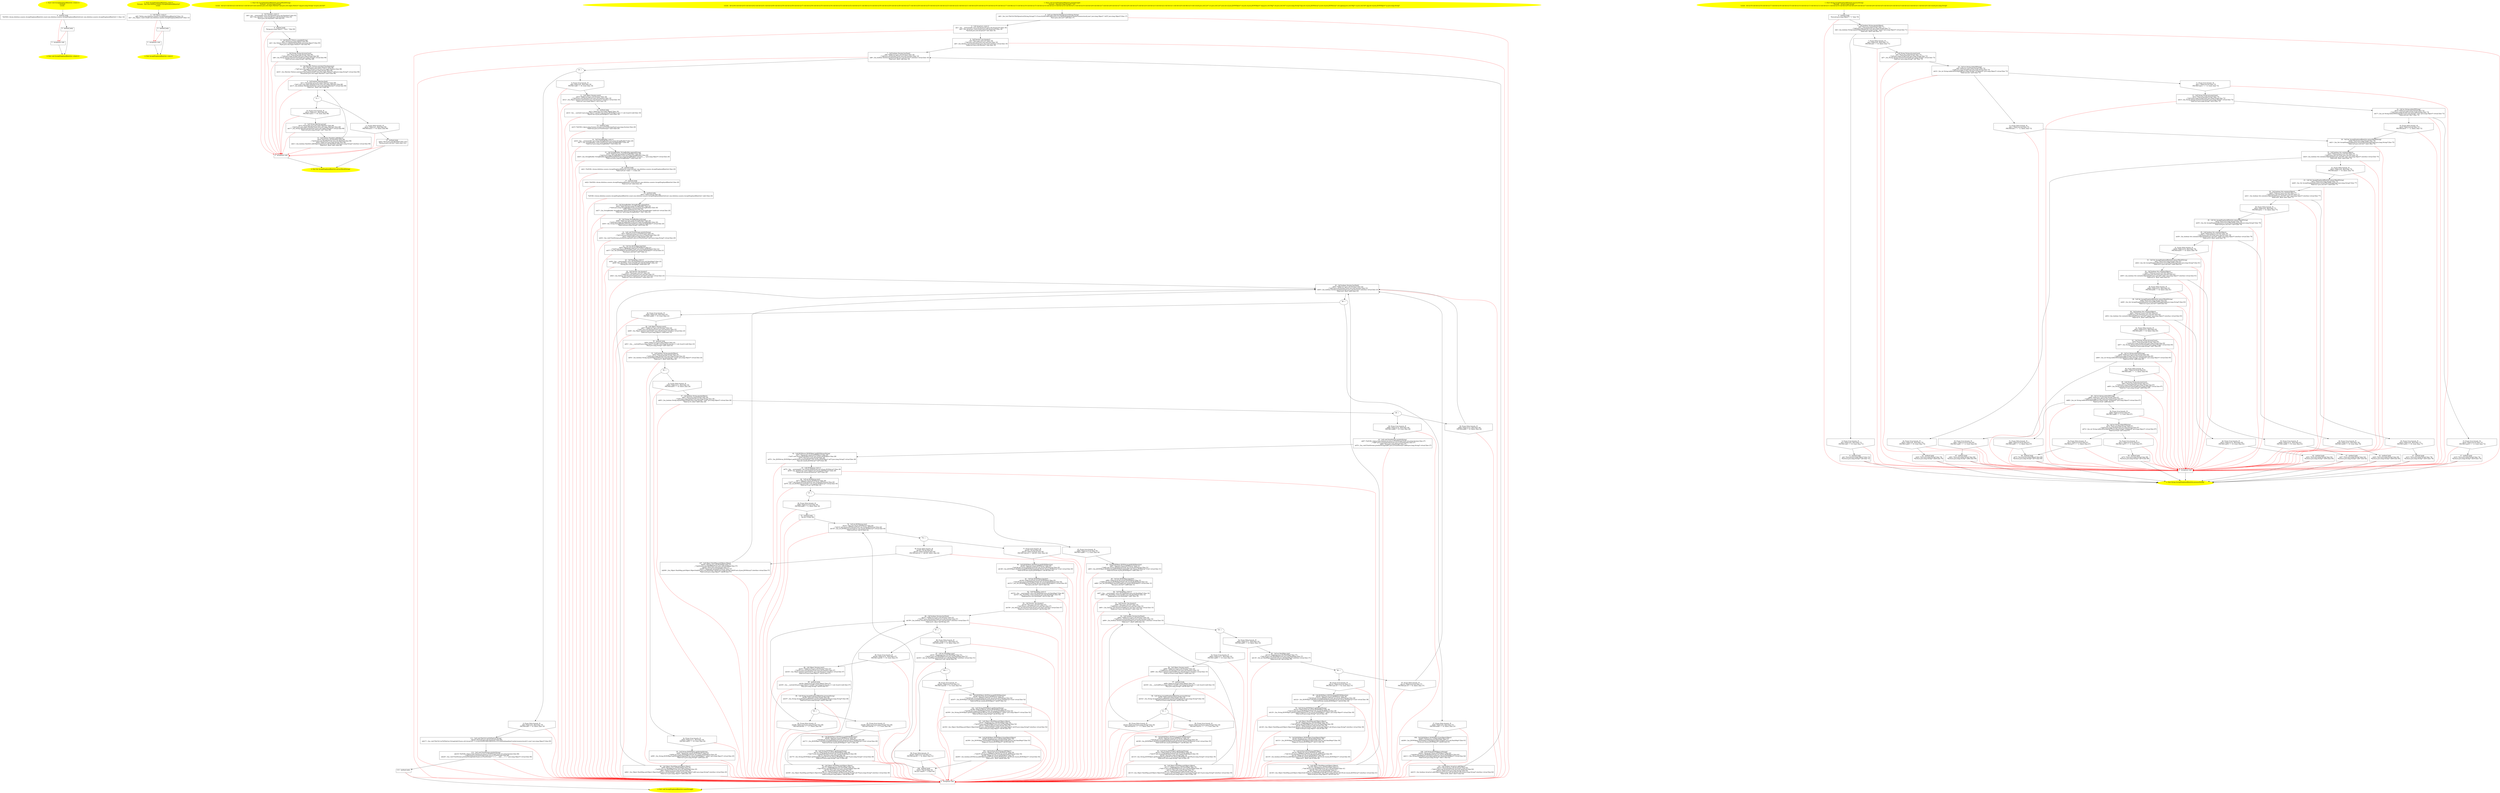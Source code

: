 /* @generated */
digraph cfg {
"com.dulishuo.usnews.AcceptEmployedRateGet.<clinit>():void.6d331671d6cae76420587aefa1e801cf_1" [label="1: Start void AcceptEmployedRateGet.<clinit>()\nFormals: \nLocals:  \n  " color=yellow style=filled]
	

	 "com.dulishuo.usnews.AcceptEmployedRateGet.<clinit>():void.6d331671d6cae76420587aefa1e801cf_1" -> "com.dulishuo.usnews.AcceptEmployedRateGet.<clinit>():void.6d331671d6cae76420587aefa1e801cf_4" ;
"com.dulishuo.usnews.AcceptEmployedRateGet.<clinit>():void.6d331671d6cae76420587aefa1e801cf_2" [label="2: Exit void AcceptEmployedRateGet.<clinit>() \n  " color=yellow style=filled]
	

"com.dulishuo.usnews.AcceptEmployedRateGet.<clinit>():void.6d331671d6cae76420587aefa1e801cf_3" [label="3:  exceptions sink \n  " shape="box"]
	

	 "com.dulishuo.usnews.AcceptEmployedRateGet.<clinit>():void.6d331671d6cae76420587aefa1e801cf_3" -> "com.dulishuo.usnews.AcceptEmployedRateGet.<clinit>():void.6d331671d6cae76420587aefa1e801cf_2" ;
"com.dulishuo.usnews.AcceptEmployedRateGet.<clinit>():void.6d331671d6cae76420587aefa1e801cf_4" [label="4:  method_body \n   *&#GB<>$com.dulishuo.usnews.AcceptEmployedRateGet.count:com.dulishuo.usnews.AcceptEmployedRateGet(root com.dulishuo.usnews.AcceptEmployedRateGet)=1 [line 14]\n " shape="box"]
	

	 "com.dulishuo.usnews.AcceptEmployedRateGet.<clinit>():void.6d331671d6cae76420587aefa1e801cf_4" -> "com.dulishuo.usnews.AcceptEmployedRateGet.<clinit>():void.6d331671d6cae76420587aefa1e801cf_5" ;
	 "com.dulishuo.usnews.AcceptEmployedRateGet.<clinit>():void.6d331671d6cae76420587aefa1e801cf_4" -> "com.dulishuo.usnews.AcceptEmployedRateGet.<clinit>():void.6d331671d6cae76420587aefa1e801cf_3" [color="red" ];
"com.dulishuo.usnews.AcceptEmployedRateGet.<clinit>():void.6d331671d6cae76420587aefa1e801cf_5" [label="5:  method_body \n  " shape="box"]
	

	 "com.dulishuo.usnews.AcceptEmployedRateGet.<clinit>():void.6d331671d6cae76420587aefa1e801cf_5" -> "com.dulishuo.usnews.AcceptEmployedRateGet.<clinit>():void.6d331671d6cae76420587aefa1e801cf_2" ;
	 "com.dulishuo.usnews.AcceptEmployedRateGet.<clinit>():void.6d331671d6cae76420587aefa1e801cf_5" -> "com.dulishuo.usnews.AcceptEmployedRateGet.<clinit>():void.6d331671d6cae76420587aefa1e801cf_3" [color="red" ];
"com.dulishuo.usnews.AcceptEmployedRateGet.<init>().ae7b2d702927f31bf8ce4bb48138593a_1" [label="1: Start AcceptEmployedRateGet.<init>()\nFormals:  this:com.dulishuo.usnews.AcceptEmployedRateGet*\nLocals:  \n  " color=yellow style=filled]
	

	 "com.dulishuo.usnews.AcceptEmployedRateGet.<init>().ae7b2d702927f31bf8ce4bb48138593a_1" -> "com.dulishuo.usnews.AcceptEmployedRateGet.<init>().ae7b2d702927f31bf8ce4bb48138593a_4" ;
"com.dulishuo.usnews.AcceptEmployedRateGet.<init>().ae7b2d702927f31bf8ce4bb48138593a_2" [label="2: Exit AcceptEmployedRateGet.<init>() \n  " color=yellow style=filled]
	

"com.dulishuo.usnews.AcceptEmployedRateGet.<init>().ae7b2d702927f31bf8ce4bb48138593a_3" [label="3:  exceptions sink \n  " shape="box"]
	

	 "com.dulishuo.usnews.AcceptEmployedRateGet.<init>().ae7b2d702927f31bf8ce4bb48138593a_3" -> "com.dulishuo.usnews.AcceptEmployedRateGet.<init>().ae7b2d702927f31bf8ce4bb48138593a_2" ;
"com.dulishuo.usnews.AcceptEmployedRateGet.<init>().ae7b2d702927f31bf8ce4bb48138593a_4" [label="4:  Call Object.<init>() \n   n$0=*&this:com.dulishuo.usnews.AcceptEmployedRateGet* [line 13]\n  n$1=_fun_Object.<init>()(n$0:com.dulishuo.usnews.AcceptEmployedRateGet*) [line 13]\n " shape="box"]
	

	 "com.dulishuo.usnews.AcceptEmployedRateGet.<init>().ae7b2d702927f31bf8ce4bb48138593a_4" -> "com.dulishuo.usnews.AcceptEmployedRateGet.<init>().ae7b2d702927f31bf8ce4bb48138593a_5" ;
	 "com.dulishuo.usnews.AcceptEmployedRateGet.<init>().ae7b2d702927f31bf8ce4bb48138593a_4" -> "com.dulishuo.usnews.AcceptEmployedRateGet.<init>().ae7b2d702927f31bf8ce4bb48138593a_3" [color="red" ];
"com.dulishuo.usnews.AcceptEmployedRateGet.<init>().ae7b2d702927f31bf8ce4bb48138593a_5" [label="5:  method_body \n  " shape="box"]
	

	 "com.dulishuo.usnews.AcceptEmployedRateGet.<init>().ae7b2d702927f31bf8ce4bb48138593a_5" -> "com.dulishuo.usnews.AcceptEmployedRateGet.<init>().ae7b2d702927f31bf8ce4bb48138593a_2" ;
	 "com.dulishuo.usnews.AcceptEmployedRateGet.<init>().ae7b2d702927f31bf8ce4bb48138593a_5" -> "com.dulishuo.usnews.AcceptEmployedRateGet.<init>().ae7b2d702927f31bf8ce4bb48138593a_3" [color="red" ];
"com.dulishuo.usnews.AcceptEmployedRateGet.extractWord(java.lang.String):java.util.Set.92ee6f27a1edbceaf66c292a2fd763af_1" [label="1: Start Set AcceptEmployedRateGet.extractWord(String)\nFormals:  src:java.lang.String*\nLocals:  $irvar3:void $irvar2:void $irvar1:void $irvar0:void matcher:java.util.regex.Matcher* ptn:java.util.regex.Pattern* reg:java.lang.String* rst:java.util.Set* \n  " color=yellow style=filled]
	

	 "com.dulishuo.usnews.AcceptEmployedRateGet.extractWord(java.lang.String):java.util.Set.92ee6f27a1edbceaf66c292a2fd763af_1" -> "com.dulishuo.usnews.AcceptEmployedRateGet.extractWord(java.lang.String):java.util.Set.92ee6f27a1edbceaf66c292a2fd763af_4" ;
"com.dulishuo.usnews.AcceptEmployedRateGet.extractWord(java.lang.String):java.util.Set.92ee6f27a1edbceaf66c292a2fd763af_2" [label="2: Exit Set AcceptEmployedRateGet.extractWord(String) \n  " color=yellow style=filled]
	

"com.dulishuo.usnews.AcceptEmployedRateGet.extractWord(java.lang.String):java.util.Set.92ee6f27a1edbceaf66c292a2fd763af_3" [label="3:  exceptions sink \n  " shape="box"]
	

	 "com.dulishuo.usnews.AcceptEmployedRateGet.extractWord(java.lang.String):java.util.Set.92ee6f27a1edbceaf66c292a2fd763af_3" -> "com.dulishuo.usnews.AcceptEmployedRateGet.extractWord(java.lang.String):java.util.Set.92ee6f27a1edbceaf66c292a2fd763af_2" ;
"com.dulishuo.usnews.AcceptEmployedRateGet.extractWord(java.lang.String):java.util.Set.92ee6f27a1edbceaf66c292a2fd763af_4" [label="4:  Call HashSet.<init>() \n   n$0=_fun___new(sizeof(t=java.util.HashSet):java.util.HashSet*) [line 93]\n  n$1=_fun_HashSet.<init>()(n$0:java.util.HashSet*) [line 93]\n  *&rst:java.util.HashSet*=n$0 [line 93]\n " shape="box"]
	

	 "com.dulishuo.usnews.AcceptEmployedRateGet.extractWord(java.lang.String):java.util.Set.92ee6f27a1edbceaf66c292a2fd763af_4" -> "com.dulishuo.usnews.AcceptEmployedRateGet.extractWord(java.lang.String):java.util.Set.92ee6f27a1edbceaf66c292a2fd763af_5" ;
	 "com.dulishuo.usnews.AcceptEmployedRateGet.extractWord(java.lang.String):java.util.Set.92ee6f27a1edbceaf66c292a2fd763af_4" -> "com.dulishuo.usnews.AcceptEmployedRateGet.extractWord(java.lang.String):java.util.Set.92ee6f27a1edbceaf66c292a2fd763af_3" [color="red" ];
"com.dulishuo.usnews.AcceptEmployedRateGet.extractWord(java.lang.String):java.util.Set.92ee6f27a1edbceaf66c292a2fd763af_5" [label="5:  method_body \n   *&reg:java.lang.Object*=\"\\\\\\\\w+\" [line 94]\n " shape="box"]
	

	 "com.dulishuo.usnews.AcceptEmployedRateGet.extractWord(java.lang.String):java.util.Set.92ee6f27a1edbceaf66c292a2fd763af_5" -> "com.dulishuo.usnews.AcceptEmployedRateGet.extractWord(java.lang.String):java.util.Set.92ee6f27a1edbceaf66c292a2fd763af_6" ;
	 "com.dulishuo.usnews.AcceptEmployedRateGet.extractWord(java.lang.String):java.util.Set.92ee6f27a1edbceaf66c292a2fd763af_5" -> "com.dulishuo.usnews.AcceptEmployedRateGet.extractWord(java.lang.String):java.util.Set.92ee6f27a1edbceaf66c292a2fd763af_3" [color="red" ];
"com.dulishuo.usnews.AcceptEmployedRateGet.extractWord(java.lang.String):java.util.Set.92ee6f27a1edbceaf66c292a2fd763af_6" [label="6:  Call Pattern Pattern.compile(String) \n   n$2=*&reg:java.lang.Object* [line 95]\n  n$3=_fun_Pattern Pattern.compile(String)(n$2:java.lang.Object*) [line 95]\n  *&ptn:java.util.regex.Pattern*=n$3 [line 95]\n " shape="box"]
	

	 "com.dulishuo.usnews.AcceptEmployedRateGet.extractWord(java.lang.String):java.util.Set.92ee6f27a1edbceaf66c292a2fd763af_6" -> "com.dulishuo.usnews.AcceptEmployedRateGet.extractWord(java.lang.String):java.util.Set.92ee6f27a1edbceaf66c292a2fd763af_7" ;
	 "com.dulishuo.usnews.AcceptEmployedRateGet.extractWord(java.lang.String):java.util.Set.92ee6f27a1edbceaf66c292a2fd763af_6" -> "com.dulishuo.usnews.AcceptEmployedRateGet.extractWord(java.lang.String):java.util.Set.92ee6f27a1edbceaf66c292a2fd763af_3" [color="red" ];
"com.dulishuo.usnews.AcceptEmployedRateGet.extractWord(java.lang.String):java.util.Set.92ee6f27a1edbceaf66c292a2fd763af_7" [label="7:  Call String String.toLowerCase() \n   n$4=*&src:java.lang.String* [line 96]\n  _=*n$4:java.lang.String*(root java.lang.String) [line 96]\n  n$6=_fun_String String.toLowerCase()(n$4:java.lang.String*) virtual [line 96]\n  *&$irvar0:java.lang.String*=n$6 [line 96]\n " shape="box"]
	

	 "com.dulishuo.usnews.AcceptEmployedRateGet.extractWord(java.lang.String):java.util.Set.92ee6f27a1edbceaf66c292a2fd763af_7" -> "com.dulishuo.usnews.AcceptEmployedRateGet.extractWord(java.lang.String):java.util.Set.92ee6f27a1edbceaf66c292a2fd763af_8" ;
	 "com.dulishuo.usnews.AcceptEmployedRateGet.extractWord(java.lang.String):java.util.Set.92ee6f27a1edbceaf66c292a2fd763af_7" -> "com.dulishuo.usnews.AcceptEmployedRateGet.extractWord(java.lang.String):java.util.Set.92ee6f27a1edbceaf66c292a2fd763af_3" [color="red" ];
"com.dulishuo.usnews.AcceptEmployedRateGet.extractWord(java.lang.String):java.util.Set.92ee6f27a1edbceaf66c292a2fd763af_8" [label="8:  Call Matcher Pattern.matcher(CharSequence) \n   n$7=*&ptn:java.util.regex.Pattern* [line 96]\n  _=*n$7:java.util.regex.Pattern*(root java.util.regex.Pattern) [line 96]\n  n$9=*&$irvar0:java.lang.String* [line 96]\n  n$10=_fun_Matcher Pattern.matcher(CharSequence)(n$7:java.util.regex.Pattern*,n$9:java.lang.String*) virtual [line 96]\n  *&matcher:java.util.regex.Matcher*=n$10 [line 96]\n " shape="box"]
	

	 "com.dulishuo.usnews.AcceptEmployedRateGet.extractWord(java.lang.String):java.util.Set.92ee6f27a1edbceaf66c292a2fd763af_8" -> "com.dulishuo.usnews.AcceptEmployedRateGet.extractWord(java.lang.String):java.util.Set.92ee6f27a1edbceaf66c292a2fd763af_9" ;
	 "com.dulishuo.usnews.AcceptEmployedRateGet.extractWord(java.lang.String):java.util.Set.92ee6f27a1edbceaf66c292a2fd763af_8" -> "com.dulishuo.usnews.AcceptEmployedRateGet.extractWord(java.lang.String):java.util.Set.92ee6f27a1edbceaf66c292a2fd763af_3" [color="red" ];
"com.dulishuo.usnews.AcceptEmployedRateGet.extractWord(java.lang.String):java.util.Set.92ee6f27a1edbceaf66c292a2fd763af_9" [label="9:  Call boolean Matcher.find() \n   n$11=*&matcher:java.util.regex.Matcher* [line 98]\n  _=*n$11:java.util.regex.Matcher*(root java.util.regex.Matcher) [line 98]\n  n$13=_fun_boolean Matcher.find()(n$11:java.util.regex.Matcher*) virtual [line 98]\n  *&$irvar1:_Bool=n$13 [line 98]\n " shape="box"]
	

	 "com.dulishuo.usnews.AcceptEmployedRateGet.extractWord(java.lang.String):java.util.Set.92ee6f27a1edbceaf66c292a2fd763af_9" -> "com.dulishuo.usnews.AcceptEmployedRateGet.extractWord(java.lang.String):java.util.Set.92ee6f27a1edbceaf66c292a2fd763af_12" ;
	 "com.dulishuo.usnews.AcceptEmployedRateGet.extractWord(java.lang.String):java.util.Set.92ee6f27a1edbceaf66c292a2fd763af_9" -> "com.dulishuo.usnews.AcceptEmployedRateGet.extractWord(java.lang.String):java.util.Set.92ee6f27a1edbceaf66c292a2fd763af_3" [color="red" ];
"com.dulishuo.usnews.AcceptEmployedRateGet.extractWord(java.lang.String):java.util.Set.92ee6f27a1edbceaf66c292a2fd763af_10" [label="10: Prune (true branch, if) \n   n$14=*&$irvar1:_Bool [line 98]\n  PRUNE(!(n$14 == 0), true); [line 98]\n " shape="invhouse"]
	

	 "com.dulishuo.usnews.AcceptEmployedRateGet.extractWord(java.lang.String):java.util.Set.92ee6f27a1edbceaf66c292a2fd763af_10" -> "com.dulishuo.usnews.AcceptEmployedRateGet.extractWord(java.lang.String):java.util.Set.92ee6f27a1edbceaf66c292a2fd763af_13" ;
	 "com.dulishuo.usnews.AcceptEmployedRateGet.extractWord(java.lang.String):java.util.Set.92ee6f27a1edbceaf66c292a2fd763af_10" -> "com.dulishuo.usnews.AcceptEmployedRateGet.extractWord(java.lang.String):java.util.Set.92ee6f27a1edbceaf66c292a2fd763af_3" [color="red" ];
"com.dulishuo.usnews.AcceptEmployedRateGet.extractWord(java.lang.String):java.util.Set.92ee6f27a1edbceaf66c292a2fd763af_11" [label="11: Prune (false branch, if) \n   n$14=*&$irvar1:_Bool [line 98]\n  PRUNE((n$14 == 0), false); [line 98]\n " shape="invhouse"]
	

	 "com.dulishuo.usnews.AcceptEmployedRateGet.extractWord(java.lang.String):java.util.Set.92ee6f27a1edbceaf66c292a2fd763af_11" -> "com.dulishuo.usnews.AcceptEmployedRateGet.extractWord(java.lang.String):java.util.Set.92ee6f27a1edbceaf66c292a2fd763af_15" ;
	 "com.dulishuo.usnews.AcceptEmployedRateGet.extractWord(java.lang.String):java.util.Set.92ee6f27a1edbceaf66c292a2fd763af_11" -> "com.dulishuo.usnews.AcceptEmployedRateGet.extractWord(java.lang.String):java.util.Set.92ee6f27a1edbceaf66c292a2fd763af_3" [color="red" ];
"com.dulishuo.usnews.AcceptEmployedRateGet.extractWord(java.lang.String):java.util.Set.92ee6f27a1edbceaf66c292a2fd763af_12" [label="12: + \n  " ]
	

	 "com.dulishuo.usnews.AcceptEmployedRateGet.extractWord(java.lang.String):java.util.Set.92ee6f27a1edbceaf66c292a2fd763af_12" -> "com.dulishuo.usnews.AcceptEmployedRateGet.extractWord(java.lang.String):java.util.Set.92ee6f27a1edbceaf66c292a2fd763af_10" ;
	 "com.dulishuo.usnews.AcceptEmployedRateGet.extractWord(java.lang.String):java.util.Set.92ee6f27a1edbceaf66c292a2fd763af_12" -> "com.dulishuo.usnews.AcceptEmployedRateGet.extractWord(java.lang.String):java.util.Set.92ee6f27a1edbceaf66c292a2fd763af_11" ;
"com.dulishuo.usnews.AcceptEmployedRateGet.extractWord(java.lang.String):java.util.Set.92ee6f27a1edbceaf66c292a2fd763af_13" [label="13:  Call String Matcher.group() \n   n$15=*&matcher:java.util.regex.Matcher* [line 99]\n  _=*n$15:java.util.regex.Matcher*(root java.util.regex.Matcher) [line 99]\n  n$17=_fun_String Matcher.group()(n$15:java.util.regex.Matcher*) virtual [line 99]\n  *&$irvar2:java.lang.String*=n$17 [line 99]\n " shape="box"]
	

	 "com.dulishuo.usnews.AcceptEmployedRateGet.extractWord(java.lang.String):java.util.Set.92ee6f27a1edbceaf66c292a2fd763af_13" -> "com.dulishuo.usnews.AcceptEmployedRateGet.extractWord(java.lang.String):java.util.Set.92ee6f27a1edbceaf66c292a2fd763af_14" ;
	 "com.dulishuo.usnews.AcceptEmployedRateGet.extractWord(java.lang.String):java.util.Set.92ee6f27a1edbceaf66c292a2fd763af_13" -> "com.dulishuo.usnews.AcceptEmployedRateGet.extractWord(java.lang.String):java.util.Set.92ee6f27a1edbceaf66c292a2fd763af_3" [color="red" ];
"com.dulishuo.usnews.AcceptEmployedRateGet.extractWord(java.lang.String):java.util.Set.92ee6f27a1edbceaf66c292a2fd763af_14" [label="14:  Call boolean HashSet.add(Object) \n   n$18=*&rst:java.util.HashSet* [line 99]\n  _=*n$18:java.util.HashSet*(root java.util.HashSet) [line 99]\n  n$20=*&$irvar2:java.lang.String* [line 99]\n  n$21=_fun_boolean HashSet.add(Object)(n$18:java.util.HashSet*,n$20:java.lang.String*) interface virtual [line 99]\n  *&$irvar3:_Bool=n$21 [line 99]\n " shape="box"]
	

	 "com.dulishuo.usnews.AcceptEmployedRateGet.extractWord(java.lang.String):java.util.Set.92ee6f27a1edbceaf66c292a2fd763af_14" -> "com.dulishuo.usnews.AcceptEmployedRateGet.extractWord(java.lang.String):java.util.Set.92ee6f27a1edbceaf66c292a2fd763af_9" ;
	 "com.dulishuo.usnews.AcceptEmployedRateGet.extractWord(java.lang.String):java.util.Set.92ee6f27a1edbceaf66c292a2fd763af_14" -> "com.dulishuo.usnews.AcceptEmployedRateGet.extractWord(java.lang.String):java.util.Set.92ee6f27a1edbceaf66c292a2fd763af_3" [color="red" ];
"com.dulishuo.usnews.AcceptEmployedRateGet.extractWord(java.lang.String):java.util.Set.92ee6f27a1edbceaf66c292a2fd763af_15" [label="15:  method_body \n   n$22=*&rst:java.util.HashSet* [line 101]\n  *&return:java.util.Set*=n$22 [line 101]\n " shape="box"]
	

	 "com.dulishuo.usnews.AcceptEmployedRateGet.extractWord(java.lang.String):java.util.Set.92ee6f27a1edbceaf66c292a2fd763af_15" -> "com.dulishuo.usnews.AcceptEmployedRateGet.extractWord(java.lang.String):java.util.Set.92ee6f27a1edbceaf66c292a2fd763af_2" ;
	 "com.dulishuo.usnews.AcceptEmployedRateGet.extractWord(java.lang.String):java.util.Set.92ee6f27a1edbceaf66c292a2fd763af_15" -> "com.dulishuo.usnews.AcceptEmployedRateGet.extractWord(java.lang.String):java.util.Set.92ee6f27a1edbceaf66c292a2fd763af_3" [color="red" ];
"com.dulishuo.usnews.AcceptEmployedRateGet.main(java.lang.String[]):void.eb24f985ab811f0079a32d1e7f59f689_1" [label="1: Start void AcceptEmployedRateGet.main(String[])\nFormals:  args:java.lang.String*[_*_](*)\nLocals:  $irvar44:void $irvar43:void $irvar42:void $irvar41:void $irvar40:void $irvar39:void $irvar38:void $irvar37:void $irvar36:void $irvar35:void $irvar34:void $irvar33:void $irvar32:void $irvar31:void $bcvar14:void $irvar30:void $irvar29:void $irvar28:void $irvar27:void $irvar26:void $irvar25:void $irvar24:void $irvar23:void $irvar22:void $irvar21:void $irvar20:void $irvar19:void $irvar18:void $irvar17:void $bcvar13:void $irvar16:void $irvar15:void $irvar14:void $irvar13:void $irvar12:void $irvar11:void $irvar10:void $irvar9:void $bcvar7:void $irvar8:void $irvar7:void $irvar6:void $irvar5:void $irvar4:void $irvar3:void $irvar2:void $irvar1:void $irvar0:void $bcvar3:void result:java.util.List* src:java.util.List* json:net.sf.json.JSONObject* rstj:net.sf.json.JSONObject* map:java.util.Map* set:java.util.Set* xx:java.lang.String* faja:net.sf.json.JSONArray* ja:net.sf.json.JSONArray* i:int pgmap:java.util.Map* ss:java.util.Set* pgj:net.sf.json.JSONObject* yy:java.lang.String* \n  " color=yellow style=filled]
	

	 "com.dulishuo.usnews.AcceptEmployedRateGet.main(java.lang.String[]):void.eb24f985ab811f0079a32d1e7f59f689_1" -> "com.dulishuo.usnews.AcceptEmployedRateGet.main(java.lang.String[]):void.eb24f985ab811f0079a32d1e7f59f689_4" ;
"com.dulishuo.usnews.AcceptEmployedRateGet.main(java.lang.String[]):void.eb24f985ab811f0079a32d1e7f59f689_2" [label="2: Exit void AcceptEmployedRateGet.main(String[]) \n  " color=yellow style=filled]
	

"com.dulishuo.usnews.AcceptEmployedRateGet.main(java.lang.String[]):void.eb24f985ab811f0079a32d1e7f59f689_3" [label="3:  exceptions sink \n  " shape="box"]
	

	 "com.dulishuo.usnews.AcceptEmployedRateGet.main(java.lang.String[]):void.eb24f985ab811f0079a32d1e7f59f689_3" -> "com.dulishuo.usnews.AcceptEmployedRateGet.main(java.lang.String[]):void.eb24f985ab811f0079a32d1e7f59f689_2" ;
"com.dulishuo.usnews.AcceptEmployedRateGet.main(java.lang.String[]):void.eb24f985ab811f0079a32d1e7f59f689_4" [label="4:  Call List FileUtil.FileToJsonList(String,String) \n   n$0=_fun_List FileUtil.FileToJsonList(String,String)(\"C:/Users/\\\\229\\\\188\\\\186\\\\232\\\\131\\\\156/Desktop/dataCrawler/usnews/result.json\":java.lang.Object*,\"utf-8\":java.lang.Object*) [line 17]\n  *&src:java.util.List*=n$0 [line 17]\n " shape="box"]
	

	 "com.dulishuo.usnews.AcceptEmployedRateGet.main(java.lang.String[]):void.eb24f985ab811f0079a32d1e7f59f689_4" -> "com.dulishuo.usnews.AcceptEmployedRateGet.main(java.lang.String[]):void.eb24f985ab811f0079a32d1e7f59f689_5" ;
	 "com.dulishuo.usnews.AcceptEmployedRateGet.main(java.lang.String[]):void.eb24f985ab811f0079a32d1e7f59f689_4" -> "com.dulishuo.usnews.AcceptEmployedRateGet.main(java.lang.String[]):void.eb24f985ab811f0079a32d1e7f59f689_3" [color="red" ];
"com.dulishuo.usnews.AcceptEmployedRateGet.main(java.lang.String[]):void.eb24f985ab811f0079a32d1e7f59f689_5" [label="5:  Call ArrayList.<init>() \n   n$1=_fun___new(sizeof(t=java.util.ArrayList):java.util.ArrayList*) [line 18]\n  n$2=_fun_ArrayList.<init>()(n$1:java.util.ArrayList*) [line 18]\n  *&result:java.util.ArrayList*=n$1 [line 18]\n " shape="box"]
	

	 "com.dulishuo.usnews.AcceptEmployedRateGet.main(java.lang.String[]):void.eb24f985ab811f0079a32d1e7f59f689_5" -> "com.dulishuo.usnews.AcceptEmployedRateGet.main(java.lang.String[]):void.eb24f985ab811f0079a32d1e7f59f689_6" ;
	 "com.dulishuo.usnews.AcceptEmployedRateGet.main(java.lang.String[]):void.eb24f985ab811f0079a32d1e7f59f689_5" -> "com.dulishuo.usnews.AcceptEmployedRateGet.main(java.lang.String[]):void.eb24f985ab811f0079a32d1e7f59f689_3" [color="red" ];
"com.dulishuo.usnews.AcceptEmployedRateGet.main(java.lang.String[]):void.eb24f985ab811f0079a32d1e7f59f689_6" [label="6:  Call Iterator List.iterator() \n   n$3=*&src:java.util.List* [line 19]\n  _=*n$3:java.util.List*(root java.util.List) [line 19]\n  n$5=_fun_Iterator List.iterator()(n$3:java.util.List*) interface virtual [line 19]\n  *&$bcvar3:java.util.Iterator*=n$5 [line 19]\n " shape="box"]
	

	 "com.dulishuo.usnews.AcceptEmployedRateGet.main(java.lang.String[]):void.eb24f985ab811f0079a32d1e7f59f689_6" -> "com.dulishuo.usnews.AcceptEmployedRateGet.main(java.lang.String[]):void.eb24f985ab811f0079a32d1e7f59f689_7" ;
	 "com.dulishuo.usnews.AcceptEmployedRateGet.main(java.lang.String[]):void.eb24f985ab811f0079a32d1e7f59f689_6" -> "com.dulishuo.usnews.AcceptEmployedRateGet.main(java.lang.String[]):void.eb24f985ab811f0079a32d1e7f59f689_3" [color="red" ];
"com.dulishuo.usnews.AcceptEmployedRateGet.main(java.lang.String[]):void.eb24f985ab811f0079a32d1e7f59f689_7" [label="7:  Call boolean Iterator.hasNext() \n   n$6=*&$bcvar3:java.util.Iterator* [line 19]\n  _=*n$6:java.util.Iterator*(root java.util.Iterator) [line 19]\n  n$8=_fun_boolean Iterator.hasNext()(n$6:java.util.Iterator*) interface virtual [line 19]\n  *&$irvar0:_Bool=n$8 [line 19]\n " shape="box"]
	

	 "com.dulishuo.usnews.AcceptEmployedRateGet.main(java.lang.String[]):void.eb24f985ab811f0079a32d1e7f59f689_7" -> "com.dulishuo.usnews.AcceptEmployedRateGet.main(java.lang.String[]):void.eb24f985ab811f0079a32d1e7f59f689_10" ;
	 "com.dulishuo.usnews.AcceptEmployedRateGet.main(java.lang.String[]):void.eb24f985ab811f0079a32d1e7f59f689_7" -> "com.dulishuo.usnews.AcceptEmployedRateGet.main(java.lang.String[]):void.eb24f985ab811f0079a32d1e7f59f689_3" [color="red" ];
"com.dulishuo.usnews.AcceptEmployedRateGet.main(java.lang.String[]):void.eb24f985ab811f0079a32d1e7f59f689_8" [label="8: Prune (true branch, if) \n   n$9=*&$irvar0:_Bool [line 19]\n  PRUNE(!(n$9 == 0), true); [line 19]\n " shape="invhouse"]
	

	 "com.dulishuo.usnews.AcceptEmployedRateGet.main(java.lang.String[]):void.eb24f985ab811f0079a32d1e7f59f689_8" -> "com.dulishuo.usnews.AcceptEmployedRateGet.main(java.lang.String[]):void.eb24f985ab811f0079a32d1e7f59f689_11" ;
	 "com.dulishuo.usnews.AcceptEmployedRateGet.main(java.lang.String[]):void.eb24f985ab811f0079a32d1e7f59f689_8" -> "com.dulishuo.usnews.AcceptEmployedRateGet.main(java.lang.String[]):void.eb24f985ab811f0079a32d1e7f59f689_3" [color="red" ];
"com.dulishuo.usnews.AcceptEmployedRateGet.main(java.lang.String[]):void.eb24f985ab811f0079a32d1e7f59f689_9" [label="9: Prune (false branch, if) \n   n$9=*&$irvar0:_Bool [line 19]\n  PRUNE((n$9 == 0), false); [line 19]\n " shape="invhouse"]
	

	 "com.dulishuo.usnews.AcceptEmployedRateGet.main(java.lang.String[]):void.eb24f985ab811f0079a32d1e7f59f689_9" -> "com.dulishuo.usnews.AcceptEmployedRateGet.main(java.lang.String[]):void.eb24f985ab811f0079a32d1e7f59f689_111" ;
	 "com.dulishuo.usnews.AcceptEmployedRateGet.main(java.lang.String[]):void.eb24f985ab811f0079a32d1e7f59f689_9" -> "com.dulishuo.usnews.AcceptEmployedRateGet.main(java.lang.String[]):void.eb24f985ab811f0079a32d1e7f59f689_3" [color="red" ];
"com.dulishuo.usnews.AcceptEmployedRateGet.main(java.lang.String[]):void.eb24f985ab811f0079a32d1e7f59f689_10" [label="10: + \n  " ]
	

	 "com.dulishuo.usnews.AcceptEmployedRateGet.main(java.lang.String[]):void.eb24f985ab811f0079a32d1e7f59f689_10" -> "com.dulishuo.usnews.AcceptEmployedRateGet.main(java.lang.String[]):void.eb24f985ab811f0079a32d1e7f59f689_8" ;
	 "com.dulishuo.usnews.AcceptEmployedRateGet.main(java.lang.String[]):void.eb24f985ab811f0079a32d1e7f59f689_10" -> "com.dulishuo.usnews.AcceptEmployedRateGet.main(java.lang.String[]):void.eb24f985ab811f0079a32d1e7f59f689_9" ;
"com.dulishuo.usnews.AcceptEmployedRateGet.main(java.lang.String[]):void.eb24f985ab811f0079a32d1e7f59f689_11" [label="11:  Call Object Iterator.next() \n   n$10=*&$bcvar3:java.util.Iterator* [line 19]\n  _=*n$10:java.util.Iterator*(root java.util.Iterator) [line 19]\n  n$12=_fun_Object Iterator.next()(n$10:java.util.Iterator*) interface virtual [line 19]\n  *&$irvar1:java.lang.Object*=n$12 [line 19]\n " shape="box"]
	

	 "com.dulishuo.usnews.AcceptEmployedRateGet.main(java.lang.String[]):void.eb24f985ab811f0079a32d1e7f59f689_11" -> "com.dulishuo.usnews.AcceptEmployedRateGet.main(java.lang.String[]):void.eb24f985ab811f0079a32d1e7f59f689_12" ;
	 "com.dulishuo.usnews.AcceptEmployedRateGet.main(java.lang.String[]):void.eb24f985ab811f0079a32d1e7f59f689_11" -> "com.dulishuo.usnews.AcceptEmployedRateGet.main(java.lang.String[]):void.eb24f985ab811f0079a32d1e7f59f689_3" [color="red" ];
"com.dulishuo.usnews.AcceptEmployedRateGet.main(java.lang.String[]):void.eb24f985ab811f0079a32d1e7f59f689_12" [label="12:  method_body \n   n$13=*&$irvar1:java.lang.Object* [line 19]\n  n$14=_fun___cast(n$13:java.lang.Object*,sizeof(t=net.sf.json.JSONObject;sub_t=( sub )(cast)):void) [line 19]\n  *&json:net.sf.json.JSONObject*=n$14 [line 19]\n " shape="box"]
	

	 "com.dulishuo.usnews.AcceptEmployedRateGet.main(java.lang.String[]):void.eb24f985ab811f0079a32d1e7f59f689_12" -> "com.dulishuo.usnews.AcceptEmployedRateGet.main(java.lang.String[]):void.eb24f985ab811f0079a32d1e7f59f689_13" ;
	 "com.dulishuo.usnews.AcceptEmployedRateGet.main(java.lang.String[]):void.eb24f985ab811f0079a32d1e7f59f689_12" -> "com.dulishuo.usnews.AcceptEmployedRateGet.main(java.lang.String[]):void.eb24f985ab811f0079a32d1e7f59f689_3" [color="red" ];
"com.dulishuo.usnews.AcceptEmployedRateGet.main(java.lang.String[]):void.eb24f985ab811f0079a32d1e7f59f689_13" [label="13:  method_body \n   n$15=*&#GB<>$java.lang.System.out:java.io.PrintStream*(root java.lang.System) [line 20]\n  *&$irvar2:java.io.PrintStream*=n$15 [line 20]\n " shape="box"]
	

	 "com.dulishuo.usnews.AcceptEmployedRateGet.main(java.lang.String[]):void.eb24f985ab811f0079a32d1e7f59f689_13" -> "com.dulishuo.usnews.AcceptEmployedRateGet.main(java.lang.String[]):void.eb24f985ab811f0079a32d1e7f59f689_14" ;
	 "com.dulishuo.usnews.AcceptEmployedRateGet.main(java.lang.String[]):void.eb24f985ab811f0079a32d1e7f59f689_13" -> "com.dulishuo.usnews.AcceptEmployedRateGet.main(java.lang.String[]):void.eb24f985ab811f0079a32d1e7f59f689_3" [color="red" ];
"com.dulishuo.usnews.AcceptEmployedRateGet.main(java.lang.String[]):void.eb24f985ab811f0079a32d1e7f59f689_14" [label="14:  Call StringBuilder.<init>() \n   n$16=_fun___new(sizeof(t=java.lang.StringBuilder):java.lang.StringBuilder*) [line 20]\n  n$17=_fun_StringBuilder.<init>()(n$16:java.lang.StringBuilder*) [line 20]\n  *&$irvar3:java.lang.StringBuilder*=n$16 [line 20]\n " shape="box"]
	

	 "com.dulishuo.usnews.AcceptEmployedRateGet.main(java.lang.String[]):void.eb24f985ab811f0079a32d1e7f59f689_14" -> "com.dulishuo.usnews.AcceptEmployedRateGet.main(java.lang.String[]):void.eb24f985ab811f0079a32d1e7f59f689_15" ;
	 "com.dulishuo.usnews.AcceptEmployedRateGet.main(java.lang.String[]):void.eb24f985ab811f0079a32d1e7f59f689_14" -> "com.dulishuo.usnews.AcceptEmployedRateGet.main(java.lang.String[]):void.eb24f985ab811f0079a32d1e7f59f689_3" [color="red" ];
"com.dulishuo.usnews.AcceptEmployedRateGet.main(java.lang.String[]):void.eb24f985ab811f0079a32d1e7f59f689_15" [label="15:  Call StringBuilder StringBuilder.append(String) \n   n$18=*&$irvar3:java.lang.StringBuilder* [line 20]\n  _=*n$18:java.lang.StringBuilder*(root java.lang.StringBuilder) [line 20]\n  n$20=_fun_StringBuilder StringBuilder.append(String)(n$18:java.lang.StringBuilder*,\"process____\":java.lang.Object*) virtual [line 20]\n  *&$irvar4:java.lang.StringBuilder*=n$20 [line 20]\n " shape="box"]
	

	 "com.dulishuo.usnews.AcceptEmployedRateGet.main(java.lang.String[]):void.eb24f985ab811f0079a32d1e7f59f689_15" -> "com.dulishuo.usnews.AcceptEmployedRateGet.main(java.lang.String[]):void.eb24f985ab811f0079a32d1e7f59f689_16" ;
	 "com.dulishuo.usnews.AcceptEmployedRateGet.main(java.lang.String[]):void.eb24f985ab811f0079a32d1e7f59f689_15" -> "com.dulishuo.usnews.AcceptEmployedRateGet.main(java.lang.String[]):void.eb24f985ab811f0079a32d1e7f59f689_3" [color="red" ];
"com.dulishuo.usnews.AcceptEmployedRateGet.main(java.lang.String[]):void.eb24f985ab811f0079a32d1e7f59f689_16" [label="16:  method_body \n   n$21=*&#GB<>$com.dulishuo.usnews.AcceptEmployedRateGet.count:int(root com.dulishuo.usnews.AcceptEmployedRateGet) [line 20]\n  *&$irvar6:int=(n$21 + 1) [line 20]\n " shape="box"]
	

	 "com.dulishuo.usnews.AcceptEmployedRateGet.main(java.lang.String[]):void.eb24f985ab811f0079a32d1e7f59f689_16" -> "com.dulishuo.usnews.AcceptEmployedRateGet.main(java.lang.String[]):void.eb24f985ab811f0079a32d1e7f59f689_17" ;
	 "com.dulishuo.usnews.AcceptEmployedRateGet.main(java.lang.String[]):void.eb24f985ab811f0079a32d1e7f59f689_16" -> "com.dulishuo.usnews.AcceptEmployedRateGet.main(java.lang.String[]):void.eb24f985ab811f0079a32d1e7f59f689_3" [color="red" ];
"com.dulishuo.usnews.AcceptEmployedRateGet.main(java.lang.String[]):void.eb24f985ab811f0079a32d1e7f59f689_17" [label="17:  method_body \n   n$22=*&#GB<>$com.dulishuo.usnews.AcceptEmployedRateGet.count:int(root com.dulishuo.usnews.AcceptEmployedRateGet) [line 20]\n  *&$irvar5:int=n$22 [line 20]\n " shape="box"]
	

	 "com.dulishuo.usnews.AcceptEmployedRateGet.main(java.lang.String[]):void.eb24f985ab811f0079a32d1e7f59f689_17" -> "com.dulishuo.usnews.AcceptEmployedRateGet.main(java.lang.String[]):void.eb24f985ab811f0079a32d1e7f59f689_18" ;
	 "com.dulishuo.usnews.AcceptEmployedRateGet.main(java.lang.String[]):void.eb24f985ab811f0079a32d1e7f59f689_17" -> "com.dulishuo.usnews.AcceptEmployedRateGet.main(java.lang.String[]):void.eb24f985ab811f0079a32d1e7f59f689_3" [color="red" ];
"com.dulishuo.usnews.AcceptEmployedRateGet.main(java.lang.String[]):void.eb24f985ab811f0079a32d1e7f59f689_18" [label="18:  method_body \n   n$23=*&$irvar6:int [line 20]\n  *&#GB<>$com.dulishuo.usnews.AcceptEmployedRateGet.count:com.dulishuo.usnews.AcceptEmployedRateGet(root com.dulishuo.usnews.AcceptEmployedRateGet)=n$23 [line 20]\n " shape="box"]
	

	 "com.dulishuo.usnews.AcceptEmployedRateGet.main(java.lang.String[]):void.eb24f985ab811f0079a32d1e7f59f689_18" -> "com.dulishuo.usnews.AcceptEmployedRateGet.main(java.lang.String[]):void.eb24f985ab811f0079a32d1e7f59f689_19" ;
	 "com.dulishuo.usnews.AcceptEmployedRateGet.main(java.lang.String[]):void.eb24f985ab811f0079a32d1e7f59f689_18" -> "com.dulishuo.usnews.AcceptEmployedRateGet.main(java.lang.String[]):void.eb24f985ab811f0079a32d1e7f59f689_3" [color="red" ];
"com.dulishuo.usnews.AcceptEmployedRateGet.main(java.lang.String[]):void.eb24f985ab811f0079a32d1e7f59f689_19" [label="19:  Call StringBuilder StringBuilder.append(int) \n   n$24=*&$irvar4:java.lang.StringBuilder* [line 20]\n  _=*n$24:java.lang.StringBuilder*(root java.lang.StringBuilder) [line 20]\n  n$26=*&$irvar5:int [line 20]\n  n$27=_fun_StringBuilder StringBuilder.append(int)(n$24:java.lang.StringBuilder*,n$26:int) virtual [line 20]\n  *&$irvar7:java.lang.StringBuilder*=n$27 [line 20]\n " shape="box"]
	

	 "com.dulishuo.usnews.AcceptEmployedRateGet.main(java.lang.String[]):void.eb24f985ab811f0079a32d1e7f59f689_19" -> "com.dulishuo.usnews.AcceptEmployedRateGet.main(java.lang.String[]):void.eb24f985ab811f0079a32d1e7f59f689_20" ;
	 "com.dulishuo.usnews.AcceptEmployedRateGet.main(java.lang.String[]):void.eb24f985ab811f0079a32d1e7f59f689_19" -> "com.dulishuo.usnews.AcceptEmployedRateGet.main(java.lang.String[]):void.eb24f985ab811f0079a32d1e7f59f689_3" [color="red" ];
"com.dulishuo.usnews.AcceptEmployedRateGet.main(java.lang.String[]):void.eb24f985ab811f0079a32d1e7f59f689_20" [label="20:  Call String StringBuilder.toString() \n   n$28=*&$irvar7:java.lang.StringBuilder* [line 20]\n  _=*n$28:java.lang.StringBuilder*(root java.lang.StringBuilder) [line 20]\n  n$30=_fun_String StringBuilder.toString()(n$28:java.lang.StringBuilder*) virtual [line 20]\n  *&$irvar8:java.lang.String*=n$30 [line 20]\n " shape="box"]
	

	 "com.dulishuo.usnews.AcceptEmployedRateGet.main(java.lang.String[]):void.eb24f985ab811f0079a32d1e7f59f689_20" -> "com.dulishuo.usnews.AcceptEmployedRateGet.main(java.lang.String[]):void.eb24f985ab811f0079a32d1e7f59f689_21" ;
	 "com.dulishuo.usnews.AcceptEmployedRateGet.main(java.lang.String[]):void.eb24f985ab811f0079a32d1e7f59f689_20" -> "com.dulishuo.usnews.AcceptEmployedRateGet.main(java.lang.String[]):void.eb24f985ab811f0079a32d1e7f59f689_3" [color="red" ];
"com.dulishuo.usnews.AcceptEmployedRateGet.main(java.lang.String[]):void.eb24f985ab811f0079a32d1e7f59f689_21" [label="21:  Call void PrintStream.println(String) \n   n$31=*&$irvar2:java.io.PrintStream* [line 20]\n  _=*n$31:java.io.PrintStream*(root java.io.PrintStream) [line 20]\n  n$33=*&$irvar8:java.lang.String* [line 20]\n  n$34=_fun_void PrintStream.println(String)(n$31:java.io.PrintStream*,n$33:java.lang.String*) virtual [line 20]\n " shape="box"]
	

	 "com.dulishuo.usnews.AcceptEmployedRateGet.main(java.lang.String[]):void.eb24f985ab811f0079a32d1e7f59f689_21" -> "com.dulishuo.usnews.AcceptEmployedRateGet.main(java.lang.String[]):void.eb24f985ab811f0079a32d1e7f59f689_22" ;
	 "com.dulishuo.usnews.AcceptEmployedRateGet.main(java.lang.String[]):void.eb24f985ab811f0079a32d1e7f59f689_21" -> "com.dulishuo.usnews.AcceptEmployedRateGet.main(java.lang.String[]):void.eb24f985ab811f0079a32d1e7f59f689_3" [color="red" ];
"com.dulishuo.usnews.AcceptEmployedRateGet.main(java.lang.String[]):void.eb24f985ab811f0079a32d1e7f59f689_22" [label="22:  Call Set JSONObject.keySet() \n   n$35=*&json:net.sf.json.JSONObject* [line 21]\n  _=*n$35:net.sf.json.JSONObject*(root net.sf.json.JSONObject) [line 21]\n  n$37=_fun_Set JSONObject.keySet()(n$35:net.sf.json.JSONObject*) virtual [line 21]\n  *&set:java.util.Set*=n$37 [line 21]\n " shape="box"]
	

	 "com.dulishuo.usnews.AcceptEmployedRateGet.main(java.lang.String[]):void.eb24f985ab811f0079a32d1e7f59f689_22" -> "com.dulishuo.usnews.AcceptEmployedRateGet.main(java.lang.String[]):void.eb24f985ab811f0079a32d1e7f59f689_23" ;
	 "com.dulishuo.usnews.AcceptEmployedRateGet.main(java.lang.String[]):void.eb24f985ab811f0079a32d1e7f59f689_22" -> "com.dulishuo.usnews.AcceptEmployedRateGet.main(java.lang.String[]):void.eb24f985ab811f0079a32d1e7f59f689_3" [color="red" ];
"com.dulishuo.usnews.AcceptEmployedRateGet.main(java.lang.String[]):void.eb24f985ab811f0079a32d1e7f59f689_23" [label="23:  Call HashMap.<init>() \n   n$38=_fun___new(sizeof(t=java.util.HashMap):java.util.HashMap*) [line 22]\n  n$39=_fun_HashMap.<init>()(n$38:java.util.HashMap*) [line 22]\n  *&map:java.util.HashMap*=n$38 [line 22]\n " shape="box"]
	

	 "com.dulishuo.usnews.AcceptEmployedRateGet.main(java.lang.String[]):void.eb24f985ab811f0079a32d1e7f59f689_23" -> "com.dulishuo.usnews.AcceptEmployedRateGet.main(java.lang.String[]):void.eb24f985ab811f0079a32d1e7f59f689_24" ;
	 "com.dulishuo.usnews.AcceptEmployedRateGet.main(java.lang.String[]):void.eb24f985ab811f0079a32d1e7f59f689_23" -> "com.dulishuo.usnews.AcceptEmployedRateGet.main(java.lang.String[]):void.eb24f985ab811f0079a32d1e7f59f689_3" [color="red" ];
"com.dulishuo.usnews.AcceptEmployedRateGet.main(java.lang.String[]):void.eb24f985ab811f0079a32d1e7f59f689_24" [label="24:  Call Iterator Set.iterator() \n   n$40=*&set:java.util.Set* [line 23]\n  _=*n$40:java.util.Set*(root java.util.Set) [line 23]\n  n$42=_fun_Iterator Set.iterator()(n$40:java.util.Set*) interface virtual [line 23]\n  *&$bcvar7:java.util.Iterator*=n$42 [line 23]\n " shape="box"]
	

	 "com.dulishuo.usnews.AcceptEmployedRateGet.main(java.lang.String[]):void.eb24f985ab811f0079a32d1e7f59f689_24" -> "com.dulishuo.usnews.AcceptEmployedRateGet.main(java.lang.String[]):void.eb24f985ab811f0079a32d1e7f59f689_25" ;
	 "com.dulishuo.usnews.AcceptEmployedRateGet.main(java.lang.String[]):void.eb24f985ab811f0079a32d1e7f59f689_24" -> "com.dulishuo.usnews.AcceptEmployedRateGet.main(java.lang.String[]):void.eb24f985ab811f0079a32d1e7f59f689_3" [color="red" ];
"com.dulishuo.usnews.AcceptEmployedRateGet.main(java.lang.String[]):void.eb24f985ab811f0079a32d1e7f59f689_25" [label="25:  Call boolean Iterator.hasNext() \n   n$43=*&$bcvar7:java.util.Iterator* [line 23]\n  _=*n$43:java.util.Iterator*(root java.util.Iterator) [line 23]\n  n$45=_fun_boolean Iterator.hasNext()(n$43:java.util.Iterator*) interface virtual [line 23]\n  *&$irvar9:_Bool=n$45 [line 23]\n " shape="box"]
	

	 "com.dulishuo.usnews.AcceptEmployedRateGet.main(java.lang.String[]):void.eb24f985ab811f0079a32d1e7f59f689_25" -> "com.dulishuo.usnews.AcceptEmployedRateGet.main(java.lang.String[]):void.eb24f985ab811f0079a32d1e7f59f689_28" ;
	 "com.dulishuo.usnews.AcceptEmployedRateGet.main(java.lang.String[]):void.eb24f985ab811f0079a32d1e7f59f689_25" -> "com.dulishuo.usnews.AcceptEmployedRateGet.main(java.lang.String[]):void.eb24f985ab811f0079a32d1e7f59f689_3" [color="red" ];
"com.dulishuo.usnews.AcceptEmployedRateGet.main(java.lang.String[]):void.eb24f985ab811f0079a32d1e7f59f689_26" [label="26: Prune (true branch, if) \n   n$46=*&$irvar9:_Bool [line 23]\n  PRUNE(!(n$46 == 0), true); [line 23]\n " shape="invhouse"]
	

	 "com.dulishuo.usnews.AcceptEmployedRateGet.main(java.lang.String[]):void.eb24f985ab811f0079a32d1e7f59f689_26" -> "com.dulishuo.usnews.AcceptEmployedRateGet.main(java.lang.String[]):void.eb24f985ab811f0079a32d1e7f59f689_29" ;
	 "com.dulishuo.usnews.AcceptEmployedRateGet.main(java.lang.String[]):void.eb24f985ab811f0079a32d1e7f59f689_26" -> "com.dulishuo.usnews.AcceptEmployedRateGet.main(java.lang.String[]):void.eb24f985ab811f0079a32d1e7f59f689_3" [color="red" ];
"com.dulishuo.usnews.AcceptEmployedRateGet.main(java.lang.String[]):void.eb24f985ab811f0079a32d1e7f59f689_27" [label="27: Prune (false branch, if) \n   n$46=*&$irvar9:_Bool [line 23]\n  PRUNE((n$46 == 0), false); [line 23]\n " shape="invhouse"]
	

	 "com.dulishuo.usnews.AcceptEmployedRateGet.main(java.lang.String[]):void.eb24f985ab811f0079a32d1e7f59f689_27" -> "com.dulishuo.usnews.AcceptEmployedRateGet.main(java.lang.String[]):void.eb24f985ab811f0079a32d1e7f59f689_108" ;
	 "com.dulishuo.usnews.AcceptEmployedRateGet.main(java.lang.String[]):void.eb24f985ab811f0079a32d1e7f59f689_27" -> "com.dulishuo.usnews.AcceptEmployedRateGet.main(java.lang.String[]):void.eb24f985ab811f0079a32d1e7f59f689_3" [color="red" ];
"com.dulishuo.usnews.AcceptEmployedRateGet.main(java.lang.String[]):void.eb24f985ab811f0079a32d1e7f59f689_28" [label="28: + \n  " ]
	

	 "com.dulishuo.usnews.AcceptEmployedRateGet.main(java.lang.String[]):void.eb24f985ab811f0079a32d1e7f59f689_28" -> "com.dulishuo.usnews.AcceptEmployedRateGet.main(java.lang.String[]):void.eb24f985ab811f0079a32d1e7f59f689_26" ;
	 "com.dulishuo.usnews.AcceptEmployedRateGet.main(java.lang.String[]):void.eb24f985ab811f0079a32d1e7f59f689_28" -> "com.dulishuo.usnews.AcceptEmployedRateGet.main(java.lang.String[]):void.eb24f985ab811f0079a32d1e7f59f689_27" ;
"com.dulishuo.usnews.AcceptEmployedRateGet.main(java.lang.String[]):void.eb24f985ab811f0079a32d1e7f59f689_29" [label="29:  Call Object Iterator.next() \n   n$47=*&$bcvar7:java.util.Iterator* [line 23]\n  _=*n$47:java.util.Iterator*(root java.util.Iterator) [line 23]\n  n$49=_fun_Object Iterator.next()(n$47:java.util.Iterator*) interface virtual [line 23]\n  *&$irvar10:java.lang.Object*=n$49 [line 23]\n " shape="box"]
	

	 "com.dulishuo.usnews.AcceptEmployedRateGet.main(java.lang.String[]):void.eb24f985ab811f0079a32d1e7f59f689_29" -> "com.dulishuo.usnews.AcceptEmployedRateGet.main(java.lang.String[]):void.eb24f985ab811f0079a32d1e7f59f689_30" ;
	 "com.dulishuo.usnews.AcceptEmployedRateGet.main(java.lang.String[]):void.eb24f985ab811f0079a32d1e7f59f689_29" -> "com.dulishuo.usnews.AcceptEmployedRateGet.main(java.lang.String[]):void.eb24f985ab811f0079a32d1e7f59f689_3" [color="red" ];
"com.dulishuo.usnews.AcceptEmployedRateGet.main(java.lang.String[]):void.eb24f985ab811f0079a32d1e7f59f689_30" [label="30:  method_body \n   n$50=*&$irvar10:java.lang.Object* [line 23]\n  n$51=_fun___cast(n$50:java.lang.Object*,sizeof(t=java.lang.String;sub_t=( sub )(cast)):void) [line 23]\n  *&xx:java.lang.String*=n$51 [line 23]\n " shape="box"]
	

	 "com.dulishuo.usnews.AcceptEmployedRateGet.main(java.lang.String[]):void.eb24f985ab811f0079a32d1e7f59f689_30" -> "com.dulishuo.usnews.AcceptEmployedRateGet.main(java.lang.String[]):void.eb24f985ab811f0079a32d1e7f59f689_31" ;
	 "com.dulishuo.usnews.AcceptEmployedRateGet.main(java.lang.String[]):void.eb24f985ab811f0079a32d1e7f59f689_30" -> "com.dulishuo.usnews.AcceptEmployedRateGet.main(java.lang.String[]):void.eb24f985ab811f0079a32d1e7f59f689_3" [color="red" ];
"com.dulishuo.usnews.AcceptEmployedRateGet.main(java.lang.String[]):void.eb24f985ab811f0079a32d1e7f59f689_31" [label="31:  Call boolean String.equals(Object) \n   n$52=*&xx:java.lang.String* [line 24]\n  _=*n$52:java.lang.String*(root java.lang.String) [line 24]\n  n$54=_fun_boolean String.equals(Object)(n$52:java.lang.String*,\"name\":java.lang.Object*) virtual [line 24]\n  *&$irvar11:_Bool=n$54 [line 24]\n " shape="box"]
	

	 "com.dulishuo.usnews.AcceptEmployedRateGet.main(java.lang.String[]):void.eb24f985ab811f0079a32d1e7f59f689_31" -> "com.dulishuo.usnews.AcceptEmployedRateGet.main(java.lang.String[]):void.eb24f985ab811f0079a32d1e7f59f689_34" ;
	 "com.dulishuo.usnews.AcceptEmployedRateGet.main(java.lang.String[]):void.eb24f985ab811f0079a32d1e7f59f689_31" -> "com.dulishuo.usnews.AcceptEmployedRateGet.main(java.lang.String[]):void.eb24f985ab811f0079a32d1e7f59f689_3" [color="red" ];
"com.dulishuo.usnews.AcceptEmployedRateGet.main(java.lang.String[]):void.eb24f985ab811f0079a32d1e7f59f689_32" [label="32: Prune (true branch, if) \n   n$55=*&$irvar11:_Bool [line 24]\n  PRUNE(!(n$55 == 0), true); [line 24]\n " shape="invhouse"]
	

	 "com.dulishuo.usnews.AcceptEmployedRateGet.main(java.lang.String[]):void.eb24f985ab811f0079a32d1e7f59f689_32" -> "com.dulishuo.usnews.AcceptEmployedRateGet.main(java.lang.String[]):void.eb24f985ab811f0079a32d1e7f59f689_35" ;
	 "com.dulishuo.usnews.AcceptEmployedRateGet.main(java.lang.String[]):void.eb24f985ab811f0079a32d1e7f59f689_32" -> "com.dulishuo.usnews.AcceptEmployedRateGet.main(java.lang.String[]):void.eb24f985ab811f0079a32d1e7f59f689_3" [color="red" ];
"com.dulishuo.usnews.AcceptEmployedRateGet.main(java.lang.String[]):void.eb24f985ab811f0079a32d1e7f59f689_33" [label="33: Prune (false branch, if) \n   n$55=*&$irvar11:_Bool [line 24]\n  PRUNE((n$55 == 0), false); [line 24]\n " shape="invhouse"]
	

	 "com.dulishuo.usnews.AcceptEmployedRateGet.main(java.lang.String[]):void.eb24f985ab811f0079a32d1e7f59f689_33" -> "com.dulishuo.usnews.AcceptEmployedRateGet.main(java.lang.String[]):void.eb24f985ab811f0079a32d1e7f59f689_37" ;
	 "com.dulishuo.usnews.AcceptEmployedRateGet.main(java.lang.String[]):void.eb24f985ab811f0079a32d1e7f59f689_33" -> "com.dulishuo.usnews.AcceptEmployedRateGet.main(java.lang.String[]):void.eb24f985ab811f0079a32d1e7f59f689_3" [color="red" ];
"com.dulishuo.usnews.AcceptEmployedRateGet.main(java.lang.String[]):void.eb24f985ab811f0079a32d1e7f59f689_34" [label="34: + \n  " ]
	

	 "com.dulishuo.usnews.AcceptEmployedRateGet.main(java.lang.String[]):void.eb24f985ab811f0079a32d1e7f59f689_34" -> "com.dulishuo.usnews.AcceptEmployedRateGet.main(java.lang.String[]):void.eb24f985ab811f0079a32d1e7f59f689_32" ;
	 "com.dulishuo.usnews.AcceptEmployedRateGet.main(java.lang.String[]):void.eb24f985ab811f0079a32d1e7f59f689_34" -> "com.dulishuo.usnews.AcceptEmployedRateGet.main(java.lang.String[]):void.eb24f985ab811f0079a32d1e7f59f689_33" ;
"com.dulishuo.usnews.AcceptEmployedRateGet.main(java.lang.String[]):void.eb24f985ab811f0079a32d1e7f59f689_35" [label="35:  Call String JSONObject.getString(String) \n   n$56=*&json:net.sf.json.JSONObject* [line 25]\n  _=*n$56:net.sf.json.JSONObject*(root net.sf.json.JSONObject) [line 25]\n  n$58=_fun_String JSONObject.getString(String)(n$56:net.sf.json.JSONObject*,\"name\":java.lang.Object*) virtual [line 25]\n  *&$irvar12:java.lang.String*=n$58 [line 25]\n " shape="box"]
	

	 "com.dulishuo.usnews.AcceptEmployedRateGet.main(java.lang.String[]):void.eb24f985ab811f0079a32d1e7f59f689_35" -> "com.dulishuo.usnews.AcceptEmployedRateGet.main(java.lang.String[]):void.eb24f985ab811f0079a32d1e7f59f689_36" ;
	 "com.dulishuo.usnews.AcceptEmployedRateGet.main(java.lang.String[]):void.eb24f985ab811f0079a32d1e7f59f689_35" -> "com.dulishuo.usnews.AcceptEmployedRateGet.main(java.lang.String[]):void.eb24f985ab811f0079a32d1e7f59f689_3" [color="red" ];
"com.dulishuo.usnews.AcceptEmployedRateGet.main(java.lang.String[]):void.eb24f985ab811f0079a32d1e7f59f689_36" [label="36:  Call Object HashMap.put(Object,Object) \n   n$59=*&map:java.util.HashMap* [line 25]\n  _=*n$59:java.util.HashMap*(root java.util.HashMap) [line 25]\n  n$61=*&$irvar12:java.lang.String* [line 25]\n  n$62=_fun_Object HashMap.put(Object,Object)(n$59:java.util.HashMap*,\"name\":java.lang.Object*,n$61:java.lang.String*) interface virtual [line 25]\n  *&$irvar13:java.lang.Object*=n$62 [line 25]\n " shape="box"]
	

	 "com.dulishuo.usnews.AcceptEmployedRateGet.main(java.lang.String[]):void.eb24f985ab811f0079a32d1e7f59f689_36" -> "com.dulishuo.usnews.AcceptEmployedRateGet.main(java.lang.String[]):void.eb24f985ab811f0079a32d1e7f59f689_25" ;
	 "com.dulishuo.usnews.AcceptEmployedRateGet.main(java.lang.String[]):void.eb24f985ab811f0079a32d1e7f59f689_36" -> "com.dulishuo.usnews.AcceptEmployedRateGet.main(java.lang.String[]):void.eb24f985ab811f0079a32d1e7f59f689_3" [color="red" ];
"com.dulishuo.usnews.AcceptEmployedRateGet.main(java.lang.String[]):void.eb24f985ab811f0079a32d1e7f59f689_37" [label="37:  Call boolean String.equals(Object) \n   n$63=*&xx:java.lang.String* [line 26]\n  _=*n$63:java.lang.String*(root java.lang.String) [line 26]\n  n$65=_fun_boolean String.equals(Object)(n$63:java.lang.String*,\"rank\":java.lang.Object*) virtual [line 26]\n  *&$irvar14:_Bool=n$65 [line 26]\n " shape="box"]
	

	 "com.dulishuo.usnews.AcceptEmployedRateGet.main(java.lang.String[]):void.eb24f985ab811f0079a32d1e7f59f689_37" -> "com.dulishuo.usnews.AcceptEmployedRateGet.main(java.lang.String[]):void.eb24f985ab811f0079a32d1e7f59f689_40" ;
	 "com.dulishuo.usnews.AcceptEmployedRateGet.main(java.lang.String[]):void.eb24f985ab811f0079a32d1e7f59f689_37" -> "com.dulishuo.usnews.AcceptEmployedRateGet.main(java.lang.String[]):void.eb24f985ab811f0079a32d1e7f59f689_3" [color="red" ];
"com.dulishuo.usnews.AcceptEmployedRateGet.main(java.lang.String[]):void.eb24f985ab811f0079a32d1e7f59f689_38" [label="38: Prune (true branch, if) \n   n$66=*&$irvar14:_Bool [line 26]\n  PRUNE(!(n$66 != 0), true); [line 26]\n " shape="invhouse"]
	

	 "com.dulishuo.usnews.AcceptEmployedRateGet.main(java.lang.String[]):void.eb24f985ab811f0079a32d1e7f59f689_38" -> "com.dulishuo.usnews.AcceptEmployedRateGet.main(java.lang.String[]):void.eb24f985ab811f0079a32d1e7f59f689_41" ;
	 "com.dulishuo.usnews.AcceptEmployedRateGet.main(java.lang.String[]):void.eb24f985ab811f0079a32d1e7f59f689_38" -> "com.dulishuo.usnews.AcceptEmployedRateGet.main(java.lang.String[]):void.eb24f985ab811f0079a32d1e7f59f689_3" [color="red" ];
"com.dulishuo.usnews.AcceptEmployedRateGet.main(java.lang.String[]):void.eb24f985ab811f0079a32d1e7f59f689_39" [label="39: Prune (false branch, if) \n   n$66=*&$irvar14:_Bool [line 26]\n  PRUNE((n$66 != 0), false); [line 26]\n " shape="invhouse"]
	

	 "com.dulishuo.usnews.AcceptEmployedRateGet.main(java.lang.String[]):void.eb24f985ab811f0079a32d1e7f59f689_39" -> "com.dulishuo.usnews.AcceptEmployedRateGet.main(java.lang.String[]):void.eb24f985ab811f0079a32d1e7f59f689_25" ;
	 "com.dulishuo.usnews.AcceptEmployedRateGet.main(java.lang.String[]):void.eb24f985ab811f0079a32d1e7f59f689_39" -> "com.dulishuo.usnews.AcceptEmployedRateGet.main(java.lang.String[]):void.eb24f985ab811f0079a32d1e7f59f689_3" [color="red" ];
"com.dulishuo.usnews.AcceptEmployedRateGet.main(java.lang.String[]):void.eb24f985ab811f0079a32d1e7f59f689_40" [label="40: + \n  " ]
	

	 "com.dulishuo.usnews.AcceptEmployedRateGet.main(java.lang.String[]):void.eb24f985ab811f0079a32d1e7f59f689_40" -> "com.dulishuo.usnews.AcceptEmployedRateGet.main(java.lang.String[]):void.eb24f985ab811f0079a32d1e7f59f689_38" ;
	 "com.dulishuo.usnews.AcceptEmployedRateGet.main(java.lang.String[]):void.eb24f985ab811f0079a32d1e7f59f689_40" -> "com.dulishuo.usnews.AcceptEmployedRateGet.main(java.lang.String[]):void.eb24f985ab811f0079a32d1e7f59f689_39" ;
"com.dulishuo.usnews.AcceptEmployedRateGet.main(java.lang.String[]):void.eb24f985ab811f0079a32d1e7f59f689_41" [label="41:  Call void PrintStream.println(String) \n   n$67=*&#GB<>$java.lang.System.out:java.io.PrintStream*(root java.lang.System) [line 27]\n  _=*n$67:java.io.PrintStream*(root java.io.PrintStream) [line 27]\n  n$69=*&xx:java.lang.String* [line 27]\n  n$70=_fun_void PrintStream.println(String)(n$67:java.io.PrintStream*,n$69:java.lang.String*) virtual [line 27]\n " shape="box"]
	

	 "com.dulishuo.usnews.AcceptEmployedRateGet.main(java.lang.String[]):void.eb24f985ab811f0079a32d1e7f59f689_41" -> "com.dulishuo.usnews.AcceptEmployedRateGet.main(java.lang.String[]):void.eb24f985ab811f0079a32d1e7f59f689_42" ;
	 "com.dulishuo.usnews.AcceptEmployedRateGet.main(java.lang.String[]):void.eb24f985ab811f0079a32d1e7f59f689_41" -> "com.dulishuo.usnews.AcceptEmployedRateGet.main(java.lang.String[]):void.eb24f985ab811f0079a32d1e7f59f689_3" [color="red" ];
"com.dulishuo.usnews.AcceptEmployedRateGet.main(java.lang.String[]):void.eb24f985ab811f0079a32d1e7f59f689_42" [label="42:  Call JSONArray JSONObject.getJSONArray(String) \n   n$71=*&json:net.sf.json.JSONObject* [line 28]\n  _=*n$71:net.sf.json.JSONObject*(root net.sf.json.JSONObject) [line 28]\n  n$73=*&xx:java.lang.String* [line 28]\n  n$74=_fun_JSONArray JSONObject.getJSONArray(String)(n$71:net.sf.json.JSONObject*,n$73:java.lang.String*) virtual [line 28]\n  *&ja:net.sf.json.JSONArray*=n$74 [line 28]\n " shape="box"]
	

	 "com.dulishuo.usnews.AcceptEmployedRateGet.main(java.lang.String[]):void.eb24f985ab811f0079a32d1e7f59f689_42" -> "com.dulishuo.usnews.AcceptEmployedRateGet.main(java.lang.String[]):void.eb24f985ab811f0079a32d1e7f59f689_43" ;
	 "com.dulishuo.usnews.AcceptEmployedRateGet.main(java.lang.String[]):void.eb24f985ab811f0079a32d1e7f59f689_42" -> "com.dulishuo.usnews.AcceptEmployedRateGet.main(java.lang.String[]):void.eb24f985ab811f0079a32d1e7f59f689_3" [color="red" ];
"com.dulishuo.usnews.AcceptEmployedRateGet.main(java.lang.String[]):void.eb24f985ab811f0079a32d1e7f59f689_43" [label="43:  Call JSONArray.<init>() \n   n$75=_fun___new(sizeof(t=net.sf.json.JSONArray):net.sf.json.JSONArray*) [line 29]\n  n$76=_fun_JSONArray.<init>()(n$75:net.sf.json.JSONArray*) [line 29]\n  *&faja:net.sf.json.JSONArray*=n$75 [line 29]\n " shape="box"]
	

	 "com.dulishuo.usnews.AcceptEmployedRateGet.main(java.lang.String[]):void.eb24f985ab811f0079a32d1e7f59f689_43" -> "com.dulishuo.usnews.AcceptEmployedRateGet.main(java.lang.String[]):void.eb24f985ab811f0079a32d1e7f59f689_44" ;
	 "com.dulishuo.usnews.AcceptEmployedRateGet.main(java.lang.String[]):void.eb24f985ab811f0079a32d1e7f59f689_43" -> "com.dulishuo.usnews.AcceptEmployedRateGet.main(java.lang.String[]):void.eb24f985ab811f0079a32d1e7f59f689_3" [color="red" ];
"com.dulishuo.usnews.AcceptEmployedRateGet.main(java.lang.String[]):void.eb24f985ab811f0079a32d1e7f59f689_44" [label="44:  Call int JSONArray.size() \n   n$77=*&ja:net.sf.json.JSONArray* [line 30]\n  _=*n$77:net.sf.json.JSONArray*(root net.sf.json.JSONArray) [line 30]\n  n$79=_fun_int JSONArray.size()(n$77:net.sf.json.JSONArray*) virtual [line 30]\n  *&$irvar15:int=n$79 [line 30]\n " shape="box"]
	

	 "com.dulishuo.usnews.AcceptEmployedRateGet.main(java.lang.String[]):void.eb24f985ab811f0079a32d1e7f59f689_44" -> "com.dulishuo.usnews.AcceptEmployedRateGet.main(java.lang.String[]):void.eb24f985ab811f0079a32d1e7f59f689_47" ;
	 "com.dulishuo.usnews.AcceptEmployedRateGet.main(java.lang.String[]):void.eb24f985ab811f0079a32d1e7f59f689_44" -> "com.dulishuo.usnews.AcceptEmployedRateGet.main(java.lang.String[]):void.eb24f985ab811f0079a32d1e7f59f689_3" [color="red" ];
"com.dulishuo.usnews.AcceptEmployedRateGet.main(java.lang.String[]):void.eb24f985ab811f0079a32d1e7f59f689_45" [label="45: Prune (true branch, if) \n   n$80=*&$irvar15:int [line 30]\n  PRUNE(!(n$80 != 1), true); [line 30]\n " shape="invhouse"]
	

	 "com.dulishuo.usnews.AcceptEmployedRateGet.main(java.lang.String[]):void.eb24f985ab811f0079a32d1e7f59f689_45" -> "com.dulishuo.usnews.AcceptEmployedRateGet.main(java.lang.String[]):void.eb24f985ab811f0079a32d1e7f59f689_48" ;
	 "com.dulishuo.usnews.AcceptEmployedRateGet.main(java.lang.String[]):void.eb24f985ab811f0079a32d1e7f59f689_45" -> "com.dulishuo.usnews.AcceptEmployedRateGet.main(java.lang.String[]):void.eb24f985ab811f0079a32d1e7f59f689_3" [color="red" ];
"com.dulishuo.usnews.AcceptEmployedRateGet.main(java.lang.String[]):void.eb24f985ab811f0079a32d1e7f59f689_46" [label="46: Prune (false branch, if) \n   n$80=*&$irvar15:int [line 30]\n  PRUNE((n$80 != 1), false); [line 30]\n " shape="invhouse"]
	

	 "com.dulishuo.usnews.AcceptEmployedRateGet.main(java.lang.String[]):void.eb24f985ab811f0079a32d1e7f59f689_46" -> "com.dulishuo.usnews.AcceptEmployedRateGet.main(java.lang.String[]):void.eb24f985ab811f0079a32d1e7f59f689_75" ;
	 "com.dulishuo.usnews.AcceptEmployedRateGet.main(java.lang.String[]):void.eb24f985ab811f0079a32d1e7f59f689_46" -> "com.dulishuo.usnews.AcceptEmployedRateGet.main(java.lang.String[]):void.eb24f985ab811f0079a32d1e7f59f689_3" [color="red" ];
"com.dulishuo.usnews.AcceptEmployedRateGet.main(java.lang.String[]):void.eb24f985ab811f0079a32d1e7f59f689_47" [label="47: + \n  " ]
	

	 "com.dulishuo.usnews.AcceptEmployedRateGet.main(java.lang.String[]):void.eb24f985ab811f0079a32d1e7f59f689_47" -> "com.dulishuo.usnews.AcceptEmployedRateGet.main(java.lang.String[]):void.eb24f985ab811f0079a32d1e7f59f689_45" ;
	 "com.dulishuo.usnews.AcceptEmployedRateGet.main(java.lang.String[]):void.eb24f985ab811f0079a32d1e7f59f689_47" -> "com.dulishuo.usnews.AcceptEmployedRateGet.main(java.lang.String[]):void.eb24f985ab811f0079a32d1e7f59f689_46" ;
"com.dulishuo.usnews.AcceptEmployedRateGet.main(java.lang.String[]):void.eb24f985ab811f0079a32d1e7f59f689_48" [label="48:  Call JSONObject JSONArray.getJSONObject(int) \n   n$81=*&ja:net.sf.json.JSONArray* [line 31]\n  _=*n$81:net.sf.json.JSONArray*(root net.sf.json.JSONArray) [line 31]\n  n$83=_fun_JSONObject JSONArray.getJSONObject(int)(n$81:net.sf.json.JSONArray*,0:int) virtual [line 31]\n  *&$irvar16:net.sf.json.JSONObject*=n$83 [line 31]\n " shape="box"]
	

	 "com.dulishuo.usnews.AcceptEmployedRateGet.main(java.lang.String[]):void.eb24f985ab811f0079a32d1e7f59f689_48" -> "com.dulishuo.usnews.AcceptEmployedRateGet.main(java.lang.String[]):void.eb24f985ab811f0079a32d1e7f59f689_49" ;
	 "com.dulishuo.usnews.AcceptEmployedRateGet.main(java.lang.String[]):void.eb24f985ab811f0079a32d1e7f59f689_48" -> "com.dulishuo.usnews.AcceptEmployedRateGet.main(java.lang.String[]):void.eb24f985ab811f0079a32d1e7f59f689_3" [color="red" ];
"com.dulishuo.usnews.AcceptEmployedRateGet.main(java.lang.String[]):void.eb24f985ab811f0079a32d1e7f59f689_49" [label="49:  Call Set JSONObject.keySet() \n   n$84=*&$irvar16:net.sf.json.JSONObject* [line 31]\n  _=*n$84:net.sf.json.JSONObject*(root net.sf.json.JSONObject) [line 31]\n  n$86=_fun_Set JSONObject.keySet()(n$84:net.sf.json.JSONObject*) virtual [line 31]\n  *&ss:java.util.Set*=n$86 [line 31]\n " shape="box"]
	

	 "com.dulishuo.usnews.AcceptEmployedRateGet.main(java.lang.String[]):void.eb24f985ab811f0079a32d1e7f59f689_49" -> "com.dulishuo.usnews.AcceptEmployedRateGet.main(java.lang.String[]):void.eb24f985ab811f0079a32d1e7f59f689_50" ;
	 "com.dulishuo.usnews.AcceptEmployedRateGet.main(java.lang.String[]):void.eb24f985ab811f0079a32d1e7f59f689_49" -> "com.dulishuo.usnews.AcceptEmployedRateGet.main(java.lang.String[]):void.eb24f985ab811f0079a32d1e7f59f689_3" [color="red" ];
"com.dulishuo.usnews.AcceptEmployedRateGet.main(java.lang.String[]):void.eb24f985ab811f0079a32d1e7f59f689_50" [label="50:  Call HashMap.<init>() \n   n$87=_fun___new(sizeof(t=java.util.HashMap):java.util.HashMap*) [line 32]\n  n$88=_fun_HashMap.<init>()(n$87:java.util.HashMap*) [line 32]\n  *&pgmap:java.util.HashMap*=n$87 [line 32]\n " shape="box"]
	

	 "com.dulishuo.usnews.AcceptEmployedRateGet.main(java.lang.String[]):void.eb24f985ab811f0079a32d1e7f59f689_50" -> "com.dulishuo.usnews.AcceptEmployedRateGet.main(java.lang.String[]):void.eb24f985ab811f0079a32d1e7f59f689_51" ;
	 "com.dulishuo.usnews.AcceptEmployedRateGet.main(java.lang.String[]):void.eb24f985ab811f0079a32d1e7f59f689_50" -> "com.dulishuo.usnews.AcceptEmployedRateGet.main(java.lang.String[]):void.eb24f985ab811f0079a32d1e7f59f689_3" [color="red" ];
"com.dulishuo.usnews.AcceptEmployedRateGet.main(java.lang.String[]):void.eb24f985ab811f0079a32d1e7f59f689_51" [label="51:  Call Iterator Set.iterator() \n   n$89=*&ss:java.util.Set* [line 33]\n  _=*n$89:java.util.Set*(root java.util.Set) [line 33]\n  n$91=_fun_Iterator Set.iterator()(n$89:java.util.Set*) interface virtual [line 33]\n  *&$bcvar13:java.util.Iterator*=n$91 [line 33]\n " shape="box"]
	

	 "com.dulishuo.usnews.AcceptEmployedRateGet.main(java.lang.String[]):void.eb24f985ab811f0079a32d1e7f59f689_51" -> "com.dulishuo.usnews.AcceptEmployedRateGet.main(java.lang.String[]):void.eb24f985ab811f0079a32d1e7f59f689_52" ;
	 "com.dulishuo.usnews.AcceptEmployedRateGet.main(java.lang.String[]):void.eb24f985ab811f0079a32d1e7f59f689_51" -> "com.dulishuo.usnews.AcceptEmployedRateGet.main(java.lang.String[]):void.eb24f985ab811f0079a32d1e7f59f689_3" [color="red" ];
"com.dulishuo.usnews.AcceptEmployedRateGet.main(java.lang.String[]):void.eb24f985ab811f0079a32d1e7f59f689_52" [label="52:  Call boolean Iterator.hasNext() \n   n$92=*&$bcvar13:java.util.Iterator* [line 33]\n  _=*n$92:java.util.Iterator*(root java.util.Iterator) [line 33]\n  n$94=_fun_boolean Iterator.hasNext()(n$92:java.util.Iterator*) interface virtual [line 33]\n  *&$irvar17:_Bool=n$94 [line 33]\n " shape="box"]
	

	 "com.dulishuo.usnews.AcceptEmployedRateGet.main(java.lang.String[]):void.eb24f985ab811f0079a32d1e7f59f689_52" -> "com.dulishuo.usnews.AcceptEmployedRateGet.main(java.lang.String[]):void.eb24f985ab811f0079a32d1e7f59f689_55" ;
	 "com.dulishuo.usnews.AcceptEmployedRateGet.main(java.lang.String[]):void.eb24f985ab811f0079a32d1e7f59f689_52" -> "com.dulishuo.usnews.AcceptEmployedRateGet.main(java.lang.String[]):void.eb24f985ab811f0079a32d1e7f59f689_3" [color="red" ];
"com.dulishuo.usnews.AcceptEmployedRateGet.main(java.lang.String[]):void.eb24f985ab811f0079a32d1e7f59f689_53" [label="53: Prune (true branch, if) \n   n$95=*&$irvar17:_Bool [line 33]\n  PRUNE(!(n$95 == 0), true); [line 33]\n " shape="invhouse"]
	

	 "com.dulishuo.usnews.AcceptEmployedRateGet.main(java.lang.String[]):void.eb24f985ab811f0079a32d1e7f59f689_53" -> "com.dulishuo.usnews.AcceptEmployedRateGet.main(java.lang.String[]):void.eb24f985ab811f0079a32d1e7f59f689_56" ;
	 "com.dulishuo.usnews.AcceptEmployedRateGet.main(java.lang.String[]):void.eb24f985ab811f0079a32d1e7f59f689_53" -> "com.dulishuo.usnews.AcceptEmployedRateGet.main(java.lang.String[]):void.eb24f985ab811f0079a32d1e7f59f689_3" [color="red" ];
"com.dulishuo.usnews.AcceptEmployedRateGet.main(java.lang.String[]):void.eb24f985ab811f0079a32d1e7f59f689_54" [label="54: Prune (false branch, if) \n   n$95=*&$irvar17:_Bool [line 33]\n  PRUNE((n$95 == 0), false); [line 33]\n " shape="invhouse"]
	

	 "com.dulishuo.usnews.AcceptEmployedRateGet.main(java.lang.String[]):void.eb24f985ab811f0079a32d1e7f59f689_54" -> "com.dulishuo.usnews.AcceptEmployedRateGet.main(java.lang.String[]):void.eb24f985ab811f0079a32d1e7f59f689_65" ;
	 "com.dulishuo.usnews.AcceptEmployedRateGet.main(java.lang.String[]):void.eb24f985ab811f0079a32d1e7f59f689_54" -> "com.dulishuo.usnews.AcceptEmployedRateGet.main(java.lang.String[]):void.eb24f985ab811f0079a32d1e7f59f689_3" [color="red" ];
"com.dulishuo.usnews.AcceptEmployedRateGet.main(java.lang.String[]):void.eb24f985ab811f0079a32d1e7f59f689_55" [label="55: + \n  " ]
	

	 "com.dulishuo.usnews.AcceptEmployedRateGet.main(java.lang.String[]):void.eb24f985ab811f0079a32d1e7f59f689_55" -> "com.dulishuo.usnews.AcceptEmployedRateGet.main(java.lang.String[]):void.eb24f985ab811f0079a32d1e7f59f689_53" ;
	 "com.dulishuo.usnews.AcceptEmployedRateGet.main(java.lang.String[]):void.eb24f985ab811f0079a32d1e7f59f689_55" -> "com.dulishuo.usnews.AcceptEmployedRateGet.main(java.lang.String[]):void.eb24f985ab811f0079a32d1e7f59f689_54" ;
"com.dulishuo.usnews.AcceptEmployedRateGet.main(java.lang.String[]):void.eb24f985ab811f0079a32d1e7f59f689_56" [label="56:  Call Object Iterator.next() \n   n$96=*&$bcvar13:java.util.Iterator* [line 33]\n  _=*n$96:java.util.Iterator*(root java.util.Iterator) [line 33]\n  n$98=_fun_Object Iterator.next()(n$96:java.util.Iterator*) interface virtual [line 33]\n  *&$irvar18:java.lang.Object*=n$98 [line 33]\n " shape="box"]
	

	 "com.dulishuo.usnews.AcceptEmployedRateGet.main(java.lang.String[]):void.eb24f985ab811f0079a32d1e7f59f689_56" -> "com.dulishuo.usnews.AcceptEmployedRateGet.main(java.lang.String[]):void.eb24f985ab811f0079a32d1e7f59f689_57" ;
	 "com.dulishuo.usnews.AcceptEmployedRateGet.main(java.lang.String[]):void.eb24f985ab811f0079a32d1e7f59f689_56" -> "com.dulishuo.usnews.AcceptEmployedRateGet.main(java.lang.String[]):void.eb24f985ab811f0079a32d1e7f59f689_3" [color="red" ];
"com.dulishuo.usnews.AcceptEmployedRateGet.main(java.lang.String[]):void.eb24f985ab811f0079a32d1e7f59f689_57" [label="57:  method_body \n   n$99=*&$irvar18:java.lang.Object* [line 33]\n  n$100=_fun___cast(n$99:java.lang.Object*,sizeof(t=java.lang.String;sub_t=( sub )(cast)):void) [line 33]\n  *&yy:java.lang.String*=n$100 [line 33]\n " shape="box"]
	

	 "com.dulishuo.usnews.AcceptEmployedRateGet.main(java.lang.String[]):void.eb24f985ab811f0079a32d1e7f59f689_57" -> "com.dulishuo.usnews.AcceptEmployedRateGet.main(java.lang.String[]):void.eb24f985ab811f0079a32d1e7f59f689_58" ;
	 "com.dulishuo.usnews.AcceptEmployedRateGet.main(java.lang.String[]):void.eb24f985ab811f0079a32d1e7f59f689_57" -> "com.dulishuo.usnews.AcceptEmployedRateGet.main(java.lang.String[]):void.eb24f985ab811f0079a32d1e7f59f689_3" [color="red" ];
"com.dulishuo.usnews.AcceptEmployedRateGet.main(java.lang.String[]):void.eb24f985ab811f0079a32d1e7f59f689_58" [label="58:  Call String AcceptEmployedRateGet.process(String) \n   n$101=*&yy:java.lang.String* [line 34]\n  n$102=_fun_String AcceptEmployedRateGet.process(String)(n$101:java.lang.String*) [line 34]\n  *&$irvar19:java.lang.String*=n$102 [line 34]\n " shape="box"]
	

	 "com.dulishuo.usnews.AcceptEmployedRateGet.main(java.lang.String[]):void.eb24f985ab811f0079a32d1e7f59f689_58" -> "com.dulishuo.usnews.AcceptEmployedRateGet.main(java.lang.String[]):void.eb24f985ab811f0079a32d1e7f59f689_61" ;
	 "com.dulishuo.usnews.AcceptEmployedRateGet.main(java.lang.String[]):void.eb24f985ab811f0079a32d1e7f59f689_58" -> "com.dulishuo.usnews.AcceptEmployedRateGet.main(java.lang.String[]):void.eb24f985ab811f0079a32d1e7f59f689_3" [color="red" ];
"com.dulishuo.usnews.AcceptEmployedRateGet.main(java.lang.String[]):void.eb24f985ab811f0079a32d1e7f59f689_59" [label="59: Prune (true branch, if) \n   n$103=*&$irvar19:java.lang.String* [line 34]\n  PRUNE(!(n$103 == \"-1\"), true); [line 34]\n " shape="invhouse"]
	

	 "com.dulishuo.usnews.AcceptEmployedRateGet.main(java.lang.String[]):void.eb24f985ab811f0079a32d1e7f59f689_59" -> "com.dulishuo.usnews.AcceptEmployedRateGet.main(java.lang.String[]):void.eb24f985ab811f0079a32d1e7f59f689_62" ;
	 "com.dulishuo.usnews.AcceptEmployedRateGet.main(java.lang.String[]):void.eb24f985ab811f0079a32d1e7f59f689_59" -> "com.dulishuo.usnews.AcceptEmployedRateGet.main(java.lang.String[]):void.eb24f985ab811f0079a32d1e7f59f689_3" [color="red" ];
"com.dulishuo.usnews.AcceptEmployedRateGet.main(java.lang.String[]):void.eb24f985ab811f0079a32d1e7f59f689_60" [label="60: Prune (false branch, if) \n   n$103=*&$irvar19:java.lang.String* [line 34]\n  PRUNE((n$103 == \"-1\"), false); [line 34]\n " shape="invhouse"]
	

	 "com.dulishuo.usnews.AcceptEmployedRateGet.main(java.lang.String[]):void.eb24f985ab811f0079a32d1e7f59f689_60" -> "com.dulishuo.usnews.AcceptEmployedRateGet.main(java.lang.String[]):void.eb24f985ab811f0079a32d1e7f59f689_52" ;
	 "com.dulishuo.usnews.AcceptEmployedRateGet.main(java.lang.String[]):void.eb24f985ab811f0079a32d1e7f59f689_60" -> "com.dulishuo.usnews.AcceptEmployedRateGet.main(java.lang.String[]):void.eb24f985ab811f0079a32d1e7f59f689_3" [color="red" ];
"com.dulishuo.usnews.AcceptEmployedRateGet.main(java.lang.String[]):void.eb24f985ab811f0079a32d1e7f59f689_61" [label="61: + \n  " ]
	

	 "com.dulishuo.usnews.AcceptEmployedRateGet.main(java.lang.String[]):void.eb24f985ab811f0079a32d1e7f59f689_61" -> "com.dulishuo.usnews.AcceptEmployedRateGet.main(java.lang.String[]):void.eb24f985ab811f0079a32d1e7f59f689_59" ;
	 "com.dulishuo.usnews.AcceptEmployedRateGet.main(java.lang.String[]):void.eb24f985ab811f0079a32d1e7f59f689_61" -> "com.dulishuo.usnews.AcceptEmployedRateGet.main(java.lang.String[]):void.eb24f985ab811f0079a32d1e7f59f689_60" ;
"com.dulishuo.usnews.AcceptEmployedRateGet.main(java.lang.String[]):void.eb24f985ab811f0079a32d1e7f59f689_62" [label="62:  Call JSONObject JSONArray.getJSONObject(int) \n   n$104=*&ja:net.sf.json.JSONArray* [line 35]\n  _=*n$104:net.sf.json.JSONArray*(root net.sf.json.JSONArray) [line 35]\n  n$106=_fun_JSONObject JSONArray.getJSONObject(int)(n$104:net.sf.json.JSONArray*,0:int) virtual [line 35]\n  *&$irvar20:net.sf.json.JSONObject*=n$106 [line 35]\n " shape="box"]
	

	 "com.dulishuo.usnews.AcceptEmployedRateGet.main(java.lang.String[]):void.eb24f985ab811f0079a32d1e7f59f689_62" -> "com.dulishuo.usnews.AcceptEmployedRateGet.main(java.lang.String[]):void.eb24f985ab811f0079a32d1e7f59f689_63" ;
	 "com.dulishuo.usnews.AcceptEmployedRateGet.main(java.lang.String[]):void.eb24f985ab811f0079a32d1e7f59f689_62" -> "com.dulishuo.usnews.AcceptEmployedRateGet.main(java.lang.String[]):void.eb24f985ab811f0079a32d1e7f59f689_3" [color="red" ];
"com.dulishuo.usnews.AcceptEmployedRateGet.main(java.lang.String[]):void.eb24f985ab811f0079a32d1e7f59f689_63" [label="63:  Call String JSONObject.getString(String) \n   n$107=*&$irvar20:net.sf.json.JSONObject* [line 35]\n  _=*n$107:net.sf.json.JSONObject*(root net.sf.json.JSONObject) [line 35]\n  n$109=*&yy:java.lang.String* [line 35]\n  n$110=_fun_String JSONObject.getString(String)(n$107:net.sf.json.JSONObject*,n$109:java.lang.String*) virtual [line 35]\n  *&$irvar21:java.lang.String*=n$110 [line 35]\n " shape="box"]
	

	 "com.dulishuo.usnews.AcceptEmployedRateGet.main(java.lang.String[]):void.eb24f985ab811f0079a32d1e7f59f689_63" -> "com.dulishuo.usnews.AcceptEmployedRateGet.main(java.lang.String[]):void.eb24f985ab811f0079a32d1e7f59f689_64" ;
	 "com.dulishuo.usnews.AcceptEmployedRateGet.main(java.lang.String[]):void.eb24f985ab811f0079a32d1e7f59f689_63" -> "com.dulishuo.usnews.AcceptEmployedRateGet.main(java.lang.String[]):void.eb24f985ab811f0079a32d1e7f59f689_3" [color="red" ];
"com.dulishuo.usnews.AcceptEmployedRateGet.main(java.lang.String[]):void.eb24f985ab811f0079a32d1e7f59f689_64" [label="64:  Call Object HashMap.put(Object,Object) \n   n$111=*&pgmap:java.util.HashMap* [line 35]\n  _=*n$111:java.util.HashMap*(root java.util.HashMap) [line 35]\n  n$113=*&yy:java.lang.String* [line 35]\n  n$114=*&$irvar21:java.lang.String* [line 35]\n  n$115=_fun_Object HashMap.put(Object,Object)(n$111:java.util.HashMap*,n$113:java.lang.String*,n$114:java.lang.String*) interface virtual [line 35]\n  *&$irvar22:java.lang.Object*=n$115 [line 35]\n " shape="box"]
	

	 "com.dulishuo.usnews.AcceptEmployedRateGet.main(java.lang.String[]):void.eb24f985ab811f0079a32d1e7f59f689_64" -> "com.dulishuo.usnews.AcceptEmployedRateGet.main(java.lang.String[]):void.eb24f985ab811f0079a32d1e7f59f689_52" ;
	 "com.dulishuo.usnews.AcceptEmployedRateGet.main(java.lang.String[]):void.eb24f985ab811f0079a32d1e7f59f689_64" -> "com.dulishuo.usnews.AcceptEmployedRateGet.main(java.lang.String[]):void.eb24f985ab811f0079a32d1e7f59f689_3" [color="red" ];
"com.dulishuo.usnews.AcceptEmployedRateGet.main(java.lang.String[]):void.eb24f985ab811f0079a32d1e7f59f689_65" [label="65:  Call int HashMap.size() \n   n$116=*&pgmap:java.util.HashMap* [line 37]\n  _=*n$116:java.util.HashMap*(root java.util.HashMap) [line 37]\n  n$118=_fun_int HashMap.size()(n$116:java.util.HashMap*) interface virtual [line 37]\n  *&$irvar23:int=n$118 [line 37]\n " shape="box"]
	

	 "com.dulishuo.usnews.AcceptEmployedRateGet.main(java.lang.String[]):void.eb24f985ab811f0079a32d1e7f59f689_65" -> "com.dulishuo.usnews.AcceptEmployedRateGet.main(java.lang.String[]):void.eb24f985ab811f0079a32d1e7f59f689_68" ;
	 "com.dulishuo.usnews.AcceptEmployedRateGet.main(java.lang.String[]):void.eb24f985ab811f0079a32d1e7f59f689_65" -> "com.dulishuo.usnews.AcceptEmployedRateGet.main(java.lang.String[]):void.eb24f985ab811f0079a32d1e7f59f689_3" [color="red" ];
"com.dulishuo.usnews.AcceptEmployedRateGet.main(java.lang.String[]):void.eb24f985ab811f0079a32d1e7f59f689_66" [label="66: Prune (true branch, if) \n   n$119=*&$irvar23:int [line 37]\n  PRUNE(!(n$119 == 0), true); [line 37]\n " shape="invhouse"]
	

	 "com.dulishuo.usnews.AcceptEmployedRateGet.main(java.lang.String[]):void.eb24f985ab811f0079a32d1e7f59f689_66" -> "com.dulishuo.usnews.AcceptEmployedRateGet.main(java.lang.String[]):void.eb24f985ab811f0079a32d1e7f59f689_69" ;
	 "com.dulishuo.usnews.AcceptEmployedRateGet.main(java.lang.String[]):void.eb24f985ab811f0079a32d1e7f59f689_66" -> "com.dulishuo.usnews.AcceptEmployedRateGet.main(java.lang.String[]):void.eb24f985ab811f0079a32d1e7f59f689_3" [color="red" ];
"com.dulishuo.usnews.AcceptEmployedRateGet.main(java.lang.String[]):void.eb24f985ab811f0079a32d1e7f59f689_67" [label="67: Prune (false branch, if) \n   n$119=*&$irvar23:int [line 37]\n  PRUNE((n$119 == 0), false); [line 37]\n " shape="invhouse"]
	

	 "com.dulishuo.usnews.AcceptEmployedRateGet.main(java.lang.String[]):void.eb24f985ab811f0079a32d1e7f59f689_67" -> "com.dulishuo.usnews.AcceptEmployedRateGet.main(java.lang.String[]):void.eb24f985ab811f0079a32d1e7f59f689_25" ;
	 "com.dulishuo.usnews.AcceptEmployedRateGet.main(java.lang.String[]):void.eb24f985ab811f0079a32d1e7f59f689_67" -> "com.dulishuo.usnews.AcceptEmployedRateGet.main(java.lang.String[]):void.eb24f985ab811f0079a32d1e7f59f689_3" [color="red" ];
"com.dulishuo.usnews.AcceptEmployedRateGet.main(java.lang.String[]):void.eb24f985ab811f0079a32d1e7f59f689_68" [label="68: + \n  " ]
	

	 "com.dulishuo.usnews.AcceptEmployedRateGet.main(java.lang.String[]):void.eb24f985ab811f0079a32d1e7f59f689_68" -> "com.dulishuo.usnews.AcceptEmployedRateGet.main(java.lang.String[]):void.eb24f985ab811f0079a32d1e7f59f689_66" ;
	 "com.dulishuo.usnews.AcceptEmployedRateGet.main(java.lang.String[]):void.eb24f985ab811f0079a32d1e7f59f689_68" -> "com.dulishuo.usnews.AcceptEmployedRateGet.main(java.lang.String[]):void.eb24f985ab811f0079a32d1e7f59f689_67" ;
"com.dulishuo.usnews.AcceptEmployedRateGet.main(java.lang.String[]):void.eb24f985ab811f0079a32d1e7f59f689_69" [label="69:  Call JSONObject JSONArray.getJSONObject(int) \n   n$120=*&ja:net.sf.json.JSONArray* [line 38]\n  _=*n$120:net.sf.json.JSONArray*(root net.sf.json.JSONArray) [line 38]\n  n$122=_fun_JSONObject JSONArray.getJSONObject(int)(n$120:net.sf.json.JSONArray*,0:int) virtual [line 38]\n  *&$irvar24:net.sf.json.JSONObject*=n$122 [line 38]\n " shape="box"]
	

	 "com.dulishuo.usnews.AcceptEmployedRateGet.main(java.lang.String[]):void.eb24f985ab811f0079a32d1e7f59f689_69" -> "com.dulishuo.usnews.AcceptEmployedRateGet.main(java.lang.String[]):void.eb24f985ab811f0079a32d1e7f59f689_70" ;
	 "com.dulishuo.usnews.AcceptEmployedRateGet.main(java.lang.String[]):void.eb24f985ab811f0079a32d1e7f59f689_69" -> "com.dulishuo.usnews.AcceptEmployedRateGet.main(java.lang.String[]):void.eb24f985ab811f0079a32d1e7f59f689_3" [color="red" ];
"com.dulishuo.usnews.AcceptEmployedRateGet.main(java.lang.String[]):void.eb24f985ab811f0079a32d1e7f59f689_70" [label="70:  Call String JSONObject.getString(String) \n   n$123=*&$irvar24:net.sf.json.JSONObject* [line 38]\n  _=*n$123:net.sf.json.JSONObject*(root net.sf.json.JSONObject) [line 38]\n  n$125=_fun_String JSONObject.getString(String)(n$123:net.sf.json.JSONObject*,\"name\":java.lang.Object*) virtual [line 38]\n  *&$irvar25:java.lang.String*=n$125 [line 38]\n " shape="box"]
	

	 "com.dulishuo.usnews.AcceptEmployedRateGet.main(java.lang.String[]):void.eb24f985ab811f0079a32d1e7f59f689_70" -> "com.dulishuo.usnews.AcceptEmployedRateGet.main(java.lang.String[]):void.eb24f985ab811f0079a32d1e7f59f689_71" ;
	 "com.dulishuo.usnews.AcceptEmployedRateGet.main(java.lang.String[]):void.eb24f985ab811f0079a32d1e7f59f689_70" -> "com.dulishuo.usnews.AcceptEmployedRateGet.main(java.lang.String[]):void.eb24f985ab811f0079a32d1e7f59f689_3" [color="red" ];
"com.dulishuo.usnews.AcceptEmployedRateGet.main(java.lang.String[]):void.eb24f985ab811f0079a32d1e7f59f689_71" [label="71:  Call Object HashMap.put(Object,Object) \n   n$126=*&pgmap:java.util.HashMap* [line 38]\n  _=*n$126:java.util.HashMap*(root java.util.HashMap) [line 38]\n  n$128=*&$irvar25:java.lang.String* [line 38]\n  n$129=_fun_Object HashMap.put(Object,Object)(n$126:java.util.HashMap*,\"name\":java.lang.Object*,n$128:java.lang.String*) interface virtual [line 38]\n  *&$irvar26:java.lang.Object*=n$129 [line 38]\n " shape="box"]
	

	 "com.dulishuo.usnews.AcceptEmployedRateGet.main(java.lang.String[]):void.eb24f985ab811f0079a32d1e7f59f689_71" -> "com.dulishuo.usnews.AcceptEmployedRateGet.main(java.lang.String[]):void.eb24f985ab811f0079a32d1e7f59f689_72" ;
	 "com.dulishuo.usnews.AcceptEmployedRateGet.main(java.lang.String[]):void.eb24f985ab811f0079a32d1e7f59f689_71" -> "com.dulishuo.usnews.AcceptEmployedRateGet.main(java.lang.String[]):void.eb24f985ab811f0079a32d1e7f59f689_3" [color="red" ];
"com.dulishuo.usnews.AcceptEmployedRateGet.main(java.lang.String[]):void.eb24f985ab811f0079a32d1e7f59f689_72" [label="72:  Call JSONObject JSONObject.fromObject(Object) \n   n$130=*&pgmap:java.util.HashMap* [line 39]\n  n$131=_fun_JSONObject JSONObject.fromObject(Object)(n$130:java.util.HashMap*) [line 39]\n  *&pgj:net.sf.json.JSONObject*=n$131 [line 39]\n " shape="box"]
	

	 "com.dulishuo.usnews.AcceptEmployedRateGet.main(java.lang.String[]):void.eb24f985ab811f0079a32d1e7f59f689_72" -> "com.dulishuo.usnews.AcceptEmployedRateGet.main(java.lang.String[]):void.eb24f985ab811f0079a32d1e7f59f689_73" ;
	 "com.dulishuo.usnews.AcceptEmployedRateGet.main(java.lang.String[]):void.eb24f985ab811f0079a32d1e7f59f689_72" -> "com.dulishuo.usnews.AcceptEmployedRateGet.main(java.lang.String[]):void.eb24f985ab811f0079a32d1e7f59f689_3" [color="red" ];
"com.dulishuo.usnews.AcceptEmployedRateGet.main(java.lang.String[]):void.eb24f985ab811f0079a32d1e7f59f689_73" [label="73:  Call boolean JSONArray.add(Object) \n   n$132=*&faja:net.sf.json.JSONArray* [line 40]\n  _=*n$132:net.sf.json.JSONArray*(root net.sf.json.JSONArray) [line 40]\n  n$134=*&pgj:net.sf.json.JSONObject* [line 40]\n  n$135=_fun_boolean JSONArray.add(Object)(n$132:net.sf.json.JSONArray*,n$134:net.sf.json.JSONObject*) virtual [line 40]\n  *&$irvar27:_Bool=n$135 [line 40]\n " shape="box"]
	

	 "com.dulishuo.usnews.AcceptEmployedRateGet.main(java.lang.String[]):void.eb24f985ab811f0079a32d1e7f59f689_73" -> "com.dulishuo.usnews.AcceptEmployedRateGet.main(java.lang.String[]):void.eb24f985ab811f0079a32d1e7f59f689_74" ;
	 "com.dulishuo.usnews.AcceptEmployedRateGet.main(java.lang.String[]):void.eb24f985ab811f0079a32d1e7f59f689_73" -> "com.dulishuo.usnews.AcceptEmployedRateGet.main(java.lang.String[]):void.eb24f985ab811f0079a32d1e7f59f689_3" [color="red" ];
"com.dulishuo.usnews.AcceptEmployedRateGet.main(java.lang.String[]):void.eb24f985ab811f0079a32d1e7f59f689_74" [label="74:  Call Object HashMap.put(Object,Object) \n   n$136=*&map:java.util.HashMap* [line 41]\n  _=*n$136:java.util.HashMap*(root java.util.HashMap) [line 41]\n  n$138=*&xx:java.lang.String* [line 41]\n  n$139=*&faja:net.sf.json.JSONArray* [line 41]\n  n$140=_fun_Object HashMap.put(Object,Object)(n$136:java.util.HashMap*,n$138:java.lang.String*,n$139:net.sf.json.JSONArray*) interface virtual [line 41]\n  *&$irvar28:java.lang.Object*=n$140 [line 41]\n " shape="box"]
	

	 "com.dulishuo.usnews.AcceptEmployedRateGet.main(java.lang.String[]):void.eb24f985ab811f0079a32d1e7f59f689_74" -> "com.dulishuo.usnews.AcceptEmployedRateGet.main(java.lang.String[]):void.eb24f985ab811f0079a32d1e7f59f689_25" ;
	 "com.dulishuo.usnews.AcceptEmployedRateGet.main(java.lang.String[]):void.eb24f985ab811f0079a32d1e7f59f689_74" -> "com.dulishuo.usnews.AcceptEmployedRateGet.main(java.lang.String[]):void.eb24f985ab811f0079a32d1e7f59f689_3" [color="red" ];
"com.dulishuo.usnews.AcceptEmployedRateGet.main(java.lang.String[]):void.eb24f985ab811f0079a32d1e7f59f689_75" [label="75:  method_body \n   *&i:int=0 [line 44]\n " shape="box"]
	

	 "com.dulishuo.usnews.AcceptEmployedRateGet.main(java.lang.String[]):void.eb24f985ab811f0079a32d1e7f59f689_75" -> "com.dulishuo.usnews.AcceptEmployedRateGet.main(java.lang.String[]):void.eb24f985ab811f0079a32d1e7f59f689_76" ;
	 "com.dulishuo.usnews.AcceptEmployedRateGet.main(java.lang.String[]):void.eb24f985ab811f0079a32d1e7f59f689_75" -> "com.dulishuo.usnews.AcceptEmployedRateGet.main(java.lang.String[]):void.eb24f985ab811f0079a32d1e7f59f689_3" [color="red" ];
"com.dulishuo.usnews.AcceptEmployedRateGet.main(java.lang.String[]):void.eb24f985ab811f0079a32d1e7f59f689_76" [label="76:  Call int JSONArray.size() \n   n$141=*&ja:net.sf.json.JSONArray* [line 44]\n  _=*n$141:net.sf.json.JSONArray*(root net.sf.json.JSONArray) [line 44]\n  n$143=_fun_int JSONArray.size()(n$141:net.sf.json.JSONArray*) virtual [line 44]\n  *&$irvar29:int=n$143 [line 44]\n " shape="box"]
	

	 "com.dulishuo.usnews.AcceptEmployedRateGet.main(java.lang.String[]):void.eb24f985ab811f0079a32d1e7f59f689_76" -> "com.dulishuo.usnews.AcceptEmployedRateGet.main(java.lang.String[]):void.eb24f985ab811f0079a32d1e7f59f689_79" ;
	 "com.dulishuo.usnews.AcceptEmployedRateGet.main(java.lang.String[]):void.eb24f985ab811f0079a32d1e7f59f689_76" -> "com.dulishuo.usnews.AcceptEmployedRateGet.main(java.lang.String[]):void.eb24f985ab811f0079a32d1e7f59f689_3" [color="red" ];
"com.dulishuo.usnews.AcceptEmployedRateGet.main(java.lang.String[]):void.eb24f985ab811f0079a32d1e7f59f689_77" [label="77: Prune (true branch, if) \n   n$144=*&i:int [line 44]\n  n$145=*&$irvar29:int [line 44]\n  PRUNE(!(n$144 >= n$145), true); [line 44]\n " shape="invhouse"]
	

	 "com.dulishuo.usnews.AcceptEmployedRateGet.main(java.lang.String[]):void.eb24f985ab811f0079a32d1e7f59f689_77" -> "com.dulishuo.usnews.AcceptEmployedRateGet.main(java.lang.String[]):void.eb24f985ab811f0079a32d1e7f59f689_80" ;
	 "com.dulishuo.usnews.AcceptEmployedRateGet.main(java.lang.String[]):void.eb24f985ab811f0079a32d1e7f59f689_77" -> "com.dulishuo.usnews.AcceptEmployedRateGet.main(java.lang.String[]):void.eb24f985ab811f0079a32d1e7f59f689_3" [color="red" ];
"com.dulishuo.usnews.AcceptEmployedRateGet.main(java.lang.String[]):void.eb24f985ab811f0079a32d1e7f59f689_78" [label="78: Prune (false branch, if) \n   n$144=*&i:int [line 44]\n  n$145=*&$irvar29:int [line 44]\n  PRUNE((n$144 >= n$145), false); [line 44]\n " shape="invhouse"]
	

	 "com.dulishuo.usnews.AcceptEmployedRateGet.main(java.lang.String[]):void.eb24f985ab811f0079a32d1e7f59f689_78" -> "com.dulishuo.usnews.AcceptEmployedRateGet.main(java.lang.String[]):void.eb24f985ab811f0079a32d1e7f59f689_107" ;
	 "com.dulishuo.usnews.AcceptEmployedRateGet.main(java.lang.String[]):void.eb24f985ab811f0079a32d1e7f59f689_78" -> "com.dulishuo.usnews.AcceptEmployedRateGet.main(java.lang.String[]):void.eb24f985ab811f0079a32d1e7f59f689_3" [color="red" ];
"com.dulishuo.usnews.AcceptEmployedRateGet.main(java.lang.String[]):void.eb24f985ab811f0079a32d1e7f59f689_79" [label="79: + \n  " ]
	

	 "com.dulishuo.usnews.AcceptEmployedRateGet.main(java.lang.String[]):void.eb24f985ab811f0079a32d1e7f59f689_79" -> "com.dulishuo.usnews.AcceptEmployedRateGet.main(java.lang.String[]):void.eb24f985ab811f0079a32d1e7f59f689_77" ;
	 "com.dulishuo.usnews.AcceptEmployedRateGet.main(java.lang.String[]):void.eb24f985ab811f0079a32d1e7f59f689_79" -> "com.dulishuo.usnews.AcceptEmployedRateGet.main(java.lang.String[]):void.eb24f985ab811f0079a32d1e7f59f689_78" ;
"com.dulishuo.usnews.AcceptEmployedRateGet.main(java.lang.String[]):void.eb24f985ab811f0079a32d1e7f59f689_80" [label="80:  Call JSONObject JSONArray.getJSONObject(int) \n   n$146=*&ja:net.sf.json.JSONArray* [line 45]\n  _=*n$146:net.sf.json.JSONArray*(root net.sf.json.JSONArray) [line 45]\n  n$148=_fun_JSONObject JSONArray.getJSONObject(int)(n$146:net.sf.json.JSONArray*,0:int) virtual [line 45]\n  *&$irvar30:net.sf.json.JSONObject*=n$148 [line 45]\n " shape="box"]
	

	 "com.dulishuo.usnews.AcceptEmployedRateGet.main(java.lang.String[]):void.eb24f985ab811f0079a32d1e7f59f689_80" -> "com.dulishuo.usnews.AcceptEmployedRateGet.main(java.lang.String[]):void.eb24f985ab811f0079a32d1e7f59f689_81" ;
	 "com.dulishuo.usnews.AcceptEmployedRateGet.main(java.lang.String[]):void.eb24f985ab811f0079a32d1e7f59f689_80" -> "com.dulishuo.usnews.AcceptEmployedRateGet.main(java.lang.String[]):void.eb24f985ab811f0079a32d1e7f59f689_3" [color="red" ];
"com.dulishuo.usnews.AcceptEmployedRateGet.main(java.lang.String[]):void.eb24f985ab811f0079a32d1e7f59f689_81" [label="81:  Call Set JSONObject.keySet() \n   n$149=*&$irvar30:net.sf.json.JSONObject* [line 45]\n  _=*n$149:net.sf.json.JSONObject*(root net.sf.json.JSONObject) [line 45]\n  n$151=_fun_Set JSONObject.keySet()(n$149:net.sf.json.JSONObject*) virtual [line 45]\n  *&ss:java.util.Set*=n$151 [line 45]\n " shape="box"]
	

	 "com.dulishuo.usnews.AcceptEmployedRateGet.main(java.lang.String[]):void.eb24f985ab811f0079a32d1e7f59f689_81" -> "com.dulishuo.usnews.AcceptEmployedRateGet.main(java.lang.String[]):void.eb24f985ab811f0079a32d1e7f59f689_82" ;
	 "com.dulishuo.usnews.AcceptEmployedRateGet.main(java.lang.String[]):void.eb24f985ab811f0079a32d1e7f59f689_81" -> "com.dulishuo.usnews.AcceptEmployedRateGet.main(java.lang.String[]):void.eb24f985ab811f0079a32d1e7f59f689_3" [color="red" ];
"com.dulishuo.usnews.AcceptEmployedRateGet.main(java.lang.String[]):void.eb24f985ab811f0079a32d1e7f59f689_82" [label="82:  Call HashMap.<init>() \n   n$152=_fun___new(sizeof(t=java.util.HashMap):java.util.HashMap*) [line 46]\n  n$153=_fun_HashMap.<init>()(n$152:java.util.HashMap*) [line 46]\n  *&pgmap:java.util.HashMap*=n$152 [line 46]\n " shape="box"]
	

	 "com.dulishuo.usnews.AcceptEmployedRateGet.main(java.lang.String[]):void.eb24f985ab811f0079a32d1e7f59f689_82" -> "com.dulishuo.usnews.AcceptEmployedRateGet.main(java.lang.String[]):void.eb24f985ab811f0079a32d1e7f59f689_83" ;
	 "com.dulishuo.usnews.AcceptEmployedRateGet.main(java.lang.String[]):void.eb24f985ab811f0079a32d1e7f59f689_82" -> "com.dulishuo.usnews.AcceptEmployedRateGet.main(java.lang.String[]):void.eb24f985ab811f0079a32d1e7f59f689_3" [color="red" ];
"com.dulishuo.usnews.AcceptEmployedRateGet.main(java.lang.String[]):void.eb24f985ab811f0079a32d1e7f59f689_83" [label="83:  Call Iterator Set.iterator() \n   n$154=*&ss:java.util.Set* [line 47]\n  _=*n$154:java.util.Set*(root java.util.Set) [line 47]\n  n$156=_fun_Iterator Set.iterator()(n$154:java.util.Set*) interface virtual [line 47]\n  *&$bcvar14:java.util.Iterator*=n$156 [line 47]\n " shape="box"]
	

	 "com.dulishuo.usnews.AcceptEmployedRateGet.main(java.lang.String[]):void.eb24f985ab811f0079a32d1e7f59f689_83" -> "com.dulishuo.usnews.AcceptEmployedRateGet.main(java.lang.String[]):void.eb24f985ab811f0079a32d1e7f59f689_84" ;
	 "com.dulishuo.usnews.AcceptEmployedRateGet.main(java.lang.String[]):void.eb24f985ab811f0079a32d1e7f59f689_83" -> "com.dulishuo.usnews.AcceptEmployedRateGet.main(java.lang.String[]):void.eb24f985ab811f0079a32d1e7f59f689_3" [color="red" ];
"com.dulishuo.usnews.AcceptEmployedRateGet.main(java.lang.String[]):void.eb24f985ab811f0079a32d1e7f59f689_84" [label="84:  Call boolean Iterator.hasNext() \n   n$157=*&$bcvar14:java.util.Iterator* [line 47]\n  _=*n$157:java.util.Iterator*(root java.util.Iterator) [line 47]\n  n$159=_fun_boolean Iterator.hasNext()(n$157:java.util.Iterator*) interface virtual [line 47]\n  *&$irvar31:_Bool=n$159 [line 47]\n " shape="box"]
	

	 "com.dulishuo.usnews.AcceptEmployedRateGet.main(java.lang.String[]):void.eb24f985ab811f0079a32d1e7f59f689_84" -> "com.dulishuo.usnews.AcceptEmployedRateGet.main(java.lang.String[]):void.eb24f985ab811f0079a32d1e7f59f689_87" ;
	 "com.dulishuo.usnews.AcceptEmployedRateGet.main(java.lang.String[]):void.eb24f985ab811f0079a32d1e7f59f689_84" -> "com.dulishuo.usnews.AcceptEmployedRateGet.main(java.lang.String[]):void.eb24f985ab811f0079a32d1e7f59f689_3" [color="red" ];
"com.dulishuo.usnews.AcceptEmployedRateGet.main(java.lang.String[]):void.eb24f985ab811f0079a32d1e7f59f689_85" [label="85: Prune (true branch, if) \n   n$160=*&$irvar31:_Bool [line 47]\n  PRUNE(!(n$160 == 0), true); [line 47]\n " shape="invhouse"]
	

	 "com.dulishuo.usnews.AcceptEmployedRateGet.main(java.lang.String[]):void.eb24f985ab811f0079a32d1e7f59f689_85" -> "com.dulishuo.usnews.AcceptEmployedRateGet.main(java.lang.String[]):void.eb24f985ab811f0079a32d1e7f59f689_88" ;
	 "com.dulishuo.usnews.AcceptEmployedRateGet.main(java.lang.String[]):void.eb24f985ab811f0079a32d1e7f59f689_85" -> "com.dulishuo.usnews.AcceptEmployedRateGet.main(java.lang.String[]):void.eb24f985ab811f0079a32d1e7f59f689_3" [color="red" ];
"com.dulishuo.usnews.AcceptEmployedRateGet.main(java.lang.String[]):void.eb24f985ab811f0079a32d1e7f59f689_86" [label="86: Prune (false branch, if) \n   n$160=*&$irvar31:_Bool [line 47]\n  PRUNE((n$160 == 0), false); [line 47]\n " shape="invhouse"]
	

	 "com.dulishuo.usnews.AcceptEmployedRateGet.main(java.lang.String[]):void.eb24f985ab811f0079a32d1e7f59f689_86" -> "com.dulishuo.usnews.AcceptEmployedRateGet.main(java.lang.String[]):void.eb24f985ab811f0079a32d1e7f59f689_97" ;
	 "com.dulishuo.usnews.AcceptEmployedRateGet.main(java.lang.String[]):void.eb24f985ab811f0079a32d1e7f59f689_86" -> "com.dulishuo.usnews.AcceptEmployedRateGet.main(java.lang.String[]):void.eb24f985ab811f0079a32d1e7f59f689_3" [color="red" ];
"com.dulishuo.usnews.AcceptEmployedRateGet.main(java.lang.String[]):void.eb24f985ab811f0079a32d1e7f59f689_87" [label="87: + \n  " ]
	

	 "com.dulishuo.usnews.AcceptEmployedRateGet.main(java.lang.String[]):void.eb24f985ab811f0079a32d1e7f59f689_87" -> "com.dulishuo.usnews.AcceptEmployedRateGet.main(java.lang.String[]):void.eb24f985ab811f0079a32d1e7f59f689_85" ;
	 "com.dulishuo.usnews.AcceptEmployedRateGet.main(java.lang.String[]):void.eb24f985ab811f0079a32d1e7f59f689_87" -> "com.dulishuo.usnews.AcceptEmployedRateGet.main(java.lang.String[]):void.eb24f985ab811f0079a32d1e7f59f689_86" ;
"com.dulishuo.usnews.AcceptEmployedRateGet.main(java.lang.String[]):void.eb24f985ab811f0079a32d1e7f59f689_88" [label="88:  Call Object Iterator.next() \n   n$161=*&$bcvar14:java.util.Iterator* [line 47]\n  _=*n$161:java.util.Iterator*(root java.util.Iterator) [line 47]\n  n$163=_fun_Object Iterator.next()(n$161:java.util.Iterator*) interface virtual [line 47]\n  *&$irvar32:java.lang.Object*=n$163 [line 47]\n " shape="box"]
	

	 "com.dulishuo.usnews.AcceptEmployedRateGet.main(java.lang.String[]):void.eb24f985ab811f0079a32d1e7f59f689_88" -> "com.dulishuo.usnews.AcceptEmployedRateGet.main(java.lang.String[]):void.eb24f985ab811f0079a32d1e7f59f689_89" ;
	 "com.dulishuo.usnews.AcceptEmployedRateGet.main(java.lang.String[]):void.eb24f985ab811f0079a32d1e7f59f689_88" -> "com.dulishuo.usnews.AcceptEmployedRateGet.main(java.lang.String[]):void.eb24f985ab811f0079a32d1e7f59f689_3" [color="red" ];
"com.dulishuo.usnews.AcceptEmployedRateGet.main(java.lang.String[]):void.eb24f985ab811f0079a32d1e7f59f689_89" [label="89:  method_body \n   n$164=*&$irvar32:java.lang.Object* [line 47]\n  n$165=_fun___cast(n$164:java.lang.Object*,sizeof(t=java.lang.String;sub_t=( sub )(cast)):void) [line 47]\n  *&yy:java.lang.String*=n$165 [line 47]\n " shape="box"]
	

	 "com.dulishuo.usnews.AcceptEmployedRateGet.main(java.lang.String[]):void.eb24f985ab811f0079a32d1e7f59f689_89" -> "com.dulishuo.usnews.AcceptEmployedRateGet.main(java.lang.String[]):void.eb24f985ab811f0079a32d1e7f59f689_90" ;
	 "com.dulishuo.usnews.AcceptEmployedRateGet.main(java.lang.String[]):void.eb24f985ab811f0079a32d1e7f59f689_89" -> "com.dulishuo.usnews.AcceptEmployedRateGet.main(java.lang.String[]):void.eb24f985ab811f0079a32d1e7f59f689_3" [color="red" ];
"com.dulishuo.usnews.AcceptEmployedRateGet.main(java.lang.String[]):void.eb24f985ab811f0079a32d1e7f59f689_90" [label="90:  Call String AcceptEmployedRateGet.process(String) \n   n$166=*&yy:java.lang.String* [line 48]\n  n$167=_fun_String AcceptEmployedRateGet.process(String)(n$166:java.lang.String*) [line 48]\n  *&$irvar33:java.lang.String*=n$167 [line 48]\n " shape="box"]
	

	 "com.dulishuo.usnews.AcceptEmployedRateGet.main(java.lang.String[]):void.eb24f985ab811f0079a32d1e7f59f689_90" -> "com.dulishuo.usnews.AcceptEmployedRateGet.main(java.lang.String[]):void.eb24f985ab811f0079a32d1e7f59f689_93" ;
	 "com.dulishuo.usnews.AcceptEmployedRateGet.main(java.lang.String[]):void.eb24f985ab811f0079a32d1e7f59f689_90" -> "com.dulishuo.usnews.AcceptEmployedRateGet.main(java.lang.String[]):void.eb24f985ab811f0079a32d1e7f59f689_3" [color="red" ];
"com.dulishuo.usnews.AcceptEmployedRateGet.main(java.lang.String[]):void.eb24f985ab811f0079a32d1e7f59f689_91" [label="91: Prune (true branch, if) \n   n$168=*&$irvar33:java.lang.String* [line 48]\n  PRUNE(!(n$168 == \"-1\"), true); [line 48]\n " shape="invhouse"]
	

	 "com.dulishuo.usnews.AcceptEmployedRateGet.main(java.lang.String[]):void.eb24f985ab811f0079a32d1e7f59f689_91" -> "com.dulishuo.usnews.AcceptEmployedRateGet.main(java.lang.String[]):void.eb24f985ab811f0079a32d1e7f59f689_94" ;
	 "com.dulishuo.usnews.AcceptEmployedRateGet.main(java.lang.String[]):void.eb24f985ab811f0079a32d1e7f59f689_91" -> "com.dulishuo.usnews.AcceptEmployedRateGet.main(java.lang.String[]):void.eb24f985ab811f0079a32d1e7f59f689_3" [color="red" ];
"com.dulishuo.usnews.AcceptEmployedRateGet.main(java.lang.String[]):void.eb24f985ab811f0079a32d1e7f59f689_92" [label="92: Prune (false branch, if) \n   n$168=*&$irvar33:java.lang.String* [line 48]\n  PRUNE((n$168 == \"-1\"), false); [line 48]\n " shape="invhouse"]
	

	 "com.dulishuo.usnews.AcceptEmployedRateGet.main(java.lang.String[]):void.eb24f985ab811f0079a32d1e7f59f689_92" -> "com.dulishuo.usnews.AcceptEmployedRateGet.main(java.lang.String[]):void.eb24f985ab811f0079a32d1e7f59f689_84" ;
	 "com.dulishuo.usnews.AcceptEmployedRateGet.main(java.lang.String[]):void.eb24f985ab811f0079a32d1e7f59f689_92" -> "com.dulishuo.usnews.AcceptEmployedRateGet.main(java.lang.String[]):void.eb24f985ab811f0079a32d1e7f59f689_3" [color="red" ];
"com.dulishuo.usnews.AcceptEmployedRateGet.main(java.lang.String[]):void.eb24f985ab811f0079a32d1e7f59f689_93" [label="93: + \n  " ]
	

	 "com.dulishuo.usnews.AcceptEmployedRateGet.main(java.lang.String[]):void.eb24f985ab811f0079a32d1e7f59f689_93" -> "com.dulishuo.usnews.AcceptEmployedRateGet.main(java.lang.String[]):void.eb24f985ab811f0079a32d1e7f59f689_91" ;
	 "com.dulishuo.usnews.AcceptEmployedRateGet.main(java.lang.String[]):void.eb24f985ab811f0079a32d1e7f59f689_93" -> "com.dulishuo.usnews.AcceptEmployedRateGet.main(java.lang.String[]):void.eb24f985ab811f0079a32d1e7f59f689_92" ;
"com.dulishuo.usnews.AcceptEmployedRateGet.main(java.lang.String[]):void.eb24f985ab811f0079a32d1e7f59f689_94" [label="94:  Call JSONObject JSONArray.getJSONObject(int) \n   n$169=*&ja:net.sf.json.JSONArray* [line 49]\n  _=*n$169:net.sf.json.JSONArray*(root net.sf.json.JSONArray) [line 49]\n  n$171=_fun_JSONObject JSONArray.getJSONObject(int)(n$169:net.sf.json.JSONArray*,0:int) virtual [line 49]\n  *&$irvar34:net.sf.json.JSONObject*=n$171 [line 49]\n " shape="box"]
	

	 "com.dulishuo.usnews.AcceptEmployedRateGet.main(java.lang.String[]):void.eb24f985ab811f0079a32d1e7f59f689_94" -> "com.dulishuo.usnews.AcceptEmployedRateGet.main(java.lang.String[]):void.eb24f985ab811f0079a32d1e7f59f689_95" ;
	 "com.dulishuo.usnews.AcceptEmployedRateGet.main(java.lang.String[]):void.eb24f985ab811f0079a32d1e7f59f689_94" -> "com.dulishuo.usnews.AcceptEmployedRateGet.main(java.lang.String[]):void.eb24f985ab811f0079a32d1e7f59f689_3" [color="red" ];
"com.dulishuo.usnews.AcceptEmployedRateGet.main(java.lang.String[]):void.eb24f985ab811f0079a32d1e7f59f689_95" [label="95:  Call String JSONObject.getString(String) \n   n$172=*&$irvar34:net.sf.json.JSONObject* [line 49]\n  _=*n$172:net.sf.json.JSONObject*(root net.sf.json.JSONObject) [line 49]\n  n$174=*&yy:java.lang.String* [line 49]\n  n$175=_fun_String JSONObject.getString(String)(n$172:net.sf.json.JSONObject*,n$174:java.lang.String*) virtual [line 49]\n  *&$irvar35:java.lang.String*=n$175 [line 49]\n " shape="box"]
	

	 "com.dulishuo.usnews.AcceptEmployedRateGet.main(java.lang.String[]):void.eb24f985ab811f0079a32d1e7f59f689_95" -> "com.dulishuo.usnews.AcceptEmployedRateGet.main(java.lang.String[]):void.eb24f985ab811f0079a32d1e7f59f689_96" ;
	 "com.dulishuo.usnews.AcceptEmployedRateGet.main(java.lang.String[]):void.eb24f985ab811f0079a32d1e7f59f689_95" -> "com.dulishuo.usnews.AcceptEmployedRateGet.main(java.lang.String[]):void.eb24f985ab811f0079a32d1e7f59f689_3" [color="red" ];
"com.dulishuo.usnews.AcceptEmployedRateGet.main(java.lang.String[]):void.eb24f985ab811f0079a32d1e7f59f689_96" [label="96:  Call Object HashMap.put(Object,Object) \n   n$176=*&pgmap:java.util.HashMap* [line 49]\n  _=*n$176:java.util.HashMap*(root java.util.HashMap) [line 49]\n  n$178=*&yy:java.lang.String* [line 49]\n  n$179=*&$irvar35:java.lang.String* [line 49]\n  n$180=_fun_Object HashMap.put(Object,Object)(n$176:java.util.HashMap*,n$178:java.lang.String*,n$179:java.lang.String*) interface virtual [line 49]\n  *&$irvar36:java.lang.Object*=n$180 [line 49]\n " shape="box"]
	

	 "com.dulishuo.usnews.AcceptEmployedRateGet.main(java.lang.String[]):void.eb24f985ab811f0079a32d1e7f59f689_96" -> "com.dulishuo.usnews.AcceptEmployedRateGet.main(java.lang.String[]):void.eb24f985ab811f0079a32d1e7f59f689_84" ;
	 "com.dulishuo.usnews.AcceptEmployedRateGet.main(java.lang.String[]):void.eb24f985ab811f0079a32d1e7f59f689_96" -> "com.dulishuo.usnews.AcceptEmployedRateGet.main(java.lang.String[]):void.eb24f985ab811f0079a32d1e7f59f689_3" [color="red" ];
"com.dulishuo.usnews.AcceptEmployedRateGet.main(java.lang.String[]):void.eb24f985ab811f0079a32d1e7f59f689_97" [label="97:  Call int HashMap.size() \n   n$181=*&pgmap:java.util.HashMap* [line 51]\n  _=*n$181:java.util.HashMap*(root java.util.HashMap) [line 51]\n  n$183=_fun_int HashMap.size()(n$181:java.util.HashMap*) interface virtual [line 51]\n  *&$irvar37:int=n$183 [line 51]\n " shape="box"]
	

	 "com.dulishuo.usnews.AcceptEmployedRateGet.main(java.lang.String[]):void.eb24f985ab811f0079a32d1e7f59f689_97" -> "com.dulishuo.usnews.AcceptEmployedRateGet.main(java.lang.String[]):void.eb24f985ab811f0079a32d1e7f59f689_100" ;
	 "com.dulishuo.usnews.AcceptEmployedRateGet.main(java.lang.String[]):void.eb24f985ab811f0079a32d1e7f59f689_97" -> "com.dulishuo.usnews.AcceptEmployedRateGet.main(java.lang.String[]):void.eb24f985ab811f0079a32d1e7f59f689_3" [color="red" ];
"com.dulishuo.usnews.AcceptEmployedRateGet.main(java.lang.String[]):void.eb24f985ab811f0079a32d1e7f59f689_98" [label="98: Prune (true branch, if) \n   n$184=*&$irvar37:int [line 51]\n  PRUNE(!(n$184 == 0), true); [line 51]\n " shape="invhouse"]
	

	 "com.dulishuo.usnews.AcceptEmployedRateGet.main(java.lang.String[]):void.eb24f985ab811f0079a32d1e7f59f689_98" -> "com.dulishuo.usnews.AcceptEmployedRateGet.main(java.lang.String[]):void.eb24f985ab811f0079a32d1e7f59f689_101" ;
	 "com.dulishuo.usnews.AcceptEmployedRateGet.main(java.lang.String[]):void.eb24f985ab811f0079a32d1e7f59f689_98" -> "com.dulishuo.usnews.AcceptEmployedRateGet.main(java.lang.String[]):void.eb24f985ab811f0079a32d1e7f59f689_3" [color="red" ];
"com.dulishuo.usnews.AcceptEmployedRateGet.main(java.lang.String[]):void.eb24f985ab811f0079a32d1e7f59f689_99" [label="99: Prune (false branch, if) \n   n$184=*&$irvar37:int [line 51]\n  PRUNE((n$184 == 0), false); [line 51]\n " shape="invhouse"]
	

	 "com.dulishuo.usnews.AcceptEmployedRateGet.main(java.lang.String[]):void.eb24f985ab811f0079a32d1e7f59f689_99" -> "com.dulishuo.usnews.AcceptEmployedRateGet.main(java.lang.String[]):void.eb24f985ab811f0079a32d1e7f59f689_106" ;
	 "com.dulishuo.usnews.AcceptEmployedRateGet.main(java.lang.String[]):void.eb24f985ab811f0079a32d1e7f59f689_99" -> "com.dulishuo.usnews.AcceptEmployedRateGet.main(java.lang.String[]):void.eb24f985ab811f0079a32d1e7f59f689_3" [color="red" ];
"com.dulishuo.usnews.AcceptEmployedRateGet.main(java.lang.String[]):void.eb24f985ab811f0079a32d1e7f59f689_100" [label="100: + \n  " ]
	

	 "com.dulishuo.usnews.AcceptEmployedRateGet.main(java.lang.String[]):void.eb24f985ab811f0079a32d1e7f59f689_100" -> "com.dulishuo.usnews.AcceptEmployedRateGet.main(java.lang.String[]):void.eb24f985ab811f0079a32d1e7f59f689_98" ;
	 "com.dulishuo.usnews.AcceptEmployedRateGet.main(java.lang.String[]):void.eb24f985ab811f0079a32d1e7f59f689_100" -> "com.dulishuo.usnews.AcceptEmployedRateGet.main(java.lang.String[]):void.eb24f985ab811f0079a32d1e7f59f689_99" ;
"com.dulishuo.usnews.AcceptEmployedRateGet.main(java.lang.String[]):void.eb24f985ab811f0079a32d1e7f59f689_101" [label="101:  Call JSONObject JSONArray.getJSONObject(int) \n   n$185=*&ja:net.sf.json.JSONArray* [line 52]\n  _=*n$185:net.sf.json.JSONArray*(root net.sf.json.JSONArray) [line 52]\n  n$187=_fun_JSONObject JSONArray.getJSONObject(int)(n$185:net.sf.json.JSONArray*,0:int) virtual [line 52]\n  *&$irvar38:net.sf.json.JSONObject*=n$187 [line 52]\n " shape="box"]
	

	 "com.dulishuo.usnews.AcceptEmployedRateGet.main(java.lang.String[]):void.eb24f985ab811f0079a32d1e7f59f689_101" -> "com.dulishuo.usnews.AcceptEmployedRateGet.main(java.lang.String[]):void.eb24f985ab811f0079a32d1e7f59f689_102" ;
	 "com.dulishuo.usnews.AcceptEmployedRateGet.main(java.lang.String[]):void.eb24f985ab811f0079a32d1e7f59f689_101" -> "com.dulishuo.usnews.AcceptEmployedRateGet.main(java.lang.String[]):void.eb24f985ab811f0079a32d1e7f59f689_3" [color="red" ];
"com.dulishuo.usnews.AcceptEmployedRateGet.main(java.lang.String[]):void.eb24f985ab811f0079a32d1e7f59f689_102" [label="102:  Call String JSONObject.getString(String) \n   n$188=*&$irvar38:net.sf.json.JSONObject* [line 52]\n  _=*n$188:net.sf.json.JSONObject*(root net.sf.json.JSONObject) [line 52]\n  n$190=_fun_String JSONObject.getString(String)(n$188:net.sf.json.JSONObject*,\"name\":java.lang.Object*) virtual [line 52]\n  *&$irvar39:java.lang.String*=n$190 [line 52]\n " shape="box"]
	

	 "com.dulishuo.usnews.AcceptEmployedRateGet.main(java.lang.String[]):void.eb24f985ab811f0079a32d1e7f59f689_102" -> "com.dulishuo.usnews.AcceptEmployedRateGet.main(java.lang.String[]):void.eb24f985ab811f0079a32d1e7f59f689_103" ;
	 "com.dulishuo.usnews.AcceptEmployedRateGet.main(java.lang.String[]):void.eb24f985ab811f0079a32d1e7f59f689_102" -> "com.dulishuo.usnews.AcceptEmployedRateGet.main(java.lang.String[]):void.eb24f985ab811f0079a32d1e7f59f689_3" [color="red" ];
"com.dulishuo.usnews.AcceptEmployedRateGet.main(java.lang.String[]):void.eb24f985ab811f0079a32d1e7f59f689_103" [label="103:  Call Object HashMap.put(Object,Object) \n   n$191=*&pgmap:java.util.HashMap* [line 52]\n  _=*n$191:java.util.HashMap*(root java.util.HashMap) [line 52]\n  n$193=*&$irvar39:java.lang.String* [line 52]\n  n$194=_fun_Object HashMap.put(Object,Object)(n$191:java.util.HashMap*,\"name\":java.lang.Object*,n$193:java.lang.String*) interface virtual [line 52]\n  *&$irvar40:java.lang.Object*=n$194 [line 52]\n " shape="box"]
	

	 "com.dulishuo.usnews.AcceptEmployedRateGet.main(java.lang.String[]):void.eb24f985ab811f0079a32d1e7f59f689_103" -> "com.dulishuo.usnews.AcceptEmployedRateGet.main(java.lang.String[]):void.eb24f985ab811f0079a32d1e7f59f689_104" ;
	 "com.dulishuo.usnews.AcceptEmployedRateGet.main(java.lang.String[]):void.eb24f985ab811f0079a32d1e7f59f689_103" -> "com.dulishuo.usnews.AcceptEmployedRateGet.main(java.lang.String[]):void.eb24f985ab811f0079a32d1e7f59f689_3" [color="red" ];
"com.dulishuo.usnews.AcceptEmployedRateGet.main(java.lang.String[]):void.eb24f985ab811f0079a32d1e7f59f689_104" [label="104:  Call JSONObject JSONObject.fromObject(Object) \n   n$195=*&pgmap:java.util.HashMap* [line 53]\n  n$196=_fun_JSONObject JSONObject.fromObject(Object)(n$195:java.util.HashMap*) [line 53]\n  *&pgj:net.sf.json.JSONObject*=n$196 [line 53]\n " shape="box"]
	

	 "com.dulishuo.usnews.AcceptEmployedRateGet.main(java.lang.String[]):void.eb24f985ab811f0079a32d1e7f59f689_104" -> "com.dulishuo.usnews.AcceptEmployedRateGet.main(java.lang.String[]):void.eb24f985ab811f0079a32d1e7f59f689_105" ;
	 "com.dulishuo.usnews.AcceptEmployedRateGet.main(java.lang.String[]):void.eb24f985ab811f0079a32d1e7f59f689_104" -> "com.dulishuo.usnews.AcceptEmployedRateGet.main(java.lang.String[]):void.eb24f985ab811f0079a32d1e7f59f689_3" [color="red" ];
"com.dulishuo.usnews.AcceptEmployedRateGet.main(java.lang.String[]):void.eb24f985ab811f0079a32d1e7f59f689_105" [label="105:  Call boolean JSONArray.add(Object) \n   n$197=*&faja:net.sf.json.JSONArray* [line 54]\n  _=*n$197:net.sf.json.JSONArray*(root net.sf.json.JSONArray) [line 54]\n  n$199=*&pgj:net.sf.json.JSONObject* [line 54]\n  n$200=_fun_boolean JSONArray.add(Object)(n$197:net.sf.json.JSONArray*,n$199:net.sf.json.JSONObject*) virtual [line 54]\n  *&$irvar41:_Bool=n$200 [line 54]\n " shape="box"]
	

	 "com.dulishuo.usnews.AcceptEmployedRateGet.main(java.lang.String[]):void.eb24f985ab811f0079a32d1e7f59f689_105" -> "com.dulishuo.usnews.AcceptEmployedRateGet.main(java.lang.String[]):void.eb24f985ab811f0079a32d1e7f59f689_106" ;
	 "com.dulishuo.usnews.AcceptEmployedRateGet.main(java.lang.String[]):void.eb24f985ab811f0079a32d1e7f59f689_105" -> "com.dulishuo.usnews.AcceptEmployedRateGet.main(java.lang.String[]):void.eb24f985ab811f0079a32d1e7f59f689_3" [color="red" ];
"com.dulishuo.usnews.AcceptEmployedRateGet.main(java.lang.String[]):void.eb24f985ab811f0079a32d1e7f59f689_106" [label="106:  method_body \n   n$201=*&i:int [line 44]\n  *&i:int=(n$201 + 1) [line 44]\n " shape="box"]
	

	 "com.dulishuo.usnews.AcceptEmployedRateGet.main(java.lang.String[]):void.eb24f985ab811f0079a32d1e7f59f689_106" -> "com.dulishuo.usnews.AcceptEmployedRateGet.main(java.lang.String[]):void.eb24f985ab811f0079a32d1e7f59f689_76" ;
	 "com.dulishuo.usnews.AcceptEmployedRateGet.main(java.lang.String[]):void.eb24f985ab811f0079a32d1e7f59f689_106" -> "com.dulishuo.usnews.AcceptEmployedRateGet.main(java.lang.String[]):void.eb24f985ab811f0079a32d1e7f59f689_3" [color="red" ];
"com.dulishuo.usnews.AcceptEmployedRateGet.main(java.lang.String[]):void.eb24f985ab811f0079a32d1e7f59f689_107" [label="107:  Call Object HashMap.put(Object,Object) \n   n$202=*&map:java.util.HashMap* [line 57]\n  _=*n$202:java.util.HashMap*(root java.util.HashMap) [line 57]\n  n$204=*&xx:java.lang.String* [line 57]\n  n$205=*&faja:net.sf.json.JSONArray* [line 57]\n  n$206=_fun_Object HashMap.put(Object,Object)(n$202:java.util.HashMap*,n$204:java.lang.String*,n$205:net.sf.json.JSONArray*) interface virtual [line 57]\n  *&$irvar42:java.lang.Object*=n$206 [line 57]\n " shape="box"]
	

	 "com.dulishuo.usnews.AcceptEmployedRateGet.main(java.lang.String[]):void.eb24f985ab811f0079a32d1e7f59f689_107" -> "com.dulishuo.usnews.AcceptEmployedRateGet.main(java.lang.String[]):void.eb24f985ab811f0079a32d1e7f59f689_25" ;
	 "com.dulishuo.usnews.AcceptEmployedRateGet.main(java.lang.String[]):void.eb24f985ab811f0079a32d1e7f59f689_107" -> "com.dulishuo.usnews.AcceptEmployedRateGet.main(java.lang.String[]):void.eb24f985ab811f0079a32d1e7f59f689_3" [color="red" ];
"com.dulishuo.usnews.AcceptEmployedRateGet.main(java.lang.String[]):void.eb24f985ab811f0079a32d1e7f59f689_108" [label="108:  Call JSONObject JSONObject.fromObject(Object) \n   n$207=*&map:java.util.HashMap* [line 61]\n  n$208=_fun_JSONObject JSONObject.fromObject(Object)(n$207:java.util.HashMap*) [line 61]\n  *&rstj:net.sf.json.JSONObject*=n$208 [line 61]\n " shape="box"]
	

	 "com.dulishuo.usnews.AcceptEmployedRateGet.main(java.lang.String[]):void.eb24f985ab811f0079a32d1e7f59f689_108" -> "com.dulishuo.usnews.AcceptEmployedRateGet.main(java.lang.String[]):void.eb24f985ab811f0079a32d1e7f59f689_109" ;
	 "com.dulishuo.usnews.AcceptEmployedRateGet.main(java.lang.String[]):void.eb24f985ab811f0079a32d1e7f59f689_108" -> "com.dulishuo.usnews.AcceptEmployedRateGet.main(java.lang.String[]):void.eb24f985ab811f0079a32d1e7f59f689_3" [color="red" ];
"com.dulishuo.usnews.AcceptEmployedRateGet.main(java.lang.String[]):void.eb24f985ab811f0079a32d1e7f59f689_109" [label="109:  Call String JSONObject.toString() \n   n$209=*&rstj:net.sf.json.JSONObject* [line 62]\n  _=*n$209:net.sf.json.JSONObject*(root net.sf.json.JSONObject) [line 62]\n  n$211=_fun_String JSONObject.toString()(n$209:net.sf.json.JSONObject*) virtual [line 62]\n  *&$irvar43:java.lang.String*=n$211 [line 62]\n " shape="box"]
	

	 "com.dulishuo.usnews.AcceptEmployedRateGet.main(java.lang.String[]):void.eb24f985ab811f0079a32d1e7f59f689_109" -> "com.dulishuo.usnews.AcceptEmployedRateGet.main(java.lang.String[]):void.eb24f985ab811f0079a32d1e7f59f689_110" ;
	 "com.dulishuo.usnews.AcceptEmployedRateGet.main(java.lang.String[]):void.eb24f985ab811f0079a32d1e7f59f689_109" -> "com.dulishuo.usnews.AcceptEmployedRateGet.main(java.lang.String[]):void.eb24f985ab811f0079a32d1e7f59f689_3" [color="red" ];
"com.dulishuo.usnews.AcceptEmployedRateGet.main(java.lang.String[]):void.eb24f985ab811f0079a32d1e7f59f689_110" [label="110:  Call boolean ArrayList.add(Object) \n   n$212=*&result:java.util.ArrayList* [line 62]\n  _=*n$212:java.util.ArrayList*(root java.util.ArrayList) [line 62]\n  n$214=*&$irvar43:java.lang.String* [line 62]\n  n$215=_fun_boolean ArrayList.add(Object)(n$212:java.util.ArrayList*,n$214:java.lang.String*) interface virtual [line 62]\n  *&$irvar44:_Bool=n$215 [line 62]\n " shape="box"]
	

	 "com.dulishuo.usnews.AcceptEmployedRateGet.main(java.lang.String[]):void.eb24f985ab811f0079a32d1e7f59f689_110" -> "com.dulishuo.usnews.AcceptEmployedRateGet.main(java.lang.String[]):void.eb24f985ab811f0079a32d1e7f59f689_7" ;
	 "com.dulishuo.usnews.AcceptEmployedRateGet.main(java.lang.String[]):void.eb24f985ab811f0079a32d1e7f59f689_110" -> "com.dulishuo.usnews.AcceptEmployedRateGet.main(java.lang.String[]):void.eb24f985ab811f0079a32d1e7f59f689_3" [color="red" ];
"com.dulishuo.usnews.AcceptEmployedRateGet.main(java.lang.String[]):void.eb24f985ab811f0079a32d1e7f59f689_111" [label="111:  Call void FileUtil.ListToFile(List,String) \n   n$216=*&result:java.util.ArrayList* [line 65]\n  n$217=_fun_void FileUtil.ListToFile(List,String)(n$216:java.util.ArrayList*,\"C:/Users/\\\\229\\\\188\\\\186\\\\232\\\\131\\\\156/Desktop/dataCrawler/usnews/result11.json\":java.lang.Object*) [line 65]\n " shape="box"]
	

	 "com.dulishuo.usnews.AcceptEmployedRateGet.main(java.lang.String[]):void.eb24f985ab811f0079a32d1e7f59f689_111" -> "com.dulishuo.usnews.AcceptEmployedRateGet.main(java.lang.String[]):void.eb24f985ab811f0079a32d1e7f59f689_112" ;
	 "com.dulishuo.usnews.AcceptEmployedRateGet.main(java.lang.String[]):void.eb24f985ab811f0079a32d1e7f59f689_111" -> "com.dulishuo.usnews.AcceptEmployedRateGet.main(java.lang.String[]):void.eb24f985ab811f0079a32d1e7f59f689_3" [color="red" ];
"com.dulishuo.usnews.AcceptEmployedRateGet.main(java.lang.String[]):void.eb24f985ab811f0079a32d1e7f59f689_112" [label="112:  Call void PrintStream.println(String) \n   n$218=*&#GB<>$java.lang.System.out:java.io.PrintStream*(root java.lang.System) [line 66]\n  _=*n$218:java.io.PrintStream*(root java.io.PrintStream) [line 66]\n  n$220=_fun_void PrintStream.println(String)(n$218:java.io.PrintStream*,\"+++____end____+++\":java.lang.Object*) virtual [line 66]\n " shape="box"]
	

	 "com.dulishuo.usnews.AcceptEmployedRateGet.main(java.lang.String[]):void.eb24f985ab811f0079a32d1e7f59f689_112" -> "com.dulishuo.usnews.AcceptEmployedRateGet.main(java.lang.String[]):void.eb24f985ab811f0079a32d1e7f59f689_113" ;
	 "com.dulishuo.usnews.AcceptEmployedRateGet.main(java.lang.String[]):void.eb24f985ab811f0079a32d1e7f59f689_112" -> "com.dulishuo.usnews.AcceptEmployedRateGet.main(java.lang.String[]):void.eb24f985ab811f0079a32d1e7f59f689_3" [color="red" ];
"com.dulishuo.usnews.AcceptEmployedRateGet.main(java.lang.String[]):void.eb24f985ab811f0079a32d1e7f59f689_113" [label="113:  method_body \n  " shape="box"]
	

	 "com.dulishuo.usnews.AcceptEmployedRateGet.main(java.lang.String[]):void.eb24f985ab811f0079a32d1e7f59f689_113" -> "com.dulishuo.usnews.AcceptEmployedRateGet.main(java.lang.String[]):void.eb24f985ab811f0079a32d1e7f59f689_2" ;
	 "com.dulishuo.usnews.AcceptEmployedRateGet.main(java.lang.String[]):void.eb24f985ab811f0079a32d1e7f59f689_113" -> "com.dulishuo.usnews.AcceptEmployedRateGet.main(java.lang.String[]):void.eb24f985ab811f0079a32d1e7f59f689_3" [color="red" ];
"com.dulishuo.usnews.AcceptEmployedRateGet.process(java.lang.String):java.lang.String.a117b5c85bbadb8920d27e3fb718963f_1" [label="1: Start String AcceptEmployedRateGet.process(String)\nFormals:  str:java.lang.String*\nLocals:  $irvar19:void $irvar18:void $irvar17:void $irvar16:void $irvar15:void $irvar14:void $irvar13:void $irvar12:void $irvar11:void $irvar10:void $irvar9:void $irvar8:void $irvar7:void $irvar6:void $irvar5:void $irvar4:void $irvar3:void $irvar2:void $irvar1:void $irvar0:void result:java.lang.String* \n  " color=yellow style=filled]
	

	 "com.dulishuo.usnews.AcceptEmployedRateGet.process(java.lang.String):java.lang.String.a117b5c85bbadb8920d27e3fb718963f_1" -> "com.dulishuo.usnews.AcceptEmployedRateGet.process(java.lang.String):java.lang.String.a117b5c85bbadb8920d27e3fb718963f_4" ;
"com.dulishuo.usnews.AcceptEmployedRateGet.process(java.lang.String):java.lang.String.a117b5c85bbadb8920d27e3fb718963f_2" [label="2: Exit String AcceptEmployedRateGet.process(String) \n  " color=yellow style=filled]
	

"com.dulishuo.usnews.AcceptEmployedRateGet.process(java.lang.String):java.lang.String.a117b5c85bbadb8920d27e3fb718963f_3" [label="3:  exceptions sink \n  " shape="box"]
	

	 "com.dulishuo.usnews.AcceptEmployedRateGet.process(java.lang.String):java.lang.String.a117b5c85bbadb8920d27e3fb718963f_3" -> "com.dulishuo.usnews.AcceptEmployedRateGet.process(java.lang.String):java.lang.String.a117b5c85bbadb8920d27e3fb718963f_2" ;
"com.dulishuo.usnews.AcceptEmployedRateGet.process(java.lang.String):java.lang.String.a117b5c85bbadb8920d27e3fb718963f_4" [label="4:  method_body \n   *&result:java.lang.Object*=\"-1\" [line 70]\n " shape="box"]
	

	 "com.dulishuo.usnews.AcceptEmployedRateGet.process(java.lang.String):java.lang.String.a117b5c85bbadb8920d27e3fb718963f_4" -> "com.dulishuo.usnews.AcceptEmployedRateGet.process(java.lang.String):java.lang.String.a117b5c85bbadb8920d27e3fb718963f_5" ;
	 "com.dulishuo.usnews.AcceptEmployedRateGet.process(java.lang.String):java.lang.String.a117b5c85bbadb8920d27e3fb718963f_4" -> "com.dulishuo.usnews.AcceptEmployedRateGet.process(java.lang.String):java.lang.String.a117b5c85bbadb8920d27e3fb718963f_3" [color="red" ];
"com.dulishuo.usnews.AcceptEmployedRateGet.process(java.lang.String):java.lang.String.a117b5c85bbadb8920d27e3fb718963f_5" [label="5:  Call boolean String.equals(Object) \n   n$0=*&str:java.lang.String* [line 71]\n  _=*n$0:java.lang.String*(root java.lang.String) [line 71]\n  n$2=_fun_boolean String.equals(Object)(n$0:java.lang.String*,\"name\":java.lang.Object*) virtual [line 71]\n  *&$irvar0:_Bool=n$2 [line 71]\n " shape="box"]
	

	 "com.dulishuo.usnews.AcceptEmployedRateGet.process(java.lang.String):java.lang.String.a117b5c85bbadb8920d27e3fb718963f_5" -> "com.dulishuo.usnews.AcceptEmployedRateGet.process(java.lang.String):java.lang.String.a117b5c85bbadb8920d27e3fb718963f_6" ;
	 "com.dulishuo.usnews.AcceptEmployedRateGet.process(java.lang.String):java.lang.String.a117b5c85bbadb8920d27e3fb718963f_5" -> "com.dulishuo.usnews.AcceptEmployedRateGet.process(java.lang.String):java.lang.String.a117b5c85bbadb8920d27e3fb718963f_7" ;
	 "com.dulishuo.usnews.AcceptEmployedRateGet.process(java.lang.String):java.lang.String.a117b5c85bbadb8920d27e3fb718963f_5" -> "com.dulishuo.usnews.AcceptEmployedRateGet.process(java.lang.String):java.lang.String.a117b5c85bbadb8920d27e3fb718963f_3" [color="red" ];
"com.dulishuo.usnews.AcceptEmployedRateGet.process(java.lang.String):java.lang.String.a117b5c85bbadb8920d27e3fb718963f_6" [label="6: Prune (true branch, if) \n   n$3=*&$irvar0:_Bool [line 71]\n  PRUNE(!(n$3 == 0), true); [line 71]\n " shape="invhouse"]
	

	 "com.dulishuo.usnews.AcceptEmployedRateGet.process(java.lang.String):java.lang.String.a117b5c85bbadb8920d27e3fb718963f_6" -> "com.dulishuo.usnews.AcceptEmployedRateGet.process(java.lang.String):java.lang.String.a117b5c85bbadb8920d27e3fb718963f_8" ;
	 "com.dulishuo.usnews.AcceptEmployedRateGet.process(java.lang.String):java.lang.String.a117b5c85bbadb8920d27e3fb718963f_6" -> "com.dulishuo.usnews.AcceptEmployedRateGet.process(java.lang.String):java.lang.String.a117b5c85bbadb8920d27e3fb718963f_3" [color="red" ];
"com.dulishuo.usnews.AcceptEmployedRateGet.process(java.lang.String):java.lang.String.a117b5c85bbadb8920d27e3fb718963f_7" [label="7: Prune (false branch, if) \n   n$3=*&$irvar0:_Bool [line 71]\n  PRUNE((n$3 == 0), false); [line 71]\n " shape="invhouse"]
	

	 "com.dulishuo.usnews.AcceptEmployedRateGet.process(java.lang.String):java.lang.String.a117b5c85bbadb8920d27e3fb718963f_7" -> "com.dulishuo.usnews.AcceptEmployedRateGet.process(java.lang.String):java.lang.String.a117b5c85bbadb8920d27e3fb718963f_9" ;
	 "com.dulishuo.usnews.AcceptEmployedRateGet.process(java.lang.String):java.lang.String.a117b5c85bbadb8920d27e3fb718963f_7" -> "com.dulishuo.usnews.AcceptEmployedRateGet.process(java.lang.String):java.lang.String.a117b5c85bbadb8920d27e3fb718963f_3" [color="red" ];
"com.dulishuo.usnews.AcceptEmployedRateGet.process(java.lang.String):java.lang.String.a117b5c85bbadb8920d27e3fb718963f_8" [label="8:  method_body \n   n$4=*&result:java.lang.Object* [line 72]\n  *&return:java.lang.String*=n$4 [line 72]\n " shape="box"]
	

	 "com.dulishuo.usnews.AcceptEmployedRateGet.process(java.lang.String):java.lang.String.a117b5c85bbadb8920d27e3fb718963f_8" -> "com.dulishuo.usnews.AcceptEmployedRateGet.process(java.lang.String):java.lang.String.a117b5c85bbadb8920d27e3fb718963f_2" ;
	 "com.dulishuo.usnews.AcceptEmployedRateGet.process(java.lang.String):java.lang.String.a117b5c85bbadb8920d27e3fb718963f_8" -> "com.dulishuo.usnews.AcceptEmployedRateGet.process(java.lang.String):java.lang.String.a117b5c85bbadb8920d27e3fb718963f_3" [color="red" ];
"com.dulishuo.usnews.AcceptEmployedRateGet.process(java.lang.String):java.lang.String.a117b5c85bbadb8920d27e3fb718963f_9" [label="9:  Call String String.toLowerCase() \n   n$5=*&str:java.lang.String* [line 73]\n  _=*n$5:java.lang.String*(root java.lang.String) [line 73]\n  n$7=_fun_String String.toLowerCase()(n$5:java.lang.String*) virtual [line 73]\n  *&$irvar1:java.lang.String*=n$7 [line 73]\n " shape="box"]
	

	 "com.dulishuo.usnews.AcceptEmployedRateGet.process(java.lang.String):java.lang.String.a117b5c85bbadb8920d27e3fb718963f_9" -> "com.dulishuo.usnews.AcceptEmployedRateGet.process(java.lang.String):java.lang.String.a117b5c85bbadb8920d27e3fb718963f_10" ;
	 "com.dulishuo.usnews.AcceptEmployedRateGet.process(java.lang.String):java.lang.String.a117b5c85bbadb8920d27e3fb718963f_9" -> "com.dulishuo.usnews.AcceptEmployedRateGet.process(java.lang.String):java.lang.String.a117b5c85bbadb8920d27e3fb718963f_3" [color="red" ];
"com.dulishuo.usnews.AcceptEmployedRateGet.process(java.lang.String):java.lang.String.a117b5c85bbadb8920d27e3fb718963f_10" [label="10:  Call int String.indexOf(String) \n   n$8=*&$irvar1:java.lang.String* [line 73]\n  _=*n$8:java.lang.String*(root java.lang.String) [line 73]\n  n$10=_fun_int String.indexOf(String)(n$8:java.lang.String*,\"acceptance\":java.lang.Object*) virtual [line 73]\n  *&$irvar2:int=n$10 [line 73]\n " shape="box"]
	

	 "com.dulishuo.usnews.AcceptEmployedRateGet.process(java.lang.String):java.lang.String.a117b5c85bbadb8920d27e3fb718963f_10" -> "com.dulishuo.usnews.AcceptEmployedRateGet.process(java.lang.String):java.lang.String.a117b5c85bbadb8920d27e3fb718963f_11" ;
	 "com.dulishuo.usnews.AcceptEmployedRateGet.process(java.lang.String):java.lang.String.a117b5c85bbadb8920d27e3fb718963f_10" -> "com.dulishuo.usnews.AcceptEmployedRateGet.process(java.lang.String):java.lang.String.a117b5c85bbadb8920d27e3fb718963f_12" ;
	 "com.dulishuo.usnews.AcceptEmployedRateGet.process(java.lang.String):java.lang.String.a117b5c85bbadb8920d27e3fb718963f_10" -> "com.dulishuo.usnews.AcceptEmployedRateGet.process(java.lang.String):java.lang.String.a117b5c85bbadb8920d27e3fb718963f_3" [color="red" ];
"com.dulishuo.usnews.AcceptEmployedRateGet.process(java.lang.String):java.lang.String.a117b5c85bbadb8920d27e3fb718963f_11" [label="11: Prune (true branch, if) \n   n$11=*&$irvar2:int [line 73]\n  PRUNE(!(n$11 == -1), true); [line 73]\n " shape="invhouse"]
	

	 "com.dulishuo.usnews.AcceptEmployedRateGet.process(java.lang.String):java.lang.String.a117b5c85bbadb8920d27e3fb718963f_11" -> "com.dulishuo.usnews.AcceptEmployedRateGet.process(java.lang.String):java.lang.String.a117b5c85bbadb8920d27e3fb718963f_13" ;
	 "com.dulishuo.usnews.AcceptEmployedRateGet.process(java.lang.String):java.lang.String.a117b5c85bbadb8920d27e3fb718963f_11" -> "com.dulishuo.usnews.AcceptEmployedRateGet.process(java.lang.String):java.lang.String.a117b5c85bbadb8920d27e3fb718963f_3" [color="red" ];
"com.dulishuo.usnews.AcceptEmployedRateGet.process(java.lang.String):java.lang.String.a117b5c85bbadb8920d27e3fb718963f_12" [label="12: Prune (false branch, if) \n   n$11=*&$irvar2:int [line 73]\n  PRUNE((n$11 == -1), false); [line 73]\n " shape="invhouse"]
	

	 "com.dulishuo.usnews.AcceptEmployedRateGet.process(java.lang.String):java.lang.String.a117b5c85bbadb8920d27e3fb718963f_12" -> "com.dulishuo.usnews.AcceptEmployedRateGet.process(java.lang.String):java.lang.String.a117b5c85bbadb8920d27e3fb718963f_18" ;
	 "com.dulishuo.usnews.AcceptEmployedRateGet.process(java.lang.String):java.lang.String.a117b5c85bbadb8920d27e3fb718963f_12" -> "com.dulishuo.usnews.AcceptEmployedRateGet.process(java.lang.String):java.lang.String.a117b5c85bbadb8920d27e3fb718963f_3" [color="red" ];
"com.dulishuo.usnews.AcceptEmployedRateGet.process(java.lang.String):java.lang.String.a117b5c85bbadb8920d27e3fb718963f_13" [label="13:  Call String String.toLowerCase() \n   n$12=*&str:java.lang.String* [line 73]\n  _=*n$12:java.lang.String*(root java.lang.String) [line 73]\n  n$14=_fun_String String.toLowerCase()(n$12:java.lang.String*) virtual [line 73]\n  *&$irvar3:java.lang.String*=n$14 [line 73]\n " shape="box"]
	

	 "com.dulishuo.usnews.AcceptEmployedRateGet.process(java.lang.String):java.lang.String.a117b5c85bbadb8920d27e3fb718963f_13" -> "com.dulishuo.usnews.AcceptEmployedRateGet.process(java.lang.String):java.lang.String.a117b5c85bbadb8920d27e3fb718963f_14" ;
	 "com.dulishuo.usnews.AcceptEmployedRateGet.process(java.lang.String):java.lang.String.a117b5c85bbadb8920d27e3fb718963f_13" -> "com.dulishuo.usnews.AcceptEmployedRateGet.process(java.lang.String):java.lang.String.a117b5c85bbadb8920d27e3fb718963f_3" [color="red" ];
"com.dulishuo.usnews.AcceptEmployedRateGet.process(java.lang.String):java.lang.String.a117b5c85bbadb8920d27e3fb718963f_14" [label="14:  Call int String.indexOf(String) \n   n$15=*&$irvar3:java.lang.String* [line 73]\n  _=*n$15:java.lang.String*(root java.lang.String) [line 73]\n  n$17=_fun_int String.indexOf(String)(n$15:java.lang.String*,\"rate\":java.lang.Object*) virtual [line 73]\n  *&$irvar4:int=n$17 [line 73]\n " shape="box"]
	

	 "com.dulishuo.usnews.AcceptEmployedRateGet.process(java.lang.String):java.lang.String.a117b5c85bbadb8920d27e3fb718963f_14" -> "com.dulishuo.usnews.AcceptEmployedRateGet.process(java.lang.String):java.lang.String.a117b5c85bbadb8920d27e3fb718963f_15" ;
	 "com.dulishuo.usnews.AcceptEmployedRateGet.process(java.lang.String):java.lang.String.a117b5c85bbadb8920d27e3fb718963f_14" -> "com.dulishuo.usnews.AcceptEmployedRateGet.process(java.lang.String):java.lang.String.a117b5c85bbadb8920d27e3fb718963f_16" ;
	 "com.dulishuo.usnews.AcceptEmployedRateGet.process(java.lang.String):java.lang.String.a117b5c85bbadb8920d27e3fb718963f_14" -> "com.dulishuo.usnews.AcceptEmployedRateGet.process(java.lang.String):java.lang.String.a117b5c85bbadb8920d27e3fb718963f_3" [color="red" ];
"com.dulishuo.usnews.AcceptEmployedRateGet.process(java.lang.String):java.lang.String.a117b5c85bbadb8920d27e3fb718963f_15" [label="15: Prune (true branch, if) \n   n$18=*&$irvar4:int [line 73]\n  PRUNE(!(n$18 == -1), true); [line 73]\n " shape="invhouse"]
	

	 "com.dulishuo.usnews.AcceptEmployedRateGet.process(java.lang.String):java.lang.String.a117b5c85bbadb8920d27e3fb718963f_15" -> "com.dulishuo.usnews.AcceptEmployedRateGet.process(java.lang.String):java.lang.String.a117b5c85bbadb8920d27e3fb718963f_17" ;
	 "com.dulishuo.usnews.AcceptEmployedRateGet.process(java.lang.String):java.lang.String.a117b5c85bbadb8920d27e3fb718963f_15" -> "com.dulishuo.usnews.AcceptEmployedRateGet.process(java.lang.String):java.lang.String.a117b5c85bbadb8920d27e3fb718963f_3" [color="red" ];
"com.dulishuo.usnews.AcceptEmployedRateGet.process(java.lang.String):java.lang.String.a117b5c85bbadb8920d27e3fb718963f_16" [label="16: Prune (false branch, if) \n   n$18=*&$irvar4:int [line 73]\n  PRUNE((n$18 == -1), false); [line 73]\n " shape="invhouse"]
	

	 "com.dulishuo.usnews.AcceptEmployedRateGet.process(java.lang.String):java.lang.String.a117b5c85bbadb8920d27e3fb718963f_16" -> "com.dulishuo.usnews.AcceptEmployedRateGet.process(java.lang.String):java.lang.String.a117b5c85bbadb8920d27e3fb718963f_18" ;
	 "com.dulishuo.usnews.AcceptEmployedRateGet.process(java.lang.String):java.lang.String.a117b5c85bbadb8920d27e3fb718963f_16" -> "com.dulishuo.usnews.AcceptEmployedRateGet.process(java.lang.String):java.lang.String.a117b5c85bbadb8920d27e3fb718963f_3" [color="red" ];
"com.dulishuo.usnews.AcceptEmployedRateGet.process(java.lang.String):java.lang.String.a117b5c85bbadb8920d27e3fb718963f_17" [label="17:  method_body \n   n$19=*&str:java.lang.String* [line 74]\n  *&return:java.lang.String*=n$19 [line 74]\n " shape="box"]
	

	 "com.dulishuo.usnews.AcceptEmployedRateGet.process(java.lang.String):java.lang.String.a117b5c85bbadb8920d27e3fb718963f_17" -> "com.dulishuo.usnews.AcceptEmployedRateGet.process(java.lang.String):java.lang.String.a117b5c85bbadb8920d27e3fb718963f_2" ;
	 "com.dulishuo.usnews.AcceptEmployedRateGet.process(java.lang.String):java.lang.String.a117b5c85bbadb8920d27e3fb718963f_17" -> "com.dulishuo.usnews.AcceptEmployedRateGet.process(java.lang.String):java.lang.String.a117b5c85bbadb8920d27e3fb718963f_3" [color="red" ];
"com.dulishuo.usnews.AcceptEmployedRateGet.process(java.lang.String):java.lang.String.a117b5c85bbadb8920d27e3fb718963f_18" [label="18:  Call Set AcceptEmployedRateGet.extractWord(String) \n   n$20=*&str:java.lang.String* [line 75]\n  n$21=_fun_Set AcceptEmployedRateGet.extractWord(String)(n$20:java.lang.String*) [line 75]\n  *&$irvar5:java.util.Set*=n$21 [line 75]\n " shape="box"]
	

	 "com.dulishuo.usnews.AcceptEmployedRateGet.process(java.lang.String):java.lang.String.a117b5c85bbadb8920d27e3fb718963f_18" -> "com.dulishuo.usnews.AcceptEmployedRateGet.process(java.lang.String):java.lang.String.a117b5c85bbadb8920d27e3fb718963f_19" ;
	 "com.dulishuo.usnews.AcceptEmployedRateGet.process(java.lang.String):java.lang.String.a117b5c85bbadb8920d27e3fb718963f_18" -> "com.dulishuo.usnews.AcceptEmployedRateGet.process(java.lang.String):java.lang.String.a117b5c85bbadb8920d27e3fb718963f_3" [color="red" ];
"com.dulishuo.usnews.AcceptEmployedRateGet.process(java.lang.String):java.lang.String.a117b5c85bbadb8920d27e3fb718963f_19" [label="19:  Call boolean Set.contains(Object) \n   n$22=*&$irvar5:java.util.Set* [line 75]\n  _=*n$22:java.util.Set*(root java.util.Set) [line 75]\n  n$24=_fun_boolean Set.contains(Object)(n$22:java.util.Set*,\"gra\":java.lang.Object*) interface virtual [line 75]\n  *&$irvar6:_Bool=n$24 [line 75]\n " shape="box"]
	

	 "com.dulishuo.usnews.AcceptEmployedRateGet.process(java.lang.String):java.lang.String.a117b5c85bbadb8920d27e3fb718963f_19" -> "com.dulishuo.usnews.AcceptEmployedRateGet.process(java.lang.String):java.lang.String.a117b5c85bbadb8920d27e3fb718963f_20" ;
	 "com.dulishuo.usnews.AcceptEmployedRateGet.process(java.lang.String):java.lang.String.a117b5c85bbadb8920d27e3fb718963f_19" -> "com.dulishuo.usnews.AcceptEmployedRateGet.process(java.lang.String):java.lang.String.a117b5c85bbadb8920d27e3fb718963f_21" ;
	 "com.dulishuo.usnews.AcceptEmployedRateGet.process(java.lang.String):java.lang.String.a117b5c85bbadb8920d27e3fb718963f_19" -> "com.dulishuo.usnews.AcceptEmployedRateGet.process(java.lang.String):java.lang.String.a117b5c85bbadb8920d27e3fb718963f_3" [color="red" ];
"com.dulishuo.usnews.AcceptEmployedRateGet.process(java.lang.String):java.lang.String.a117b5c85bbadb8920d27e3fb718963f_20" [label="20: Prune (true branch, if) \n   n$25=*&$irvar6:_Bool [line 75]\n  PRUNE(!(n$25 == 0), true); [line 75]\n " shape="invhouse"]
	

	 "com.dulishuo.usnews.AcceptEmployedRateGet.process(java.lang.String):java.lang.String.a117b5c85bbadb8920d27e3fb718963f_20" -> "com.dulishuo.usnews.AcceptEmployedRateGet.process(java.lang.String):java.lang.String.a117b5c85bbadb8920d27e3fb718963f_22" ;
	 "com.dulishuo.usnews.AcceptEmployedRateGet.process(java.lang.String):java.lang.String.a117b5c85bbadb8920d27e3fb718963f_20" -> "com.dulishuo.usnews.AcceptEmployedRateGet.process(java.lang.String):java.lang.String.a117b5c85bbadb8920d27e3fb718963f_3" [color="red" ];
"com.dulishuo.usnews.AcceptEmployedRateGet.process(java.lang.String):java.lang.String.a117b5c85bbadb8920d27e3fb718963f_21" [label="21: Prune (false branch, if) \n   n$25=*&$irvar6:_Bool [line 75]\n  PRUNE((n$25 == 0), false); [line 75]\n " shape="invhouse"]
	

	 "com.dulishuo.usnews.AcceptEmployedRateGet.process(java.lang.String):java.lang.String.a117b5c85bbadb8920d27e3fb718963f_21" -> "com.dulishuo.usnews.AcceptEmployedRateGet.process(java.lang.String):java.lang.String.a117b5c85bbadb8920d27e3fb718963f_23" ;
	 "com.dulishuo.usnews.AcceptEmployedRateGet.process(java.lang.String):java.lang.String.a117b5c85bbadb8920d27e3fb718963f_21" -> "com.dulishuo.usnews.AcceptEmployedRateGet.process(java.lang.String):java.lang.String.a117b5c85bbadb8920d27e3fb718963f_3" [color="red" ];
"com.dulishuo.usnews.AcceptEmployedRateGet.process(java.lang.String):java.lang.String.a117b5c85bbadb8920d27e3fb718963f_22" [label="22:  method_body \n   n$26=*&str:java.lang.String* [line 76]\n  *&return:java.lang.String*=n$26 [line 76]\n " shape="box"]
	

	 "com.dulishuo.usnews.AcceptEmployedRateGet.process(java.lang.String):java.lang.String.a117b5c85bbadb8920d27e3fb718963f_22" -> "com.dulishuo.usnews.AcceptEmployedRateGet.process(java.lang.String):java.lang.String.a117b5c85bbadb8920d27e3fb718963f_2" ;
	 "com.dulishuo.usnews.AcceptEmployedRateGet.process(java.lang.String):java.lang.String.a117b5c85bbadb8920d27e3fb718963f_22" -> "com.dulishuo.usnews.AcceptEmployedRateGet.process(java.lang.String):java.lang.String.a117b5c85bbadb8920d27e3fb718963f_3" [color="red" ];
"com.dulishuo.usnews.AcceptEmployedRateGet.process(java.lang.String):java.lang.String.a117b5c85bbadb8920d27e3fb718963f_23" [label="23:  Call Set AcceptEmployedRateGet.extractWord(String) \n   n$27=*&str:java.lang.String* [line 77]\n  n$28=_fun_Set AcceptEmployedRateGet.extractWord(String)(n$27:java.lang.String*) [line 77]\n  *&$irvar7:java.util.Set*=n$28 [line 77]\n " shape="box"]
	

	 "com.dulishuo.usnews.AcceptEmployedRateGet.process(java.lang.String):java.lang.String.a117b5c85bbadb8920d27e3fb718963f_23" -> "com.dulishuo.usnews.AcceptEmployedRateGet.process(java.lang.String):java.lang.String.a117b5c85bbadb8920d27e3fb718963f_24" ;
	 "com.dulishuo.usnews.AcceptEmployedRateGet.process(java.lang.String):java.lang.String.a117b5c85bbadb8920d27e3fb718963f_23" -> "com.dulishuo.usnews.AcceptEmployedRateGet.process(java.lang.String):java.lang.String.a117b5c85bbadb8920d27e3fb718963f_3" [color="red" ];
"com.dulishuo.usnews.AcceptEmployedRateGet.process(java.lang.String):java.lang.String.a117b5c85bbadb8920d27e3fb718963f_24" [label="24:  Call boolean Set.contains(Object) \n   n$29=*&$irvar7:java.util.Set* [line 77]\n  _=*n$29:java.util.Set*(root java.util.Set) [line 77]\n  n$31=_fun_boolean Set.contains(Object)(n$29:java.util.Set*,\"gre\":java.lang.Object*) interface virtual [line 77]\n  *&$irvar8:_Bool=n$31 [line 77]\n " shape="box"]
	

	 "com.dulishuo.usnews.AcceptEmployedRateGet.process(java.lang.String):java.lang.String.a117b5c85bbadb8920d27e3fb718963f_24" -> "com.dulishuo.usnews.AcceptEmployedRateGet.process(java.lang.String):java.lang.String.a117b5c85bbadb8920d27e3fb718963f_25" ;
	 "com.dulishuo.usnews.AcceptEmployedRateGet.process(java.lang.String):java.lang.String.a117b5c85bbadb8920d27e3fb718963f_24" -> "com.dulishuo.usnews.AcceptEmployedRateGet.process(java.lang.String):java.lang.String.a117b5c85bbadb8920d27e3fb718963f_26" ;
	 "com.dulishuo.usnews.AcceptEmployedRateGet.process(java.lang.String):java.lang.String.a117b5c85bbadb8920d27e3fb718963f_24" -> "com.dulishuo.usnews.AcceptEmployedRateGet.process(java.lang.String):java.lang.String.a117b5c85bbadb8920d27e3fb718963f_3" [color="red" ];
"com.dulishuo.usnews.AcceptEmployedRateGet.process(java.lang.String):java.lang.String.a117b5c85bbadb8920d27e3fb718963f_25" [label="25: Prune (true branch, if) \n   n$32=*&$irvar8:_Bool [line 77]\n  PRUNE(!(n$32 == 0), true); [line 77]\n " shape="invhouse"]
	

	 "com.dulishuo.usnews.AcceptEmployedRateGet.process(java.lang.String):java.lang.String.a117b5c85bbadb8920d27e3fb718963f_25" -> "com.dulishuo.usnews.AcceptEmployedRateGet.process(java.lang.String):java.lang.String.a117b5c85bbadb8920d27e3fb718963f_27" ;
	 "com.dulishuo.usnews.AcceptEmployedRateGet.process(java.lang.String):java.lang.String.a117b5c85bbadb8920d27e3fb718963f_25" -> "com.dulishuo.usnews.AcceptEmployedRateGet.process(java.lang.String):java.lang.String.a117b5c85bbadb8920d27e3fb718963f_3" [color="red" ];
"com.dulishuo.usnews.AcceptEmployedRateGet.process(java.lang.String):java.lang.String.a117b5c85bbadb8920d27e3fb718963f_26" [label="26: Prune (false branch, if) \n   n$32=*&$irvar8:_Bool [line 77]\n  PRUNE((n$32 == 0), false); [line 77]\n " shape="invhouse"]
	

	 "com.dulishuo.usnews.AcceptEmployedRateGet.process(java.lang.String):java.lang.String.a117b5c85bbadb8920d27e3fb718963f_26" -> "com.dulishuo.usnews.AcceptEmployedRateGet.process(java.lang.String):java.lang.String.a117b5c85bbadb8920d27e3fb718963f_28" ;
	 "com.dulishuo.usnews.AcceptEmployedRateGet.process(java.lang.String):java.lang.String.a117b5c85bbadb8920d27e3fb718963f_26" -> "com.dulishuo.usnews.AcceptEmployedRateGet.process(java.lang.String):java.lang.String.a117b5c85bbadb8920d27e3fb718963f_3" [color="red" ];
"com.dulishuo.usnews.AcceptEmployedRateGet.process(java.lang.String):java.lang.String.a117b5c85bbadb8920d27e3fb718963f_27" [label="27:  method_body \n   n$33=*&str:java.lang.String* [line 78]\n  *&return:java.lang.String*=n$33 [line 78]\n " shape="box"]
	

	 "com.dulishuo.usnews.AcceptEmployedRateGet.process(java.lang.String):java.lang.String.a117b5c85bbadb8920d27e3fb718963f_27" -> "com.dulishuo.usnews.AcceptEmployedRateGet.process(java.lang.String):java.lang.String.a117b5c85bbadb8920d27e3fb718963f_2" ;
	 "com.dulishuo.usnews.AcceptEmployedRateGet.process(java.lang.String):java.lang.String.a117b5c85bbadb8920d27e3fb718963f_27" -> "com.dulishuo.usnews.AcceptEmployedRateGet.process(java.lang.String):java.lang.String.a117b5c85bbadb8920d27e3fb718963f_3" [color="red" ];
"com.dulishuo.usnews.AcceptEmployedRateGet.process(java.lang.String):java.lang.String.a117b5c85bbadb8920d27e3fb718963f_28" [label="28:  Call Set AcceptEmployedRateGet.extractWord(String) \n   n$34=*&str:java.lang.String* [line 79]\n  n$35=_fun_Set AcceptEmployedRateGet.extractWord(String)(n$34:java.lang.String*) [line 79]\n  *&$irvar9:java.util.Set*=n$35 [line 79]\n " shape="box"]
	

	 "com.dulishuo.usnews.AcceptEmployedRateGet.process(java.lang.String):java.lang.String.a117b5c85bbadb8920d27e3fb718963f_28" -> "com.dulishuo.usnews.AcceptEmployedRateGet.process(java.lang.String):java.lang.String.a117b5c85bbadb8920d27e3fb718963f_29" ;
	 "com.dulishuo.usnews.AcceptEmployedRateGet.process(java.lang.String):java.lang.String.a117b5c85bbadb8920d27e3fb718963f_28" -> "com.dulishuo.usnews.AcceptEmployedRateGet.process(java.lang.String):java.lang.String.a117b5c85bbadb8920d27e3fb718963f_3" [color="red" ];
"com.dulishuo.usnews.AcceptEmployedRateGet.process(java.lang.String):java.lang.String.a117b5c85bbadb8920d27e3fb718963f_29" [label="29:  Call boolean Set.contains(Object) \n   n$36=*&$irvar9:java.util.Set* [line 79]\n  _=*n$36:java.util.Set*(root java.util.Set) [line 79]\n  n$38=_fun_boolean Set.contains(Object)(n$36:java.util.Set*,\"toefl\":java.lang.Object*) interface virtual [line 79]\n  *&$irvar10:_Bool=n$38 [line 79]\n " shape="box"]
	

	 "com.dulishuo.usnews.AcceptEmployedRateGet.process(java.lang.String):java.lang.String.a117b5c85bbadb8920d27e3fb718963f_29" -> "com.dulishuo.usnews.AcceptEmployedRateGet.process(java.lang.String):java.lang.String.a117b5c85bbadb8920d27e3fb718963f_30" ;
	 "com.dulishuo.usnews.AcceptEmployedRateGet.process(java.lang.String):java.lang.String.a117b5c85bbadb8920d27e3fb718963f_29" -> "com.dulishuo.usnews.AcceptEmployedRateGet.process(java.lang.String):java.lang.String.a117b5c85bbadb8920d27e3fb718963f_31" ;
	 "com.dulishuo.usnews.AcceptEmployedRateGet.process(java.lang.String):java.lang.String.a117b5c85bbadb8920d27e3fb718963f_29" -> "com.dulishuo.usnews.AcceptEmployedRateGet.process(java.lang.String):java.lang.String.a117b5c85bbadb8920d27e3fb718963f_3" [color="red" ];
"com.dulishuo.usnews.AcceptEmployedRateGet.process(java.lang.String):java.lang.String.a117b5c85bbadb8920d27e3fb718963f_30" [label="30: Prune (true branch, if) \n   n$39=*&$irvar10:_Bool [line 79]\n  PRUNE(!(n$39 == 0), true); [line 79]\n " shape="invhouse"]
	

	 "com.dulishuo.usnews.AcceptEmployedRateGet.process(java.lang.String):java.lang.String.a117b5c85bbadb8920d27e3fb718963f_30" -> "com.dulishuo.usnews.AcceptEmployedRateGet.process(java.lang.String):java.lang.String.a117b5c85bbadb8920d27e3fb718963f_32" ;
	 "com.dulishuo.usnews.AcceptEmployedRateGet.process(java.lang.String):java.lang.String.a117b5c85bbadb8920d27e3fb718963f_30" -> "com.dulishuo.usnews.AcceptEmployedRateGet.process(java.lang.String):java.lang.String.a117b5c85bbadb8920d27e3fb718963f_3" [color="red" ];
"com.dulishuo.usnews.AcceptEmployedRateGet.process(java.lang.String):java.lang.String.a117b5c85bbadb8920d27e3fb718963f_31" [label="31: Prune (false branch, if) \n   n$39=*&$irvar10:_Bool [line 79]\n  PRUNE((n$39 == 0), false); [line 79]\n " shape="invhouse"]
	

	 "com.dulishuo.usnews.AcceptEmployedRateGet.process(java.lang.String):java.lang.String.a117b5c85bbadb8920d27e3fb718963f_31" -> "com.dulishuo.usnews.AcceptEmployedRateGet.process(java.lang.String):java.lang.String.a117b5c85bbadb8920d27e3fb718963f_33" ;
	 "com.dulishuo.usnews.AcceptEmployedRateGet.process(java.lang.String):java.lang.String.a117b5c85bbadb8920d27e3fb718963f_31" -> "com.dulishuo.usnews.AcceptEmployedRateGet.process(java.lang.String):java.lang.String.a117b5c85bbadb8920d27e3fb718963f_3" [color="red" ];
"com.dulishuo.usnews.AcceptEmployedRateGet.process(java.lang.String):java.lang.String.a117b5c85bbadb8920d27e3fb718963f_32" [label="32:  method_body \n   n$40=*&str:java.lang.String* [line 80]\n  *&return:java.lang.String*=n$40 [line 80]\n " shape="box"]
	

	 "com.dulishuo.usnews.AcceptEmployedRateGet.process(java.lang.String):java.lang.String.a117b5c85bbadb8920d27e3fb718963f_32" -> "com.dulishuo.usnews.AcceptEmployedRateGet.process(java.lang.String):java.lang.String.a117b5c85bbadb8920d27e3fb718963f_2" ;
	 "com.dulishuo.usnews.AcceptEmployedRateGet.process(java.lang.String):java.lang.String.a117b5c85bbadb8920d27e3fb718963f_32" -> "com.dulishuo.usnews.AcceptEmployedRateGet.process(java.lang.String):java.lang.String.a117b5c85bbadb8920d27e3fb718963f_3" [color="red" ];
"com.dulishuo.usnews.AcceptEmployedRateGet.process(java.lang.String):java.lang.String.a117b5c85bbadb8920d27e3fb718963f_33" [label="33:  Call Set AcceptEmployedRateGet.extractWord(String) \n   n$41=*&str:java.lang.String* [line 81]\n  n$42=_fun_Set AcceptEmployedRateGet.extractWord(String)(n$41:java.lang.String*) [line 81]\n  *&$irvar11:java.util.Set*=n$42 [line 81]\n " shape="box"]
	

	 "com.dulishuo.usnews.AcceptEmployedRateGet.process(java.lang.String):java.lang.String.a117b5c85bbadb8920d27e3fb718963f_33" -> "com.dulishuo.usnews.AcceptEmployedRateGet.process(java.lang.String):java.lang.String.a117b5c85bbadb8920d27e3fb718963f_34" ;
	 "com.dulishuo.usnews.AcceptEmployedRateGet.process(java.lang.String):java.lang.String.a117b5c85bbadb8920d27e3fb718963f_33" -> "com.dulishuo.usnews.AcceptEmployedRateGet.process(java.lang.String):java.lang.String.a117b5c85bbadb8920d27e3fb718963f_3" [color="red" ];
"com.dulishuo.usnews.AcceptEmployedRateGet.process(java.lang.String):java.lang.String.a117b5c85bbadb8920d27e3fb718963f_34" [label="34:  Call boolean Set.contains(Object) \n   n$43=*&$irvar11:java.util.Set* [line 81]\n  _=*n$43:java.util.Set*(root java.util.Set) [line 81]\n  n$45=_fun_boolean Set.contains(Object)(n$43:java.util.Set*,\"ielts\":java.lang.Object*) interface virtual [line 81]\n  *&$irvar12:_Bool=n$45 [line 81]\n " shape="box"]
	

	 "com.dulishuo.usnews.AcceptEmployedRateGet.process(java.lang.String):java.lang.String.a117b5c85bbadb8920d27e3fb718963f_34" -> "com.dulishuo.usnews.AcceptEmployedRateGet.process(java.lang.String):java.lang.String.a117b5c85bbadb8920d27e3fb718963f_35" ;
	 "com.dulishuo.usnews.AcceptEmployedRateGet.process(java.lang.String):java.lang.String.a117b5c85bbadb8920d27e3fb718963f_34" -> "com.dulishuo.usnews.AcceptEmployedRateGet.process(java.lang.String):java.lang.String.a117b5c85bbadb8920d27e3fb718963f_36" ;
	 "com.dulishuo.usnews.AcceptEmployedRateGet.process(java.lang.String):java.lang.String.a117b5c85bbadb8920d27e3fb718963f_34" -> "com.dulishuo.usnews.AcceptEmployedRateGet.process(java.lang.String):java.lang.String.a117b5c85bbadb8920d27e3fb718963f_3" [color="red" ];
"com.dulishuo.usnews.AcceptEmployedRateGet.process(java.lang.String):java.lang.String.a117b5c85bbadb8920d27e3fb718963f_35" [label="35: Prune (true branch, if) \n   n$46=*&$irvar12:_Bool [line 81]\n  PRUNE(!(n$46 == 0), true); [line 81]\n " shape="invhouse"]
	

	 "com.dulishuo.usnews.AcceptEmployedRateGet.process(java.lang.String):java.lang.String.a117b5c85bbadb8920d27e3fb718963f_35" -> "com.dulishuo.usnews.AcceptEmployedRateGet.process(java.lang.String):java.lang.String.a117b5c85bbadb8920d27e3fb718963f_37" ;
	 "com.dulishuo.usnews.AcceptEmployedRateGet.process(java.lang.String):java.lang.String.a117b5c85bbadb8920d27e3fb718963f_35" -> "com.dulishuo.usnews.AcceptEmployedRateGet.process(java.lang.String):java.lang.String.a117b5c85bbadb8920d27e3fb718963f_3" [color="red" ];
"com.dulishuo.usnews.AcceptEmployedRateGet.process(java.lang.String):java.lang.String.a117b5c85bbadb8920d27e3fb718963f_36" [label="36: Prune (false branch, if) \n   n$46=*&$irvar12:_Bool [line 81]\n  PRUNE((n$46 == 0), false); [line 81]\n " shape="invhouse"]
	

	 "com.dulishuo.usnews.AcceptEmployedRateGet.process(java.lang.String):java.lang.String.a117b5c85bbadb8920d27e3fb718963f_36" -> "com.dulishuo.usnews.AcceptEmployedRateGet.process(java.lang.String):java.lang.String.a117b5c85bbadb8920d27e3fb718963f_38" ;
	 "com.dulishuo.usnews.AcceptEmployedRateGet.process(java.lang.String):java.lang.String.a117b5c85bbadb8920d27e3fb718963f_36" -> "com.dulishuo.usnews.AcceptEmployedRateGet.process(java.lang.String):java.lang.String.a117b5c85bbadb8920d27e3fb718963f_3" [color="red" ];
"com.dulishuo.usnews.AcceptEmployedRateGet.process(java.lang.String):java.lang.String.a117b5c85bbadb8920d27e3fb718963f_37" [label="37:  method_body \n   n$47=*&str:java.lang.String* [line 82]\n  *&return:java.lang.String*=n$47 [line 82]\n " shape="box"]
	

	 "com.dulishuo.usnews.AcceptEmployedRateGet.process(java.lang.String):java.lang.String.a117b5c85bbadb8920d27e3fb718963f_37" -> "com.dulishuo.usnews.AcceptEmployedRateGet.process(java.lang.String):java.lang.String.a117b5c85bbadb8920d27e3fb718963f_2" ;
	 "com.dulishuo.usnews.AcceptEmployedRateGet.process(java.lang.String):java.lang.String.a117b5c85bbadb8920d27e3fb718963f_37" -> "com.dulishuo.usnews.AcceptEmployedRateGet.process(java.lang.String):java.lang.String.a117b5c85bbadb8920d27e3fb718963f_3" [color="red" ];
"com.dulishuo.usnews.AcceptEmployedRateGet.process(java.lang.String):java.lang.String.a117b5c85bbadb8920d27e3fb718963f_38" [label="38:  Call Set AcceptEmployedRateGet.extractWord(String) \n   n$48=*&str:java.lang.String* [line 83]\n  n$49=_fun_Set AcceptEmployedRateGet.extractWord(String)(n$48:java.lang.String*) [line 83]\n  *&$irvar13:java.util.Set*=n$49 [line 83]\n " shape="box"]
	

	 "com.dulishuo.usnews.AcceptEmployedRateGet.process(java.lang.String):java.lang.String.a117b5c85bbadb8920d27e3fb718963f_38" -> "com.dulishuo.usnews.AcceptEmployedRateGet.process(java.lang.String):java.lang.String.a117b5c85bbadb8920d27e3fb718963f_39" ;
	 "com.dulishuo.usnews.AcceptEmployedRateGet.process(java.lang.String):java.lang.String.a117b5c85bbadb8920d27e3fb718963f_38" -> "com.dulishuo.usnews.AcceptEmployedRateGet.process(java.lang.String):java.lang.String.a117b5c85bbadb8920d27e3fb718963f_3" [color="red" ];
"com.dulishuo.usnews.AcceptEmployedRateGet.process(java.lang.String):java.lang.String.a117b5c85bbadb8920d27e3fb718963f_39" [label="39:  Call boolean Set.contains(Object) \n   n$50=*&$irvar13:java.util.Set* [line 83]\n  _=*n$50:java.util.Set*(root java.util.Set) [line 83]\n  n$52=_fun_boolean Set.contains(Object)(n$50:java.util.Set*,\"gmat\":java.lang.Object*) interface virtual [line 83]\n  *&$irvar14:_Bool=n$52 [line 83]\n " shape="box"]
	

	 "com.dulishuo.usnews.AcceptEmployedRateGet.process(java.lang.String):java.lang.String.a117b5c85bbadb8920d27e3fb718963f_39" -> "com.dulishuo.usnews.AcceptEmployedRateGet.process(java.lang.String):java.lang.String.a117b5c85bbadb8920d27e3fb718963f_40" ;
	 "com.dulishuo.usnews.AcceptEmployedRateGet.process(java.lang.String):java.lang.String.a117b5c85bbadb8920d27e3fb718963f_39" -> "com.dulishuo.usnews.AcceptEmployedRateGet.process(java.lang.String):java.lang.String.a117b5c85bbadb8920d27e3fb718963f_41" ;
	 "com.dulishuo.usnews.AcceptEmployedRateGet.process(java.lang.String):java.lang.String.a117b5c85bbadb8920d27e3fb718963f_39" -> "com.dulishuo.usnews.AcceptEmployedRateGet.process(java.lang.String):java.lang.String.a117b5c85bbadb8920d27e3fb718963f_3" [color="red" ];
"com.dulishuo.usnews.AcceptEmployedRateGet.process(java.lang.String):java.lang.String.a117b5c85bbadb8920d27e3fb718963f_40" [label="40: Prune (true branch, if) \n   n$53=*&$irvar14:_Bool [line 83]\n  PRUNE(!(n$53 == 0), true); [line 83]\n " shape="invhouse"]
	

	 "com.dulishuo.usnews.AcceptEmployedRateGet.process(java.lang.String):java.lang.String.a117b5c85bbadb8920d27e3fb718963f_40" -> "com.dulishuo.usnews.AcceptEmployedRateGet.process(java.lang.String):java.lang.String.a117b5c85bbadb8920d27e3fb718963f_42" ;
	 "com.dulishuo.usnews.AcceptEmployedRateGet.process(java.lang.String):java.lang.String.a117b5c85bbadb8920d27e3fb718963f_40" -> "com.dulishuo.usnews.AcceptEmployedRateGet.process(java.lang.String):java.lang.String.a117b5c85bbadb8920d27e3fb718963f_3" [color="red" ];
"com.dulishuo.usnews.AcceptEmployedRateGet.process(java.lang.String):java.lang.String.a117b5c85bbadb8920d27e3fb718963f_41" [label="41: Prune (false branch, if) \n   n$53=*&$irvar14:_Bool [line 83]\n  PRUNE((n$53 == 0), false); [line 83]\n " shape="invhouse"]
	

	 "com.dulishuo.usnews.AcceptEmployedRateGet.process(java.lang.String):java.lang.String.a117b5c85bbadb8920d27e3fb718963f_41" -> "com.dulishuo.usnews.AcceptEmployedRateGet.process(java.lang.String):java.lang.String.a117b5c85bbadb8920d27e3fb718963f_43" ;
	 "com.dulishuo.usnews.AcceptEmployedRateGet.process(java.lang.String):java.lang.String.a117b5c85bbadb8920d27e3fb718963f_41" -> "com.dulishuo.usnews.AcceptEmployedRateGet.process(java.lang.String):java.lang.String.a117b5c85bbadb8920d27e3fb718963f_3" [color="red" ];
"com.dulishuo.usnews.AcceptEmployedRateGet.process(java.lang.String):java.lang.String.a117b5c85bbadb8920d27e3fb718963f_42" [label="42:  method_body \n   n$54=*&str:java.lang.String* [line 84]\n  *&return:java.lang.String*=n$54 [line 84]\n " shape="box"]
	

	 "com.dulishuo.usnews.AcceptEmployedRateGet.process(java.lang.String):java.lang.String.a117b5c85bbadb8920d27e3fb718963f_42" -> "com.dulishuo.usnews.AcceptEmployedRateGet.process(java.lang.String):java.lang.String.a117b5c85bbadb8920d27e3fb718963f_2" ;
	 "com.dulishuo.usnews.AcceptEmployedRateGet.process(java.lang.String):java.lang.String.a117b5c85bbadb8920d27e3fb718963f_42" -> "com.dulishuo.usnews.AcceptEmployedRateGet.process(java.lang.String):java.lang.String.a117b5c85bbadb8920d27e3fb718963f_3" [color="red" ];
"com.dulishuo.usnews.AcceptEmployedRateGet.process(java.lang.String):java.lang.String.a117b5c85bbadb8920d27e3fb718963f_43" [label="43:  Call String String.toLowerCase() \n   n$55=*&str:java.lang.String* [line 85]\n  _=*n$55:java.lang.String*(root java.lang.String) [line 85]\n  n$57=_fun_String String.toLowerCase()(n$55:java.lang.String*) virtual [line 85]\n  *&$irvar15:java.lang.String*=n$57 [line 85]\n " shape="box"]
	

	 "com.dulishuo.usnews.AcceptEmployedRateGet.process(java.lang.String):java.lang.String.a117b5c85bbadb8920d27e3fb718963f_43" -> "com.dulishuo.usnews.AcceptEmployedRateGet.process(java.lang.String):java.lang.String.a117b5c85bbadb8920d27e3fb718963f_44" ;
	 "com.dulishuo.usnews.AcceptEmployedRateGet.process(java.lang.String):java.lang.String.a117b5c85bbadb8920d27e3fb718963f_43" -> "com.dulishuo.usnews.AcceptEmployedRateGet.process(java.lang.String):java.lang.String.a117b5c85bbadb8920d27e3fb718963f_3" [color="red" ];
"com.dulishuo.usnews.AcceptEmployedRateGet.process(java.lang.String):java.lang.String.a117b5c85bbadb8920d27e3fb718963f_44" [label="44:  Call int String.indexOf(String) \n   n$58=*&$irvar15:java.lang.String* [line 85]\n  _=*n$58:java.lang.String*(root java.lang.String) [line 85]\n  n$60=_fun_int String.indexOf(String)(n$58:java.lang.String*,\"enrollment\":java.lang.Object*) virtual [line 85]\n  *&$irvar16:int=n$60 [line 85]\n " shape="box"]
	

	 "com.dulishuo.usnews.AcceptEmployedRateGet.process(java.lang.String):java.lang.String.a117b5c85bbadb8920d27e3fb718963f_44" -> "com.dulishuo.usnews.AcceptEmployedRateGet.process(java.lang.String):java.lang.String.a117b5c85bbadb8920d27e3fb718963f_45" ;
	 "com.dulishuo.usnews.AcceptEmployedRateGet.process(java.lang.String):java.lang.String.a117b5c85bbadb8920d27e3fb718963f_44" -> "com.dulishuo.usnews.AcceptEmployedRateGet.process(java.lang.String):java.lang.String.a117b5c85bbadb8920d27e3fb718963f_46" ;
	 "com.dulishuo.usnews.AcceptEmployedRateGet.process(java.lang.String):java.lang.String.a117b5c85bbadb8920d27e3fb718963f_44" -> "com.dulishuo.usnews.AcceptEmployedRateGet.process(java.lang.String):java.lang.String.a117b5c85bbadb8920d27e3fb718963f_3" [color="red" ];
"com.dulishuo.usnews.AcceptEmployedRateGet.process(java.lang.String):java.lang.String.a117b5c85bbadb8920d27e3fb718963f_45" [label="45: Prune (true branch, if) \n   n$61=*&$irvar16:int [line 85]\n  PRUNE(!(n$61 == -1), true); [line 85]\n " shape="invhouse"]
	

	 "com.dulishuo.usnews.AcceptEmployedRateGet.process(java.lang.String):java.lang.String.a117b5c85bbadb8920d27e3fb718963f_45" -> "com.dulishuo.usnews.AcceptEmployedRateGet.process(java.lang.String):java.lang.String.a117b5c85bbadb8920d27e3fb718963f_47" ;
	 "com.dulishuo.usnews.AcceptEmployedRateGet.process(java.lang.String):java.lang.String.a117b5c85bbadb8920d27e3fb718963f_45" -> "com.dulishuo.usnews.AcceptEmployedRateGet.process(java.lang.String):java.lang.String.a117b5c85bbadb8920d27e3fb718963f_3" [color="red" ];
"com.dulishuo.usnews.AcceptEmployedRateGet.process(java.lang.String):java.lang.String.a117b5c85bbadb8920d27e3fb718963f_46" [label="46: Prune (false branch, if) \n   n$61=*&$irvar16:int [line 85]\n  PRUNE((n$61 == -1), false); [line 85]\n " shape="invhouse"]
	

	 "com.dulishuo.usnews.AcceptEmployedRateGet.process(java.lang.String):java.lang.String.a117b5c85bbadb8920d27e3fb718963f_46" -> "com.dulishuo.usnews.AcceptEmployedRateGet.process(java.lang.String):java.lang.String.a117b5c85bbadb8920d27e3fb718963f_48" ;
	 "com.dulishuo.usnews.AcceptEmployedRateGet.process(java.lang.String):java.lang.String.a117b5c85bbadb8920d27e3fb718963f_46" -> "com.dulishuo.usnews.AcceptEmployedRateGet.process(java.lang.String):java.lang.String.a117b5c85bbadb8920d27e3fb718963f_3" [color="red" ];
"com.dulishuo.usnews.AcceptEmployedRateGet.process(java.lang.String):java.lang.String.a117b5c85bbadb8920d27e3fb718963f_47" [label="47:  method_body \n   n$62=*&str:java.lang.String* [line 86]\n  *&return:java.lang.String*=n$62 [line 86]\n " shape="box"]
	

	 "com.dulishuo.usnews.AcceptEmployedRateGet.process(java.lang.String):java.lang.String.a117b5c85bbadb8920d27e3fb718963f_47" -> "com.dulishuo.usnews.AcceptEmployedRateGet.process(java.lang.String):java.lang.String.a117b5c85bbadb8920d27e3fb718963f_2" ;
	 "com.dulishuo.usnews.AcceptEmployedRateGet.process(java.lang.String):java.lang.String.a117b5c85bbadb8920d27e3fb718963f_47" -> "com.dulishuo.usnews.AcceptEmployedRateGet.process(java.lang.String):java.lang.String.a117b5c85bbadb8920d27e3fb718963f_3" [color="red" ];
"com.dulishuo.usnews.AcceptEmployedRateGet.process(java.lang.String):java.lang.String.a117b5c85bbadb8920d27e3fb718963f_48" [label="48:  Call String String.toLowerCase() \n   n$63=*&str:java.lang.String* [line 87]\n  _=*n$63:java.lang.String*(root java.lang.String) [line 87]\n  n$65=_fun_String String.toLowerCase()(n$63:java.lang.String*) virtual [line 87]\n  *&$irvar17:java.lang.String*=n$65 [line 87]\n " shape="box"]
	

	 "com.dulishuo.usnews.AcceptEmployedRateGet.process(java.lang.String):java.lang.String.a117b5c85bbadb8920d27e3fb718963f_48" -> "com.dulishuo.usnews.AcceptEmployedRateGet.process(java.lang.String):java.lang.String.a117b5c85bbadb8920d27e3fb718963f_49" ;
	 "com.dulishuo.usnews.AcceptEmployedRateGet.process(java.lang.String):java.lang.String.a117b5c85bbadb8920d27e3fb718963f_48" -> "com.dulishuo.usnews.AcceptEmployedRateGet.process(java.lang.String):java.lang.String.a117b5c85bbadb8920d27e3fb718963f_3" [color="red" ];
"com.dulishuo.usnews.AcceptEmployedRateGet.process(java.lang.String):java.lang.String.a117b5c85bbadb8920d27e3fb718963f_49" [label="49:  Call int String.indexOf(String) \n   n$66=*&$irvar17:java.lang.String* [line 87]\n  _=*n$66:java.lang.String*(root java.lang.String) [line 87]\n  n$68=_fun_int String.indexOf(String)(n$66:java.lang.String*,\"graduates\":java.lang.Object*) virtual [line 87]\n  *&$irvar18:int=n$68 [line 87]\n " shape="box"]
	

	 "com.dulishuo.usnews.AcceptEmployedRateGet.process(java.lang.String):java.lang.String.a117b5c85bbadb8920d27e3fb718963f_49" -> "com.dulishuo.usnews.AcceptEmployedRateGet.process(java.lang.String):java.lang.String.a117b5c85bbadb8920d27e3fb718963f_50" ;
	 "com.dulishuo.usnews.AcceptEmployedRateGet.process(java.lang.String):java.lang.String.a117b5c85bbadb8920d27e3fb718963f_49" -> "com.dulishuo.usnews.AcceptEmployedRateGet.process(java.lang.String):java.lang.String.a117b5c85bbadb8920d27e3fb718963f_51" ;
	 "com.dulishuo.usnews.AcceptEmployedRateGet.process(java.lang.String):java.lang.String.a117b5c85bbadb8920d27e3fb718963f_49" -> "com.dulishuo.usnews.AcceptEmployedRateGet.process(java.lang.String):java.lang.String.a117b5c85bbadb8920d27e3fb718963f_3" [color="red" ];
"com.dulishuo.usnews.AcceptEmployedRateGet.process(java.lang.String):java.lang.String.a117b5c85bbadb8920d27e3fb718963f_50" [label="50: Prune (true branch, if) \n   n$69=*&$irvar18:int [line 87]\n  PRUNE(!(n$69 == -1), true); [line 87]\n " shape="invhouse"]
	

	 "com.dulishuo.usnews.AcceptEmployedRateGet.process(java.lang.String):java.lang.String.a117b5c85bbadb8920d27e3fb718963f_50" -> "com.dulishuo.usnews.AcceptEmployedRateGet.process(java.lang.String):java.lang.String.a117b5c85bbadb8920d27e3fb718963f_52" ;
	 "com.dulishuo.usnews.AcceptEmployedRateGet.process(java.lang.String):java.lang.String.a117b5c85bbadb8920d27e3fb718963f_50" -> "com.dulishuo.usnews.AcceptEmployedRateGet.process(java.lang.String):java.lang.String.a117b5c85bbadb8920d27e3fb718963f_3" [color="red" ];
"com.dulishuo.usnews.AcceptEmployedRateGet.process(java.lang.String):java.lang.String.a117b5c85bbadb8920d27e3fb718963f_51" [label="51: Prune (false branch, if) \n   n$69=*&$irvar18:int [line 87]\n  PRUNE((n$69 == -1), false); [line 87]\n " shape="invhouse"]
	

	 "com.dulishuo.usnews.AcceptEmployedRateGet.process(java.lang.String):java.lang.String.a117b5c85bbadb8920d27e3fb718963f_51" -> "com.dulishuo.usnews.AcceptEmployedRateGet.process(java.lang.String):java.lang.String.a117b5c85bbadb8920d27e3fb718963f_56" ;
	 "com.dulishuo.usnews.AcceptEmployedRateGet.process(java.lang.String):java.lang.String.a117b5c85bbadb8920d27e3fb718963f_51" -> "com.dulishuo.usnews.AcceptEmployedRateGet.process(java.lang.String):java.lang.String.a117b5c85bbadb8920d27e3fb718963f_3" [color="red" ];
"com.dulishuo.usnews.AcceptEmployedRateGet.process(java.lang.String):java.lang.String.a117b5c85bbadb8920d27e3fb718963f_52" [label="52:  Call int String.indexOf(String) \n   n$70=*&str:java.lang.String* [line 87]\n  _=*n$70:java.lang.String*(root java.lang.String) [line 87]\n  n$72=_fun_int String.indexOf(String)(n$70:java.lang.String*,\"employed\":java.lang.Object*) virtual [line 87]\n  *&$irvar19:int=n$72 [line 87]\n " shape="box"]
	

	 "com.dulishuo.usnews.AcceptEmployedRateGet.process(java.lang.String):java.lang.String.a117b5c85bbadb8920d27e3fb718963f_52" -> "com.dulishuo.usnews.AcceptEmployedRateGet.process(java.lang.String):java.lang.String.a117b5c85bbadb8920d27e3fb718963f_53" ;
	 "com.dulishuo.usnews.AcceptEmployedRateGet.process(java.lang.String):java.lang.String.a117b5c85bbadb8920d27e3fb718963f_52" -> "com.dulishuo.usnews.AcceptEmployedRateGet.process(java.lang.String):java.lang.String.a117b5c85bbadb8920d27e3fb718963f_54" ;
	 "com.dulishuo.usnews.AcceptEmployedRateGet.process(java.lang.String):java.lang.String.a117b5c85bbadb8920d27e3fb718963f_52" -> "com.dulishuo.usnews.AcceptEmployedRateGet.process(java.lang.String):java.lang.String.a117b5c85bbadb8920d27e3fb718963f_3" [color="red" ];
"com.dulishuo.usnews.AcceptEmployedRateGet.process(java.lang.String):java.lang.String.a117b5c85bbadb8920d27e3fb718963f_53" [label="53: Prune (true branch, if) \n   n$73=*&$irvar19:int [line 87]\n  PRUNE(!(n$73 == -1), true); [line 87]\n " shape="invhouse"]
	

	 "com.dulishuo.usnews.AcceptEmployedRateGet.process(java.lang.String):java.lang.String.a117b5c85bbadb8920d27e3fb718963f_53" -> "com.dulishuo.usnews.AcceptEmployedRateGet.process(java.lang.String):java.lang.String.a117b5c85bbadb8920d27e3fb718963f_55" ;
	 "com.dulishuo.usnews.AcceptEmployedRateGet.process(java.lang.String):java.lang.String.a117b5c85bbadb8920d27e3fb718963f_53" -> "com.dulishuo.usnews.AcceptEmployedRateGet.process(java.lang.String):java.lang.String.a117b5c85bbadb8920d27e3fb718963f_3" [color="red" ];
"com.dulishuo.usnews.AcceptEmployedRateGet.process(java.lang.String):java.lang.String.a117b5c85bbadb8920d27e3fb718963f_54" [label="54: Prune (false branch, if) \n   n$73=*&$irvar19:int [line 87]\n  PRUNE((n$73 == -1), false); [line 87]\n " shape="invhouse"]
	

	 "com.dulishuo.usnews.AcceptEmployedRateGet.process(java.lang.String):java.lang.String.a117b5c85bbadb8920d27e3fb718963f_54" -> "com.dulishuo.usnews.AcceptEmployedRateGet.process(java.lang.String):java.lang.String.a117b5c85bbadb8920d27e3fb718963f_56" ;
	 "com.dulishuo.usnews.AcceptEmployedRateGet.process(java.lang.String):java.lang.String.a117b5c85bbadb8920d27e3fb718963f_54" -> "com.dulishuo.usnews.AcceptEmployedRateGet.process(java.lang.String):java.lang.String.a117b5c85bbadb8920d27e3fb718963f_3" [color="red" ];
"com.dulishuo.usnews.AcceptEmployedRateGet.process(java.lang.String):java.lang.String.a117b5c85bbadb8920d27e3fb718963f_55" [label="55:  method_body \n   n$74=*&str:java.lang.String* [line 88]\n  *&return:java.lang.String*=n$74 [line 88]\n " shape="box"]
	

	 "com.dulishuo.usnews.AcceptEmployedRateGet.process(java.lang.String):java.lang.String.a117b5c85bbadb8920d27e3fb718963f_55" -> "com.dulishuo.usnews.AcceptEmployedRateGet.process(java.lang.String):java.lang.String.a117b5c85bbadb8920d27e3fb718963f_2" ;
	 "com.dulishuo.usnews.AcceptEmployedRateGet.process(java.lang.String):java.lang.String.a117b5c85bbadb8920d27e3fb718963f_55" -> "com.dulishuo.usnews.AcceptEmployedRateGet.process(java.lang.String):java.lang.String.a117b5c85bbadb8920d27e3fb718963f_3" [color="red" ];
"com.dulishuo.usnews.AcceptEmployedRateGet.process(java.lang.String):java.lang.String.a117b5c85bbadb8920d27e3fb718963f_56" [label="56:  method_body \n   n$75=*&result:java.lang.Object* [line 89]\n  *&return:java.lang.String*=n$75 [line 89]\n " shape="box"]
	

	 "com.dulishuo.usnews.AcceptEmployedRateGet.process(java.lang.String):java.lang.String.a117b5c85bbadb8920d27e3fb718963f_56" -> "com.dulishuo.usnews.AcceptEmployedRateGet.process(java.lang.String):java.lang.String.a117b5c85bbadb8920d27e3fb718963f_2" ;
	 "com.dulishuo.usnews.AcceptEmployedRateGet.process(java.lang.String):java.lang.String.a117b5c85bbadb8920d27e3fb718963f_56" -> "com.dulishuo.usnews.AcceptEmployedRateGet.process(java.lang.String):java.lang.String.a117b5c85bbadb8920d27e3fb718963f_3" [color="red" ];
}
